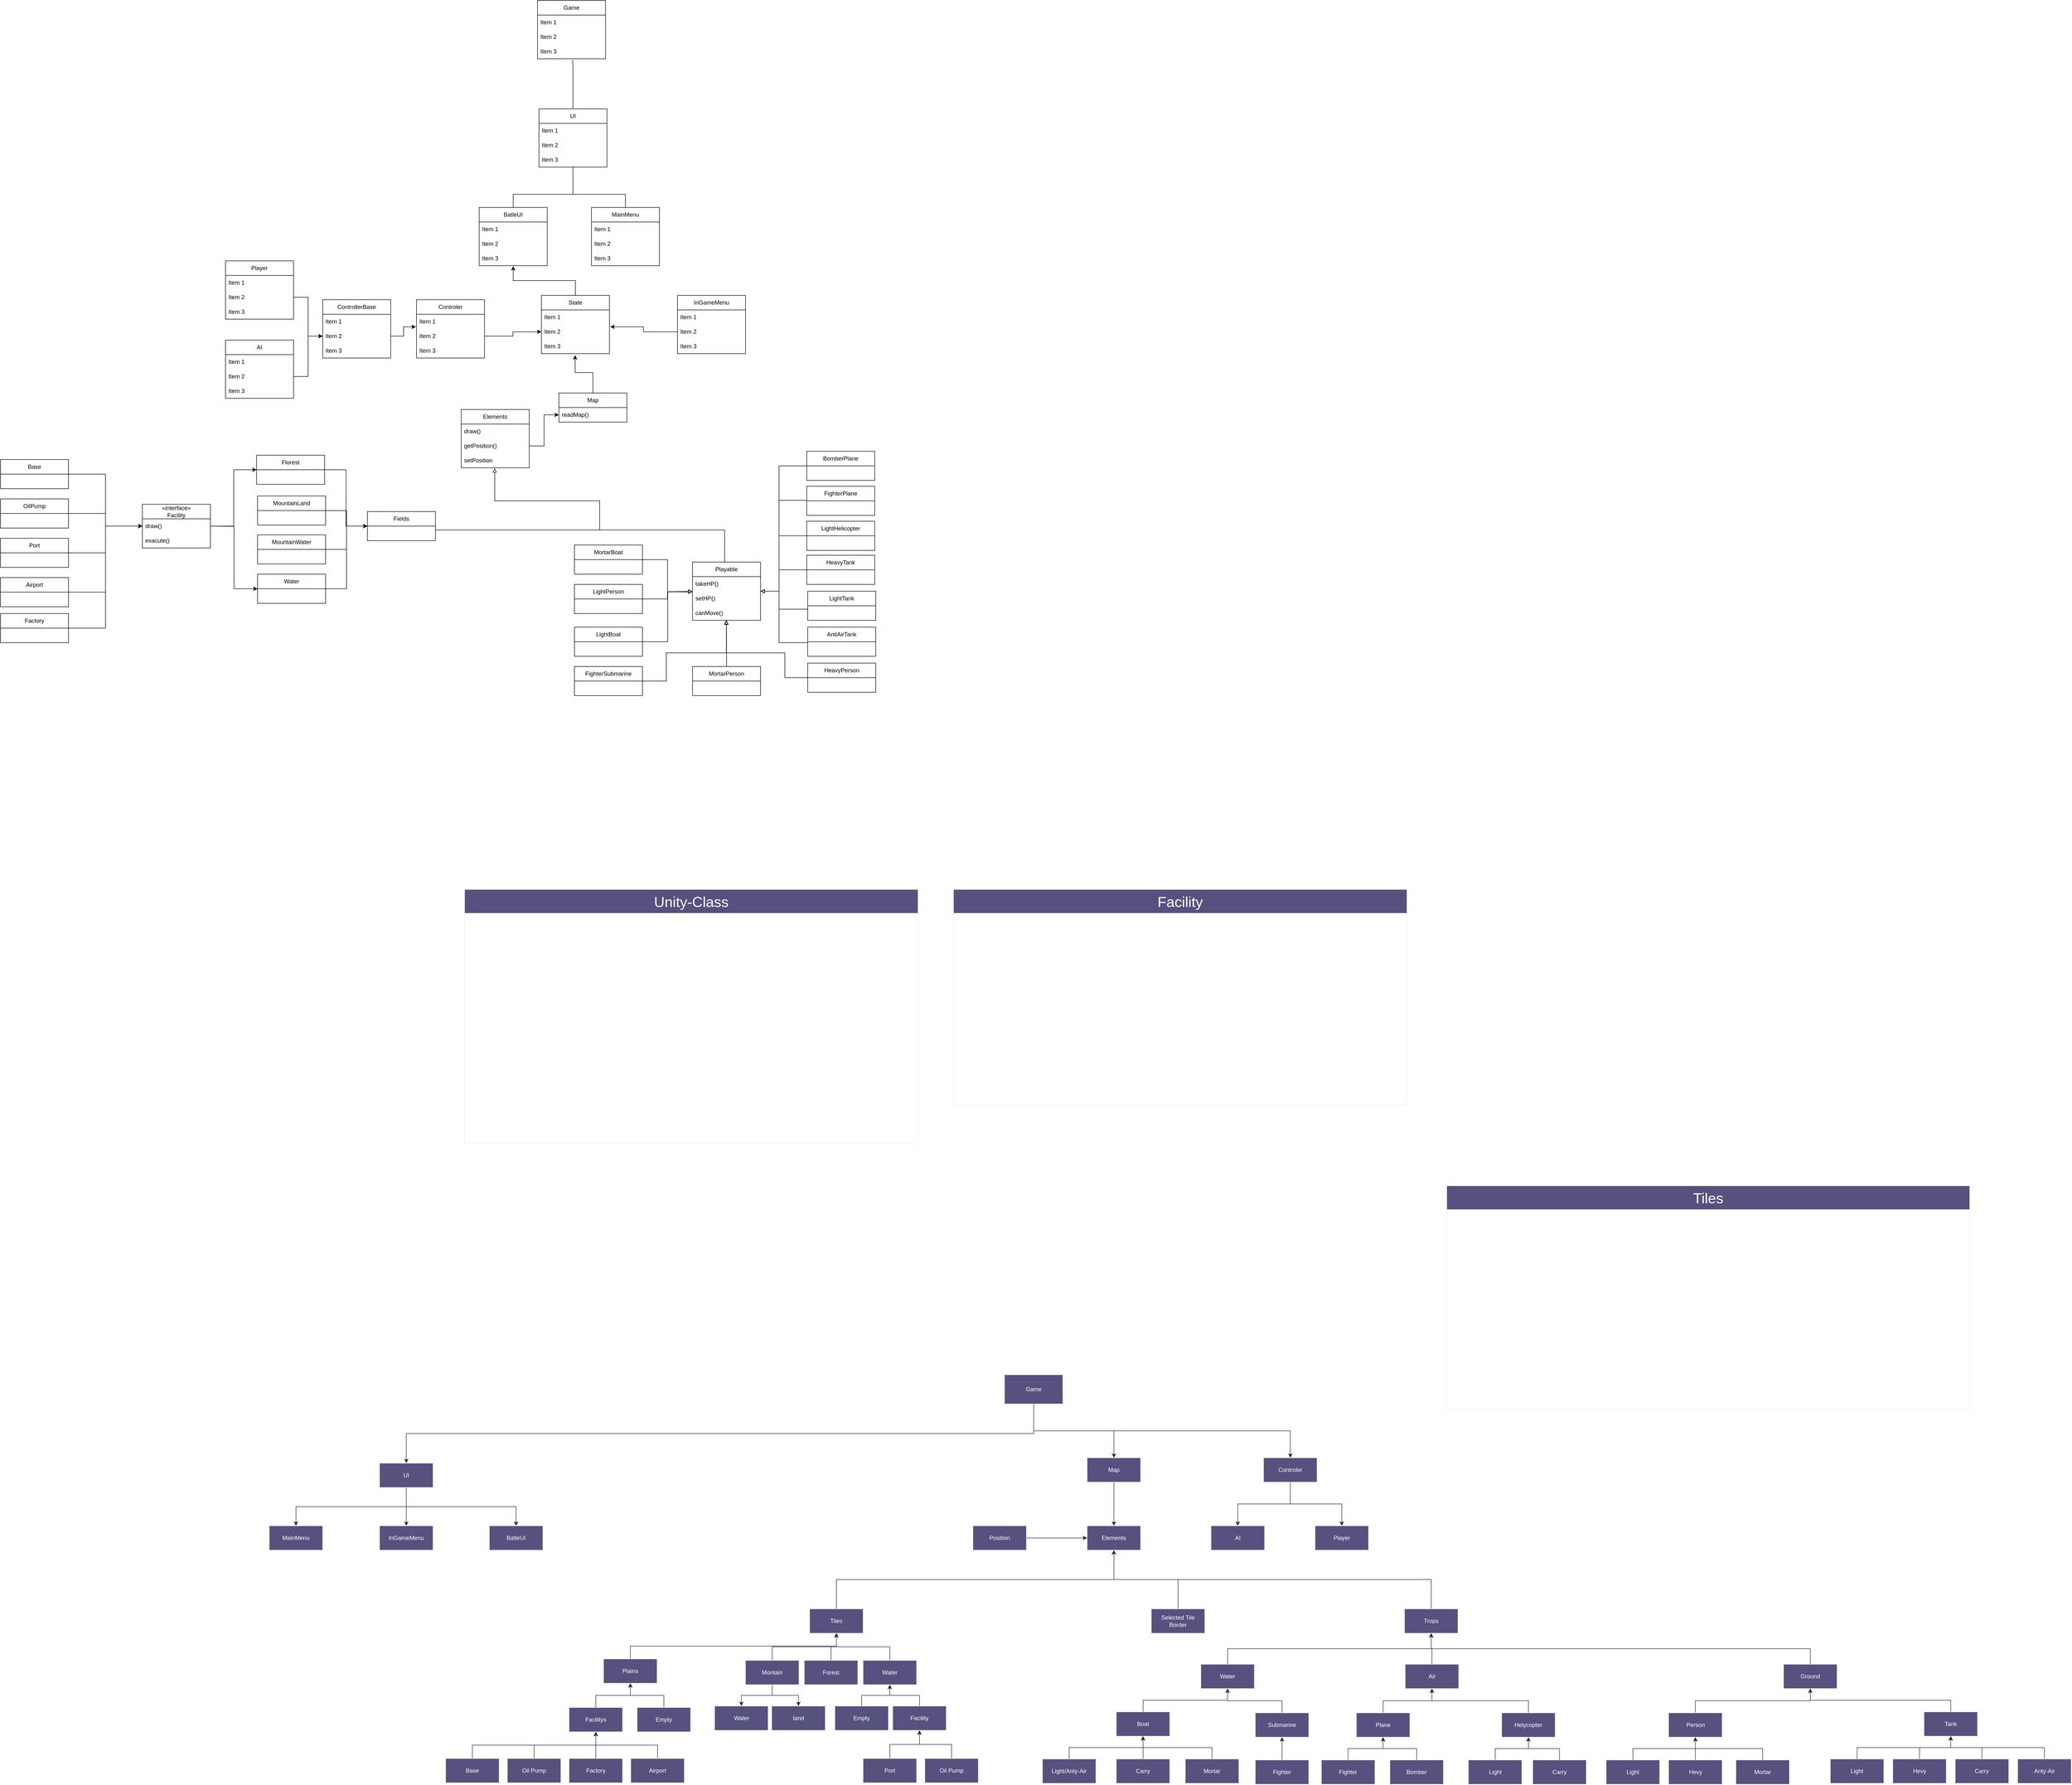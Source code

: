 <mxfile version="22.1.4" type="github" pages="2">
  <diagram id="C5RBs43oDa-KdzZeNtuy" name="Page-1">
    <mxGraphModel dx="4099" dy="4127" grid="0" gridSize="10" guides="1" tooltips="1" connect="1" arrows="1" fold="1" page="0" pageScale="1" pageWidth="827" pageHeight="1169" math="0" shadow="0">
      <root>
        <mxCell id="WIyWlLk6GJQsqaUBKTNV-0" />
        <mxCell id="WIyWlLk6GJQsqaUBKTNV-1" parent="WIyWlLk6GJQsqaUBKTNV-0" />
        <mxCell id="ewMzH5aCmnsNZdWOMFAP-32" style="edgeStyle=orthogonalEdgeStyle;rounded=0;orthogonalLoop=1;jettySize=auto;html=1;exitX=0.5;exitY=1;exitDx=0;exitDy=0;entryX=0.5;entryY=0;entryDx=0;entryDy=0;labelBackgroundColor=none;strokeColor=#182E3E;fontColor=default;endArrow=none;endFill=0;startArrow=classic;startFill=1;" parent="WIyWlLk6GJQsqaUBKTNV-1" source="ewMzH5aCmnsNZdWOMFAP-0" target="ewMzH5aCmnsNZdWOMFAP-1" edge="1">
          <mxGeometry relative="1" as="geometry" />
        </mxCell>
        <mxCell id="ewMzH5aCmnsNZdWOMFAP-50" style="edgeStyle=orthogonalEdgeStyle;rounded=0;orthogonalLoop=1;jettySize=auto;html=1;exitX=0.5;exitY=1;exitDx=0;exitDy=0;labelBackgroundColor=none;strokeColor=#182E3E;fontColor=default;endArrow=none;endFill=0;startArrow=classic;startFill=1;" parent="WIyWlLk6GJQsqaUBKTNV-1" source="ewMzH5aCmnsNZdWOMFAP-0" target="ewMzH5aCmnsNZdWOMFAP-33" edge="1">
          <mxGeometry relative="1" as="geometry" />
        </mxCell>
        <mxCell id="1mslzaDGuqaqsSPEC3AM-32" style="edgeStyle=orthogonalEdgeStyle;rounded=0;orthogonalLoop=1;jettySize=auto;html=1;exitX=0.5;exitY=1;exitDx=0;exitDy=0;labelBackgroundColor=none;strokeColor=#182E3E;fontColor=default;endArrow=none;endFill=0;startArrow=classic;startFill=1;" parent="WIyWlLk6GJQsqaUBKTNV-1" source="ewMzH5aCmnsNZdWOMFAP-0" target="1mslzaDGuqaqsSPEC3AM-28" edge="1">
          <mxGeometry relative="1" as="geometry" />
        </mxCell>
        <mxCell id="ewMzH5aCmnsNZdWOMFAP-0" value="Elements" style="html=1;whiteSpace=wrap;labelBackgroundColor=none;fillColor=#56517E;strokeColor=#EEEEEE;fontColor=#FFFFFF;" parent="WIyWlLk6GJQsqaUBKTNV-1" vertex="1">
          <mxGeometry x="180" y="150" width="110" height="50" as="geometry" />
        </mxCell>
        <mxCell id="ewMzH5aCmnsNZdWOMFAP-7" style="edgeStyle=orthogonalEdgeStyle;rounded=0;orthogonalLoop=1;jettySize=auto;html=1;exitX=0.5;exitY=1;exitDx=0;exitDy=0;entryX=0.5;entryY=0;entryDx=0;entryDy=0;labelBackgroundColor=none;strokeColor=#182E3E;fontColor=default;endArrow=none;endFill=0;startArrow=classic;startFill=1;" parent="WIyWlLk6GJQsqaUBKTNV-1" source="ewMzH5aCmnsNZdWOMFAP-1" target="ewMzH5aCmnsNZdWOMFAP-5" edge="1">
          <mxGeometry relative="1" as="geometry" />
        </mxCell>
        <mxCell id="ewMzH5aCmnsNZdWOMFAP-8" style="edgeStyle=orthogonalEdgeStyle;rounded=0;orthogonalLoop=1;jettySize=auto;html=1;exitX=0.5;exitY=1;exitDx=0;exitDy=0;entryX=0.5;entryY=0;entryDx=0;entryDy=0;labelBackgroundColor=none;strokeColor=#182E3E;fontColor=default;endArrow=none;endFill=0;startArrow=classic;startFill=1;" parent="WIyWlLk6GJQsqaUBKTNV-1" source="ewMzH5aCmnsNZdWOMFAP-1" target="ewMzH5aCmnsNZdWOMFAP-3" edge="1">
          <mxGeometry relative="1" as="geometry" />
        </mxCell>
        <mxCell id="ewMzH5aCmnsNZdWOMFAP-9" style="edgeStyle=orthogonalEdgeStyle;rounded=0;orthogonalLoop=1;jettySize=auto;html=1;exitX=0.5;exitY=1;exitDx=0;exitDy=0;labelBackgroundColor=none;strokeColor=#182E3E;fontColor=default;endArrow=none;endFill=0;startArrow=classic;startFill=1;" parent="WIyWlLk6GJQsqaUBKTNV-1" source="ewMzH5aCmnsNZdWOMFAP-1" target="ewMzH5aCmnsNZdWOMFAP-4" edge="1">
          <mxGeometry relative="1" as="geometry" />
        </mxCell>
        <mxCell id="ewMzH5aCmnsNZdWOMFAP-10" style="edgeStyle=orthogonalEdgeStyle;rounded=0;orthogonalLoop=1;jettySize=auto;html=1;exitX=0.5;exitY=1;exitDx=0;exitDy=0;labelBackgroundColor=none;strokeColor=#182E3E;fontColor=default;endArrow=none;endFill=0;startArrow=classic;startFill=1;" parent="WIyWlLk6GJQsqaUBKTNV-1" source="ewMzH5aCmnsNZdWOMFAP-1" target="ewMzH5aCmnsNZdWOMFAP-2" edge="1">
          <mxGeometry relative="1" as="geometry" />
        </mxCell>
        <mxCell id="ewMzH5aCmnsNZdWOMFAP-1" value="Tiles" style="html=1;whiteSpace=wrap;labelBackgroundColor=none;fillColor=#56517E;strokeColor=#EEEEEE;fontColor=#FFFFFF;" parent="WIyWlLk6GJQsqaUBKTNV-1" vertex="1">
          <mxGeometry x="-391" y="321" width="110" height="50" as="geometry" />
        </mxCell>
        <mxCell id="ewMzH5aCmnsNZdWOMFAP-26" style="edgeStyle=orthogonalEdgeStyle;rounded=0;orthogonalLoop=1;jettySize=auto;html=1;exitX=0.5;exitY=1;exitDx=0;exitDy=0;entryX=0.5;entryY=0;entryDx=0;entryDy=0;labelBackgroundColor=none;strokeColor=#182E3E;fontColor=default;endArrow=none;endFill=0;startArrow=classic;startFill=1;" parent="WIyWlLk6GJQsqaUBKTNV-1" source="ewMzH5aCmnsNZdWOMFAP-2" target="ewMzH5aCmnsNZdWOMFAP-24" edge="1">
          <mxGeometry relative="1" as="geometry" />
        </mxCell>
        <mxCell id="ewMzH5aCmnsNZdWOMFAP-27" style="edgeStyle=orthogonalEdgeStyle;rounded=0;orthogonalLoop=1;jettySize=auto;html=1;exitX=0.5;exitY=1;exitDx=0;exitDy=0;labelBackgroundColor=none;strokeColor=#182E3E;fontColor=default;endArrow=none;endFill=0;startArrow=classic;startFill=1;" parent="WIyWlLk6GJQsqaUBKTNV-1" source="ewMzH5aCmnsNZdWOMFAP-2" target="ewMzH5aCmnsNZdWOMFAP-25" edge="1">
          <mxGeometry relative="1" as="geometry" />
        </mxCell>
        <mxCell id="ewMzH5aCmnsNZdWOMFAP-2" value="Water" style="html=1;whiteSpace=wrap;labelBackgroundColor=none;fillColor=#56517E;strokeColor=#EEEEEE;fontColor=#FFFFFF;" parent="WIyWlLk6GJQsqaUBKTNV-1" vertex="1">
          <mxGeometry x="-281" y="427" width="110" height="50" as="geometry" />
        </mxCell>
        <mxCell id="7FJz8fJp2kznYSRxWYBw-2" style="edgeStyle=orthogonalEdgeStyle;rounded=0;orthogonalLoop=1;jettySize=auto;html=1;exitX=0.5;exitY=1;exitDx=0;exitDy=0;entryX=0.5;entryY=0;entryDx=0;entryDy=0;labelBackgroundColor=none;strokeColor=#182E3E;fontColor=default;" parent="WIyWlLk6GJQsqaUBKTNV-1" source="ewMzH5aCmnsNZdWOMFAP-3" target="7FJz8fJp2kznYSRxWYBw-0" edge="1">
          <mxGeometry relative="1" as="geometry" />
        </mxCell>
        <mxCell id="7FJz8fJp2kznYSRxWYBw-3" style="edgeStyle=orthogonalEdgeStyle;rounded=0;orthogonalLoop=1;jettySize=auto;html=1;exitX=0.5;exitY=1;exitDx=0;exitDy=0;entryX=0.5;entryY=0;entryDx=0;entryDy=0;labelBackgroundColor=none;strokeColor=#182E3E;fontColor=default;" parent="WIyWlLk6GJQsqaUBKTNV-1" source="ewMzH5aCmnsNZdWOMFAP-3" target="7FJz8fJp2kznYSRxWYBw-1" edge="1">
          <mxGeometry relative="1" as="geometry" />
        </mxCell>
        <mxCell id="ewMzH5aCmnsNZdWOMFAP-3" value="Montain" style="html=1;whiteSpace=wrap;labelBackgroundColor=none;fillColor=#56517E;strokeColor=#EEEEEE;fontColor=#FFFFFF;" parent="WIyWlLk6GJQsqaUBKTNV-1" vertex="1">
          <mxGeometry x="-523" y="427" width="110" height="50" as="geometry" />
        </mxCell>
        <mxCell id="ewMzH5aCmnsNZdWOMFAP-14" style="edgeStyle=orthogonalEdgeStyle;rounded=0;orthogonalLoop=1;jettySize=auto;html=1;exitX=0.5;exitY=1;exitDx=0;exitDy=0;labelBackgroundColor=none;strokeColor=#182E3E;fontColor=default;endArrow=none;endFill=0;startArrow=classic;startFill=1;" parent="WIyWlLk6GJQsqaUBKTNV-1" source="ewMzH5aCmnsNZdWOMFAP-4" target="ewMzH5aCmnsNZdWOMFAP-12" edge="1">
          <mxGeometry relative="1" as="geometry" />
        </mxCell>
        <mxCell id="ewMzH5aCmnsNZdWOMFAP-15" style="edgeStyle=orthogonalEdgeStyle;rounded=0;orthogonalLoop=1;jettySize=auto;html=1;exitX=0.5;exitY=1;exitDx=0;exitDy=0;entryX=0.5;entryY=0;entryDx=0;entryDy=0;labelBackgroundColor=none;strokeColor=#182E3E;fontColor=default;endArrow=none;endFill=0;startArrow=classic;startFill=1;" parent="WIyWlLk6GJQsqaUBKTNV-1" source="ewMzH5aCmnsNZdWOMFAP-4" target="ewMzH5aCmnsNZdWOMFAP-13" edge="1">
          <mxGeometry relative="1" as="geometry" />
        </mxCell>
        <mxCell id="ewMzH5aCmnsNZdWOMFAP-4" value="Plains" style="html=1;whiteSpace=wrap;labelBackgroundColor=none;fillColor=#56517E;strokeColor=#EEEEEE;fontColor=#FFFFFF;" parent="WIyWlLk6GJQsqaUBKTNV-1" vertex="1">
          <mxGeometry x="-815" y="424" width="110" height="50" as="geometry" />
        </mxCell>
        <mxCell id="ewMzH5aCmnsNZdWOMFAP-5" value="Forest" style="html=1;whiteSpace=wrap;labelBackgroundColor=none;fillColor=#56517E;strokeColor=#EEEEEE;fontColor=#FFFFFF;" parent="WIyWlLk6GJQsqaUBKTNV-1" vertex="1">
          <mxGeometry x="-402" y="427" width="110" height="50" as="geometry" />
        </mxCell>
        <mxCell id="ewMzH5aCmnsNZdWOMFAP-19" style="edgeStyle=orthogonalEdgeStyle;rounded=0;orthogonalLoop=1;jettySize=auto;html=1;exitX=0.5;exitY=1;exitDx=0;exitDy=0;entryX=0.5;entryY=0;entryDx=0;entryDy=0;labelBackgroundColor=none;strokeColor=#182E3E;fontColor=default;endArrow=none;endFill=0;startArrow=classic;startFill=1;" parent="WIyWlLk6GJQsqaUBKTNV-1" source="ewMzH5aCmnsNZdWOMFAP-12" target="ewMzH5aCmnsNZdWOMFAP-17" edge="1">
          <mxGeometry relative="1" as="geometry" />
        </mxCell>
        <mxCell id="ewMzH5aCmnsNZdWOMFAP-20" style="edgeStyle=orthogonalEdgeStyle;rounded=0;orthogonalLoop=1;jettySize=auto;html=1;exitX=0.5;exitY=1;exitDx=0;exitDy=0;labelBackgroundColor=none;strokeColor=#182E3E;fontColor=default;endArrow=none;endFill=0;startArrow=classic;startFill=1;" parent="WIyWlLk6GJQsqaUBKTNV-1" source="ewMzH5aCmnsNZdWOMFAP-12" target="ewMzH5aCmnsNZdWOMFAP-16" edge="1">
          <mxGeometry relative="1" as="geometry" />
        </mxCell>
        <mxCell id="ewMzH5aCmnsNZdWOMFAP-21" style="edgeStyle=orthogonalEdgeStyle;rounded=0;orthogonalLoop=1;jettySize=auto;html=1;exitX=0.5;exitY=1;exitDx=0;exitDy=0;labelBackgroundColor=none;strokeColor=#182E3E;fontColor=default;endArrow=none;endFill=0;startArrow=classic;startFill=1;" parent="WIyWlLk6GJQsqaUBKTNV-1" source="ewMzH5aCmnsNZdWOMFAP-12" target="ewMzH5aCmnsNZdWOMFAP-18" edge="1">
          <mxGeometry relative="1" as="geometry" />
        </mxCell>
        <mxCell id="ewMzH5aCmnsNZdWOMFAP-23" style="edgeStyle=orthogonalEdgeStyle;rounded=0;orthogonalLoop=1;jettySize=auto;html=1;exitX=0.5;exitY=1;exitDx=0;exitDy=0;labelBackgroundColor=none;strokeColor=#182E3E;fontColor=default;endArrow=none;endFill=0;startArrow=classic;startFill=1;" parent="WIyWlLk6GJQsqaUBKTNV-1" source="ewMzH5aCmnsNZdWOMFAP-12" target="ewMzH5aCmnsNZdWOMFAP-22" edge="1">
          <mxGeometry relative="1" as="geometry" />
        </mxCell>
        <mxCell id="ewMzH5aCmnsNZdWOMFAP-12" value="Facilitys" style="html=1;whiteSpace=wrap;labelBackgroundColor=none;fillColor=#56517E;strokeColor=#EEEEEE;fontColor=#FFFFFF;" parent="WIyWlLk6GJQsqaUBKTNV-1" vertex="1">
          <mxGeometry x="-886" y="524" width="110" height="50" as="geometry" />
        </mxCell>
        <mxCell id="ewMzH5aCmnsNZdWOMFAP-13" value="Empty" style="html=1;whiteSpace=wrap;labelBackgroundColor=none;fillColor=#56517E;strokeColor=#EEEEEE;fontColor=#FFFFFF;" parent="WIyWlLk6GJQsqaUBKTNV-1" vertex="1">
          <mxGeometry x="-746" y="524" width="110" height="50" as="geometry" />
        </mxCell>
        <mxCell id="ewMzH5aCmnsNZdWOMFAP-16" value="Oil Pump" style="html=1;whiteSpace=wrap;labelBackgroundColor=none;fillColor=#56517E;strokeColor=#EEEEEE;fontColor=#FFFFFF;" parent="WIyWlLk6GJQsqaUBKTNV-1" vertex="1">
          <mxGeometry x="-1013" y="629" width="110" height="50" as="geometry" />
        </mxCell>
        <mxCell id="ewMzH5aCmnsNZdWOMFAP-17" value="Factory" style="html=1;whiteSpace=wrap;labelBackgroundColor=none;fillColor=#56517E;strokeColor=#EEEEEE;fontColor=#FFFFFF;" parent="WIyWlLk6GJQsqaUBKTNV-1" vertex="1">
          <mxGeometry x="-886" y="629" width="110" height="50" as="geometry" />
        </mxCell>
        <mxCell id="ewMzH5aCmnsNZdWOMFAP-18" value="Airport" style="html=1;whiteSpace=wrap;labelBackgroundColor=none;fillColor=#56517E;strokeColor=#EEEEEE;fontColor=#FFFFFF;" parent="WIyWlLk6GJQsqaUBKTNV-1" vertex="1">
          <mxGeometry x="-759" y="629" width="110" height="50" as="geometry" />
        </mxCell>
        <mxCell id="ewMzH5aCmnsNZdWOMFAP-22" value="Base&lt;br&gt;" style="html=1;whiteSpace=wrap;labelBackgroundColor=none;fillColor=#56517E;strokeColor=#EEEEEE;fontColor=#FFFFFF;" parent="WIyWlLk6GJQsqaUBKTNV-1" vertex="1">
          <mxGeometry x="-1140" y="629" width="110" height="50" as="geometry" />
        </mxCell>
        <mxCell id="ewMzH5aCmnsNZdWOMFAP-30" style="edgeStyle=orthogonalEdgeStyle;rounded=0;orthogonalLoop=1;jettySize=auto;html=1;exitX=0.5;exitY=1;exitDx=0;exitDy=0;entryX=0.5;entryY=0;entryDx=0;entryDy=0;labelBackgroundColor=none;strokeColor=#182E3E;fontColor=default;endArrow=none;endFill=0;startArrow=classic;startFill=1;" parent="WIyWlLk6GJQsqaUBKTNV-1" source="ewMzH5aCmnsNZdWOMFAP-24" target="ewMzH5aCmnsNZdWOMFAP-28" edge="1">
          <mxGeometry relative="1" as="geometry" />
        </mxCell>
        <mxCell id="ewMzH5aCmnsNZdWOMFAP-31" style="edgeStyle=orthogonalEdgeStyle;rounded=0;orthogonalLoop=1;jettySize=auto;html=1;exitX=0.5;exitY=1;exitDx=0;exitDy=0;labelBackgroundColor=none;strokeColor=#182E3E;fontColor=default;endArrow=none;endFill=0;startArrow=classic;startFill=1;" parent="WIyWlLk6GJQsqaUBKTNV-1" source="ewMzH5aCmnsNZdWOMFAP-24" target="ewMzH5aCmnsNZdWOMFAP-29" edge="1">
          <mxGeometry relative="1" as="geometry" />
        </mxCell>
        <mxCell id="ewMzH5aCmnsNZdWOMFAP-24" value="Facility" style="html=1;whiteSpace=wrap;labelBackgroundColor=none;fillColor=#56517E;strokeColor=#EEEEEE;fontColor=#FFFFFF;" parent="WIyWlLk6GJQsqaUBKTNV-1" vertex="1">
          <mxGeometry x="-220" y="521" width="110" height="50" as="geometry" />
        </mxCell>
        <mxCell id="ewMzH5aCmnsNZdWOMFAP-25" value="Empty" style="html=1;whiteSpace=wrap;labelBackgroundColor=none;fillColor=#56517E;strokeColor=#EEEEEE;fontColor=#FFFFFF;" parent="WIyWlLk6GJQsqaUBKTNV-1" vertex="1">
          <mxGeometry x="-339" y="521" width="110" height="50" as="geometry" />
        </mxCell>
        <mxCell id="ewMzH5aCmnsNZdWOMFAP-28" value="Port" style="html=1;whiteSpace=wrap;labelBackgroundColor=none;fillColor=#56517E;strokeColor=#EEEEEE;fontColor=#FFFFFF;" parent="WIyWlLk6GJQsqaUBKTNV-1" vertex="1">
          <mxGeometry x="-281" y="629" width="110" height="50" as="geometry" />
        </mxCell>
        <mxCell id="ewMzH5aCmnsNZdWOMFAP-29" value="Oil Pump" style="html=1;whiteSpace=wrap;labelBackgroundColor=none;fillColor=#56517E;strokeColor=#EEEEEE;fontColor=#FFFFFF;" parent="WIyWlLk6GJQsqaUBKTNV-1" vertex="1">
          <mxGeometry x="-154" y="629" width="110" height="50" as="geometry" />
        </mxCell>
        <mxCell id="ewMzH5aCmnsNZdWOMFAP-49" style="edgeStyle=orthogonalEdgeStyle;rounded=0;orthogonalLoop=1;jettySize=auto;html=1;exitX=0.5;exitY=1;exitDx=0;exitDy=0;entryX=0.5;entryY=0;entryDx=0;entryDy=0;labelBackgroundColor=none;strokeColor=#182E3E;fontColor=default;endArrow=none;endFill=0;startArrow=classic;startFill=1;" parent="WIyWlLk6GJQsqaUBKTNV-1" source="ewMzH5aCmnsNZdWOMFAP-33" target="ewMzH5aCmnsNZdWOMFAP-36" edge="1">
          <mxGeometry relative="1" as="geometry" />
        </mxCell>
        <mxCell id="ewMzH5aCmnsNZdWOMFAP-51" style="edgeStyle=orthogonalEdgeStyle;rounded=0;orthogonalLoop=1;jettySize=auto;html=1;exitX=0.5;exitY=1;exitDx=0;exitDy=0;entryX=0.5;entryY=0;entryDx=0;entryDy=0;labelBackgroundColor=none;strokeColor=#182E3E;fontColor=default;endArrow=none;endFill=0;startArrow=classic;startFill=1;" parent="WIyWlLk6GJQsqaUBKTNV-1" source="ewMzH5aCmnsNZdWOMFAP-33" target="ewMzH5aCmnsNZdWOMFAP-35" edge="1">
          <mxGeometry relative="1" as="geometry" />
        </mxCell>
        <mxCell id="ewMzH5aCmnsNZdWOMFAP-52" style="edgeStyle=orthogonalEdgeStyle;rounded=0;orthogonalLoop=1;jettySize=auto;html=1;exitX=0.5;exitY=1;exitDx=0;exitDy=0;entryX=0.5;entryY=0;entryDx=0;entryDy=0;labelBackgroundColor=none;strokeColor=#182E3E;fontColor=default;endArrow=none;endFill=0;startArrow=classic;startFill=1;" parent="WIyWlLk6GJQsqaUBKTNV-1" source="ewMzH5aCmnsNZdWOMFAP-33" target="ewMzH5aCmnsNZdWOMFAP-34" edge="1">
          <mxGeometry relative="1" as="geometry" />
        </mxCell>
        <mxCell id="ewMzH5aCmnsNZdWOMFAP-33" value="Trops" style="html=1;whiteSpace=wrap;labelBackgroundColor=none;fillColor=#56517E;strokeColor=#EEEEEE;fontColor=#FFFFFF;" parent="WIyWlLk6GJQsqaUBKTNV-1" vertex="1">
          <mxGeometry x="833" y="321" width="110" height="50" as="geometry" />
        </mxCell>
        <mxCell id="ewMzH5aCmnsNZdWOMFAP-79" style="edgeStyle=orthogonalEdgeStyle;rounded=0;orthogonalLoop=1;jettySize=auto;html=1;exitX=0.5;exitY=1;exitDx=0;exitDy=0;entryX=0.5;entryY=0;entryDx=0;entryDy=0;labelBackgroundColor=none;strokeColor=#182E3E;fontColor=default;endArrow=none;endFill=0;startArrow=classic;startFill=1;" parent="WIyWlLk6GJQsqaUBKTNV-1" source="ewMzH5aCmnsNZdWOMFAP-34" target="ewMzH5aCmnsNZdWOMFAP-69" edge="1">
          <mxGeometry relative="1" as="geometry" />
        </mxCell>
        <mxCell id="ewMzH5aCmnsNZdWOMFAP-84" style="edgeStyle=orthogonalEdgeStyle;rounded=0;orthogonalLoop=1;jettySize=auto;html=1;exitX=0.5;exitY=1;exitDx=0;exitDy=0;entryX=0.5;entryY=0;entryDx=0;entryDy=0;labelBackgroundColor=none;strokeColor=#182E3E;fontColor=default;endArrow=none;endFill=0;startArrow=classic;startFill=1;" parent="WIyWlLk6GJQsqaUBKTNV-1" source="ewMzH5aCmnsNZdWOMFAP-34" target="ewMzH5aCmnsNZdWOMFAP-68" edge="1">
          <mxGeometry relative="1" as="geometry" />
        </mxCell>
        <mxCell id="ewMzH5aCmnsNZdWOMFAP-34" value="Ground" style="html=1;whiteSpace=wrap;labelBackgroundColor=none;fillColor=#56517E;strokeColor=#EEEEEE;fontColor=#FFFFFF;" parent="WIyWlLk6GJQsqaUBKTNV-1" vertex="1">
          <mxGeometry x="1613" y="435" width="110" height="50" as="geometry" />
        </mxCell>
        <mxCell id="ewMzH5aCmnsNZdWOMFAP-53" style="edgeStyle=orthogonalEdgeStyle;rounded=0;orthogonalLoop=1;jettySize=auto;html=1;exitX=0.5;exitY=1;exitDx=0;exitDy=0;labelBackgroundColor=none;strokeColor=#182E3E;fontColor=default;endArrow=none;endFill=0;startArrow=classic;startFill=1;" parent="WIyWlLk6GJQsqaUBKTNV-1" source="ewMzH5aCmnsNZdWOMFAP-35" target="ewMzH5aCmnsNZdWOMFAP-43" edge="1">
          <mxGeometry relative="1" as="geometry" />
        </mxCell>
        <mxCell id="ewMzH5aCmnsNZdWOMFAP-55" style="edgeStyle=orthogonalEdgeStyle;rounded=0;orthogonalLoop=1;jettySize=auto;html=1;exitX=0.5;exitY=1;exitDx=0;exitDy=0;entryX=0.5;entryY=0;entryDx=0;entryDy=0;labelBackgroundColor=none;strokeColor=#182E3E;fontColor=default;endArrow=none;endFill=0;startArrow=classic;startFill=1;" parent="WIyWlLk6GJQsqaUBKTNV-1" source="ewMzH5aCmnsNZdWOMFAP-35" target="ewMzH5aCmnsNZdWOMFAP-45" edge="1">
          <mxGeometry relative="1" as="geometry" />
        </mxCell>
        <mxCell id="ewMzH5aCmnsNZdWOMFAP-35" value="Air" style="html=1;whiteSpace=wrap;labelBackgroundColor=none;fillColor=#56517E;strokeColor=#EEEEEE;fontColor=#FFFFFF;" parent="WIyWlLk6GJQsqaUBKTNV-1" vertex="1">
          <mxGeometry x="834.5" y="435" width="110" height="50" as="geometry" />
        </mxCell>
        <mxCell id="ewMzH5aCmnsNZdWOMFAP-46" style="edgeStyle=orthogonalEdgeStyle;rounded=0;orthogonalLoop=1;jettySize=auto;html=1;exitX=0.5;exitY=1;exitDx=0;exitDy=0;labelBackgroundColor=none;strokeColor=#182E3E;fontColor=default;endArrow=none;endFill=0;startArrow=classic;startFill=1;" parent="WIyWlLk6GJQsqaUBKTNV-1" source="ewMzH5aCmnsNZdWOMFAP-36" target="ewMzH5aCmnsNZdWOMFAP-37" edge="1">
          <mxGeometry relative="1" as="geometry" />
        </mxCell>
        <mxCell id="ewMzH5aCmnsNZdWOMFAP-47" style="edgeStyle=orthogonalEdgeStyle;rounded=0;orthogonalLoop=1;jettySize=auto;html=1;exitX=0.5;exitY=1;exitDx=0;exitDy=0;labelBackgroundColor=none;strokeColor=#182E3E;fontColor=default;endArrow=none;endFill=0;startArrow=classic;startFill=1;" parent="WIyWlLk6GJQsqaUBKTNV-1" source="ewMzH5aCmnsNZdWOMFAP-36" target="ewMzH5aCmnsNZdWOMFAP-39" edge="1">
          <mxGeometry relative="1" as="geometry" />
        </mxCell>
        <mxCell id="ewMzH5aCmnsNZdWOMFAP-36" value="Water" style="html=1;whiteSpace=wrap;labelBackgroundColor=none;fillColor=#56517E;strokeColor=#EEEEEE;fontColor=#FFFFFF;" parent="WIyWlLk6GJQsqaUBKTNV-1" vertex="1">
          <mxGeometry x="414" y="435" width="110" height="50" as="geometry" />
        </mxCell>
        <mxCell id="1mslzaDGuqaqsSPEC3AM-5" style="edgeStyle=orthogonalEdgeStyle;rounded=0;orthogonalLoop=1;jettySize=auto;html=1;exitX=0.5;exitY=1;exitDx=0;exitDy=0;entryX=0.5;entryY=0;entryDx=0;entryDy=0;strokeColor=#182E3E;labelBackgroundColor=none;fontColor=default;endArrow=none;endFill=0;startArrow=classic;startFill=1;" parent="WIyWlLk6GJQsqaUBKTNV-1" source="ewMzH5aCmnsNZdWOMFAP-37" target="ewMzH5aCmnsNZdWOMFAP-38" edge="1">
          <mxGeometry relative="1" as="geometry" />
        </mxCell>
        <mxCell id="1mslzaDGuqaqsSPEC3AM-6" style="edgeStyle=orthogonalEdgeStyle;rounded=0;orthogonalLoop=1;jettySize=auto;html=1;exitX=0.5;exitY=1;exitDx=0;exitDy=0;entryX=0.5;entryY=0;entryDx=0;entryDy=0;strokeColor=#182E3E;labelBackgroundColor=none;fontColor=default;endArrow=none;endFill=0;startArrow=classic;startFill=1;" parent="WIyWlLk6GJQsqaUBKTNV-1" source="ewMzH5aCmnsNZdWOMFAP-37" target="1mslzaDGuqaqsSPEC3AM-4" edge="1">
          <mxGeometry relative="1" as="geometry" />
        </mxCell>
        <mxCell id="1mslzaDGuqaqsSPEC3AM-7" style="edgeStyle=orthogonalEdgeStyle;rounded=0;orthogonalLoop=1;jettySize=auto;html=1;exitX=0.5;exitY=1;exitDx=0;exitDy=0;strokeColor=#182E3E;labelBackgroundColor=none;fontColor=default;endArrow=none;endFill=0;startArrow=classic;startFill=1;" parent="WIyWlLk6GJQsqaUBKTNV-1" source="ewMzH5aCmnsNZdWOMFAP-37" target="1mslzaDGuqaqsSPEC3AM-3" edge="1">
          <mxGeometry relative="1" as="geometry" />
        </mxCell>
        <mxCell id="ewMzH5aCmnsNZdWOMFAP-37" value="Boat" style="html=1;whiteSpace=wrap;labelBackgroundColor=none;fillColor=#56517E;strokeColor=#EEEEEE;fontColor=#FFFFFF;" parent="WIyWlLk6GJQsqaUBKTNV-1" vertex="1">
          <mxGeometry x="240" y="533" width="110" height="50" as="geometry" />
        </mxCell>
        <mxCell id="ewMzH5aCmnsNZdWOMFAP-38" value="Light/Anty-Air" style="html=1;whiteSpace=wrap;labelBackgroundColor=none;fillColor=#56517E;strokeColor=#EEEEEE;fontColor=#FFFFFF;" parent="WIyWlLk6GJQsqaUBKTNV-1" vertex="1">
          <mxGeometry x="88" y="630" width="110" height="50" as="geometry" />
        </mxCell>
        <mxCell id="1mslzaDGuqaqsSPEC3AM-19" style="edgeStyle=orthogonalEdgeStyle;rounded=0;orthogonalLoop=1;jettySize=auto;html=1;exitX=0.5;exitY=1;exitDx=0;exitDy=0;entryX=0.5;entryY=0;entryDx=0;entryDy=0;labelBackgroundColor=none;strokeColor=#182E3E;fontColor=default;endArrow=none;endFill=0;startArrow=classic;startFill=1;" parent="WIyWlLk6GJQsqaUBKTNV-1" source="ewMzH5aCmnsNZdWOMFAP-39" target="1mslzaDGuqaqsSPEC3AM-18" edge="1">
          <mxGeometry relative="1" as="geometry" />
        </mxCell>
        <mxCell id="ewMzH5aCmnsNZdWOMFAP-39" value="Submarine" style="html=1;whiteSpace=wrap;labelBackgroundColor=none;fillColor=#56517E;strokeColor=#EEEEEE;fontColor=#FFFFFF;" parent="WIyWlLk6GJQsqaUBKTNV-1" vertex="1">
          <mxGeometry x="526" y="535" width="110" height="50" as="geometry" />
        </mxCell>
        <mxCell id="1mslzaDGuqaqsSPEC3AM-1" style="edgeStyle=orthogonalEdgeStyle;rounded=0;orthogonalLoop=1;jettySize=auto;html=1;exitX=0.5;exitY=1;exitDx=0;exitDy=0;entryX=0.5;entryY=0;entryDx=0;entryDy=0;strokeColor=#182E3E;labelBackgroundColor=none;fontColor=default;endArrow=none;endFill=0;startArrow=classic;startFill=1;" parent="WIyWlLk6GJQsqaUBKTNV-1" source="ewMzH5aCmnsNZdWOMFAP-43" target="1mslzaDGuqaqsSPEC3AM-0" edge="1">
          <mxGeometry relative="1" as="geometry" />
        </mxCell>
        <mxCell id="1mslzaDGuqaqsSPEC3AM-2" style="edgeStyle=orthogonalEdgeStyle;rounded=0;orthogonalLoop=1;jettySize=auto;html=1;exitX=0.5;exitY=1;exitDx=0;exitDy=0;entryX=0.5;entryY=0;entryDx=0;entryDy=0;strokeColor=#182E3E;labelBackgroundColor=none;fontColor=default;endArrow=none;endFill=0;startArrow=classic;startFill=1;" parent="WIyWlLk6GJQsqaUBKTNV-1" source="ewMzH5aCmnsNZdWOMFAP-43" target="ewMzH5aCmnsNZdWOMFAP-44" edge="1">
          <mxGeometry relative="1" as="geometry" />
        </mxCell>
        <mxCell id="ewMzH5aCmnsNZdWOMFAP-43" value="Plane" style="html=1;whiteSpace=wrap;labelBackgroundColor=none;fillColor=#56517E;strokeColor=#EEEEEE;fontColor=#FFFFFF;" parent="WIyWlLk6GJQsqaUBKTNV-1" vertex="1">
          <mxGeometry x="734" y="535" width="110" height="50" as="geometry" />
        </mxCell>
        <mxCell id="ewMzH5aCmnsNZdWOMFAP-44" value="Bomber" style="html=1;whiteSpace=wrap;labelBackgroundColor=none;fillColor=#56517E;strokeColor=#EEEEEE;fontColor=#FFFFFF;" parent="WIyWlLk6GJQsqaUBKTNV-1" vertex="1">
          <mxGeometry x="803" y="632" width="110" height="50" as="geometry" />
        </mxCell>
        <mxCell id="1mslzaDGuqaqsSPEC3AM-17" style="edgeStyle=orthogonalEdgeStyle;rounded=0;orthogonalLoop=1;jettySize=auto;html=1;exitX=0.5;exitY=1;exitDx=0;exitDy=0;entryX=0.5;entryY=0;entryDx=0;entryDy=0;labelBackgroundColor=none;strokeColor=#182E3E;fontColor=default;endArrow=none;endFill=0;startArrow=classic;startFill=1;" parent="WIyWlLk6GJQsqaUBKTNV-1" source="ewMzH5aCmnsNZdWOMFAP-45" target="1mslzaDGuqaqsSPEC3AM-16" edge="1">
          <mxGeometry relative="1" as="geometry" />
        </mxCell>
        <mxCell id="1mslzaDGuqaqsSPEC3AM-25" style="edgeStyle=orthogonalEdgeStyle;rounded=0;orthogonalLoop=1;jettySize=auto;html=1;exitX=0.5;exitY=1;exitDx=0;exitDy=0;entryX=0.5;entryY=0;entryDx=0;entryDy=0;labelBackgroundColor=none;strokeColor=#182E3E;fontColor=default;endArrow=none;endFill=0;startArrow=classic;startFill=1;" parent="WIyWlLk6GJQsqaUBKTNV-1" source="ewMzH5aCmnsNZdWOMFAP-45" target="1mslzaDGuqaqsSPEC3AM-24" edge="1">
          <mxGeometry relative="1" as="geometry" />
        </mxCell>
        <mxCell id="ewMzH5aCmnsNZdWOMFAP-45" value="Helycopter" style="html=1;whiteSpace=wrap;labelBackgroundColor=none;fillColor=#56517E;strokeColor=#EEEEEE;fontColor=#FFFFFF;" parent="WIyWlLk6GJQsqaUBKTNV-1" vertex="1">
          <mxGeometry x="1033" y="535" width="110" height="50" as="geometry" />
        </mxCell>
        <mxCell id="ewMzH5aCmnsNZdWOMFAP-87" style="edgeStyle=orthogonalEdgeStyle;rounded=0;orthogonalLoop=1;jettySize=auto;html=1;exitX=0.5;exitY=1;exitDx=0;exitDy=0;entryX=0.5;entryY=0;entryDx=0;entryDy=0;labelBackgroundColor=none;strokeColor=#182E3E;fontColor=default;endArrow=none;endFill=0;startArrow=classic;startFill=1;" parent="WIyWlLk6GJQsqaUBKTNV-1" source="ewMzH5aCmnsNZdWOMFAP-68" target="ewMzH5aCmnsNZdWOMFAP-80" edge="1">
          <mxGeometry relative="1" as="geometry" />
        </mxCell>
        <mxCell id="ewMzH5aCmnsNZdWOMFAP-88" style="edgeStyle=orthogonalEdgeStyle;rounded=0;orthogonalLoop=1;jettySize=auto;html=1;exitX=0.5;exitY=1;exitDx=0;exitDy=0;entryX=0.5;entryY=0;entryDx=0;entryDy=0;labelBackgroundColor=none;strokeColor=#182E3E;fontColor=default;endArrow=none;endFill=0;startArrow=classic;startFill=1;" parent="WIyWlLk6GJQsqaUBKTNV-1" source="ewMzH5aCmnsNZdWOMFAP-68" target="ewMzH5aCmnsNZdWOMFAP-81" edge="1">
          <mxGeometry relative="1" as="geometry" />
        </mxCell>
        <mxCell id="ewMzH5aCmnsNZdWOMFAP-89" style="edgeStyle=orthogonalEdgeStyle;rounded=0;orthogonalLoop=1;jettySize=auto;html=1;exitX=0.5;exitY=1;exitDx=0;exitDy=0;entryX=0.5;entryY=0;entryDx=0;entryDy=0;labelBackgroundColor=none;strokeColor=#182E3E;fontColor=default;endArrow=none;endFill=0;startArrow=classic;startFill=1;" parent="WIyWlLk6GJQsqaUBKTNV-1" source="ewMzH5aCmnsNZdWOMFAP-68" target="ewMzH5aCmnsNZdWOMFAP-82" edge="1">
          <mxGeometry relative="1" as="geometry" />
        </mxCell>
        <mxCell id="ewMzH5aCmnsNZdWOMFAP-90" style="edgeStyle=orthogonalEdgeStyle;rounded=0;orthogonalLoop=1;jettySize=auto;html=1;exitX=0.5;exitY=1;exitDx=0;exitDy=0;entryX=0.5;entryY=0;entryDx=0;entryDy=0;labelBackgroundColor=none;strokeColor=#182E3E;fontColor=default;endArrow=none;endFill=0;startArrow=classic;startFill=1;" parent="WIyWlLk6GJQsqaUBKTNV-1" source="ewMzH5aCmnsNZdWOMFAP-68" target="ewMzH5aCmnsNZdWOMFAP-83" edge="1">
          <mxGeometry relative="1" as="geometry" />
        </mxCell>
        <mxCell id="ewMzH5aCmnsNZdWOMFAP-68" value="Tank" style="html=1;whiteSpace=wrap;labelBackgroundColor=none;fillColor=#56517E;strokeColor=#EEEEEE;fontColor=#FFFFFF;" parent="WIyWlLk6GJQsqaUBKTNV-1" vertex="1">
          <mxGeometry x="1902" y="533" width="110" height="50" as="geometry" />
        </mxCell>
        <mxCell id="ewMzH5aCmnsNZdWOMFAP-85" style="edgeStyle=orthogonalEdgeStyle;rounded=0;orthogonalLoop=1;jettySize=auto;html=1;exitX=0.5;exitY=1;exitDx=0;exitDy=0;entryX=0.5;entryY=0;entryDx=0;entryDy=0;labelBackgroundColor=none;strokeColor=#182E3E;fontColor=default;endArrow=none;endFill=0;startArrow=classic;startFill=1;" parent="WIyWlLk6GJQsqaUBKTNV-1" source="ewMzH5aCmnsNZdWOMFAP-69" target="ewMzH5aCmnsNZdWOMFAP-76" edge="1">
          <mxGeometry relative="1" as="geometry" />
        </mxCell>
        <mxCell id="ewMzH5aCmnsNZdWOMFAP-86" style="edgeStyle=orthogonalEdgeStyle;rounded=0;orthogonalLoop=1;jettySize=auto;html=1;exitX=0.5;exitY=1;exitDx=0;exitDy=0;labelBackgroundColor=none;strokeColor=#182E3E;fontColor=default;endArrow=none;endFill=0;startArrow=classic;startFill=1;" parent="WIyWlLk6GJQsqaUBKTNV-1" source="ewMzH5aCmnsNZdWOMFAP-69" target="ewMzH5aCmnsNZdWOMFAP-77" edge="1">
          <mxGeometry relative="1" as="geometry" />
        </mxCell>
        <mxCell id="1mslzaDGuqaqsSPEC3AM-21" style="edgeStyle=orthogonalEdgeStyle;rounded=0;orthogonalLoop=1;jettySize=auto;html=1;exitX=0.5;exitY=1;exitDx=0;exitDy=0;entryX=0.5;entryY=0;entryDx=0;entryDy=0;labelBackgroundColor=none;strokeColor=#182E3E;fontColor=default;endArrow=none;endFill=0;startArrow=classic;startFill=1;" parent="WIyWlLk6GJQsqaUBKTNV-1" source="ewMzH5aCmnsNZdWOMFAP-69" target="1mslzaDGuqaqsSPEC3AM-20" edge="1">
          <mxGeometry relative="1" as="geometry" />
        </mxCell>
        <mxCell id="ewMzH5aCmnsNZdWOMFAP-69" value="Person" style="html=1;whiteSpace=wrap;labelBackgroundColor=none;fillColor=#56517E;strokeColor=#EEEEEE;fontColor=#FFFFFF;" parent="WIyWlLk6GJQsqaUBKTNV-1" vertex="1">
          <mxGeometry x="1376.5" y="535" width="110" height="50" as="geometry" />
        </mxCell>
        <mxCell id="ewMzH5aCmnsNZdWOMFAP-76" value="Light" style="html=1;whiteSpace=wrap;labelBackgroundColor=none;fillColor=#56517E;strokeColor=#EEEEEE;fontColor=#FFFFFF;" parent="WIyWlLk6GJQsqaUBKTNV-1" vertex="1">
          <mxGeometry x="1248" y="632" width="110" height="50" as="geometry" />
        </mxCell>
        <mxCell id="ewMzH5aCmnsNZdWOMFAP-77" value="Hevy" style="html=1;whiteSpace=wrap;labelBackgroundColor=none;fillColor=#56517E;strokeColor=#EEEEEE;fontColor=#FFFFFF;" parent="WIyWlLk6GJQsqaUBKTNV-1" vertex="1">
          <mxGeometry x="1376.5" y="632" width="110" height="50" as="geometry" />
        </mxCell>
        <mxCell id="ewMzH5aCmnsNZdWOMFAP-80" value="Light" style="html=1;whiteSpace=wrap;labelBackgroundColor=none;fillColor=#56517E;strokeColor=#EEEEEE;fontColor=#FFFFFF;" parent="WIyWlLk6GJQsqaUBKTNV-1" vertex="1">
          <mxGeometry x="1709.25" y="630" width="110" height="50" as="geometry" />
        </mxCell>
        <mxCell id="ewMzH5aCmnsNZdWOMFAP-81" value="Hevy" style="html=1;whiteSpace=wrap;labelBackgroundColor=none;fillColor=#56517E;strokeColor=#EEEEEE;fontColor=#FFFFFF;" parent="WIyWlLk6GJQsqaUBKTNV-1" vertex="1">
          <mxGeometry x="1837.75" y="630" width="110" height="50" as="geometry" />
        </mxCell>
        <mxCell id="ewMzH5aCmnsNZdWOMFAP-82" value="Carry" style="html=1;whiteSpace=wrap;labelBackgroundColor=none;fillColor=#56517E;strokeColor=#EEEEEE;fontColor=#FFFFFF;" parent="WIyWlLk6GJQsqaUBKTNV-1" vertex="1">
          <mxGeometry x="1966.25" y="630" width="110" height="50" as="geometry" />
        </mxCell>
        <mxCell id="ewMzH5aCmnsNZdWOMFAP-83" value="Anty-Air" style="html=1;whiteSpace=wrap;labelBackgroundColor=none;fillColor=#56517E;strokeColor=#EEEEEE;fontColor=#FFFFFF;" parent="WIyWlLk6GJQsqaUBKTNV-1" vertex="1">
          <mxGeometry x="2094.75" y="630" width="110" height="50" as="geometry" />
        </mxCell>
        <mxCell id="1mslzaDGuqaqsSPEC3AM-0" value="Fighter" style="html=1;whiteSpace=wrap;labelBackgroundColor=none;fillColor=#56517E;strokeColor=#EEEEEE;fontColor=#FFFFFF;" parent="WIyWlLk6GJQsqaUBKTNV-1" vertex="1">
          <mxGeometry x="662" y="632" width="110" height="50" as="geometry" />
        </mxCell>
        <mxCell id="1mslzaDGuqaqsSPEC3AM-3" value="Mortar" style="html=1;whiteSpace=wrap;labelBackgroundColor=none;fillColor=#56517E;strokeColor=#EEEEEE;fontColor=#FFFFFF;" parent="WIyWlLk6GJQsqaUBKTNV-1" vertex="1">
          <mxGeometry x="382" y="630" width="110" height="50" as="geometry" />
        </mxCell>
        <mxCell id="1mslzaDGuqaqsSPEC3AM-4" value="Carry" style="html=1;whiteSpace=wrap;labelBackgroundColor=none;fillColor=#56517E;strokeColor=#EEEEEE;fontColor=#FFFFFF;" parent="WIyWlLk6GJQsqaUBKTNV-1" vertex="1">
          <mxGeometry x="240" y="630" width="110" height="50" as="geometry" />
        </mxCell>
        <mxCell id="1mslzaDGuqaqsSPEC3AM-9" value="Unity-Class" style="swimlane;fontStyle=0;childLayout=stackLayout;horizontal=1;startSize=49;horizontalStack=0;resizeParent=1;resizeParentMax=0;resizeLast=0;collapsible=1;marginBottom=0;whiteSpace=wrap;html=1;labelBackgroundColor=none;fillColor=#56517E;strokeColor=#EEEEEE;fontColor=#FFFFFF;fontSize=30;" parent="WIyWlLk6GJQsqaUBKTNV-1" vertex="1">
          <mxGeometry x="-1101" y="-1160" width="933" height="523" as="geometry" />
        </mxCell>
        <mxCell id="1mslzaDGuqaqsSPEC3AM-10" value="Light (strong against Persons)" style="text;strokeColor=none;fillColor=none;align=left;verticalAlign=middle;spacingLeft=4;spacingRight=4;overflow=hidden;points=[[0,0.5],[1,0.5]];portConstraint=eastwest;rotatable=0;whiteSpace=wrap;html=1;labelBackgroundColor=none;fontColor=#FFFFFF;fontSize=30;" parent="1mslzaDGuqaqsSPEC3AM-9" vertex="1">
          <mxGeometry y="49" width="933" height="79" as="geometry" />
        </mxCell>
        <mxCell id="1mslzaDGuqaqsSPEC3AM-11" value="Hevy (strong against Tanks/Boats)" style="text;strokeColor=none;fillColor=none;align=left;verticalAlign=middle;spacingLeft=4;spacingRight=4;overflow=hidden;points=[[0,0.5],[1,0.5]];portConstraint=eastwest;rotatable=0;whiteSpace=wrap;html=1;labelBackgroundColor=none;fontColor=#FFFFFF;fontSize=30;" parent="1mslzaDGuqaqsSPEC3AM-9" vertex="1">
          <mxGeometry y="128" width="933" height="79" as="geometry" />
        </mxCell>
        <mxCell id="1mslzaDGuqaqsSPEC3AM-12" value="Carry (transports Ground Units)" style="text;strokeColor=none;fillColor=none;align=left;verticalAlign=middle;spacingLeft=4;spacingRight=4;overflow=hidden;points=[[0,0.5],[1,0.5]];portConstraint=eastwest;rotatable=0;whiteSpace=wrap;html=1;labelBackgroundColor=none;fontColor=#FFFFFF;fontSize=30;" parent="1mslzaDGuqaqsSPEC3AM-9" vertex="1">
          <mxGeometry y="207" width="933" height="79" as="geometry" />
        </mxCell>
        <mxCell id="1mslzaDGuqaqsSPEC3AM-13" value="Fighter(strong against Units from the same mean(Water,Air,Ground))" style="text;strokeColor=none;fillColor=none;align=left;verticalAlign=middle;spacingLeft=4;spacingRight=4;overflow=hidden;points=[[0,0.5],[1,0.5]];portConstraint=eastwest;rotatable=0;whiteSpace=wrap;html=1;labelBackgroundColor=none;fontColor=#FFFFFF;fontSize=30;" parent="1mslzaDGuqaqsSPEC3AM-9" vertex="1">
          <mxGeometry y="286" width="933" height="79" as="geometry" />
        </mxCell>
        <mxCell id="1mslzaDGuqaqsSPEC3AM-14" value="Bomber/Mortar(Very Long range Hevy)" style="text;strokeColor=none;fillColor=none;align=left;verticalAlign=middle;spacingLeft=4;spacingRight=4;overflow=hidden;points=[[0,0.5],[1,0.5]];portConstraint=eastwest;rotatable=0;whiteSpace=wrap;html=1;labelBackgroundColor=none;fontColor=#FFFFFF;fontSize=30;" parent="1mslzaDGuqaqsSPEC3AM-9" vertex="1">
          <mxGeometry y="365" width="933" height="79" as="geometry" />
        </mxCell>
        <mxCell id="1mslzaDGuqaqsSPEC3AM-22" value="Anty-air(strong against Air Units)" style="text;strokeColor=none;fillColor=none;align=left;verticalAlign=middle;spacingLeft=4;spacingRight=4;overflow=hidden;points=[[0,0.5],[1,0.5]];portConstraint=eastwest;rotatable=0;whiteSpace=wrap;html=1;labelBackgroundColor=none;fontColor=#FFFFFF;fontSize=30;" parent="1mslzaDGuqaqsSPEC3AM-9" vertex="1">
          <mxGeometry y="444" width="933" height="79" as="geometry" />
        </mxCell>
        <mxCell id="1mslzaDGuqaqsSPEC3AM-16" value="Light" style="html=1;whiteSpace=wrap;labelBackgroundColor=none;fillColor=#56517E;strokeColor=#EEEEEE;fontColor=#FFFFFF;" parent="WIyWlLk6GJQsqaUBKTNV-1" vertex="1">
          <mxGeometry x="964.5" y="632" width="110" height="50" as="geometry" />
        </mxCell>
        <mxCell id="1mslzaDGuqaqsSPEC3AM-18" value="Fighter" style="html=1;whiteSpace=wrap;labelBackgroundColor=none;fillColor=#56517E;strokeColor=#EEEEEE;fontColor=#FFFFFF;" parent="WIyWlLk6GJQsqaUBKTNV-1" vertex="1">
          <mxGeometry x="526" y="632" width="110" height="50" as="geometry" />
        </mxCell>
        <mxCell id="1mslzaDGuqaqsSPEC3AM-20" value="Mortar" style="html=1;whiteSpace=wrap;labelBackgroundColor=none;fillColor=#56517E;strokeColor=#EEEEEE;fontColor=#FFFFFF;" parent="WIyWlLk6GJQsqaUBKTNV-1" vertex="1">
          <mxGeometry x="1515" y="632" width="110" height="50" as="geometry" />
        </mxCell>
        <mxCell id="1mslzaDGuqaqsSPEC3AM-24" value="Carry" style="html=1;whiteSpace=wrap;labelBackgroundColor=none;fillColor=#56517E;strokeColor=#EEEEEE;fontColor=#FFFFFF;" parent="WIyWlLk6GJQsqaUBKTNV-1" vertex="1">
          <mxGeometry x="1097" y="632" width="110" height="50" as="geometry" />
        </mxCell>
        <mxCell id="Wu0prwVC0RF7OrreMxHM-37" style="edgeStyle=orthogonalEdgeStyle;rounded=0;orthogonalLoop=1;jettySize=auto;html=1;exitX=0.5;exitY=1;exitDx=0;exitDy=0;entryX=0.5;entryY=0;entryDx=0;entryDy=0;strokeColor=#182E3E;labelBackgroundColor=none;fontColor=default;" parent="WIyWlLk6GJQsqaUBKTNV-1" source="1mslzaDGuqaqsSPEC3AM-27" target="Wu0prwVC0RF7OrreMxHM-34" edge="1">
          <mxGeometry relative="1" as="geometry" />
        </mxCell>
        <mxCell id="Wu0prwVC0RF7OrreMxHM-38" style="edgeStyle=orthogonalEdgeStyle;rounded=0;orthogonalLoop=1;jettySize=auto;html=1;exitX=0.5;exitY=1;exitDx=0;exitDy=0;entryX=0.5;entryY=0;entryDx=0;entryDy=0;strokeColor=#182E3E;labelBackgroundColor=none;fontColor=default;" parent="WIyWlLk6GJQsqaUBKTNV-1" source="1mslzaDGuqaqsSPEC3AM-27" target="Wu0prwVC0RF7OrreMxHM-35" edge="1">
          <mxGeometry relative="1" as="geometry" />
        </mxCell>
        <mxCell id="Wu0prwVC0RF7OrreMxHM-39" style="edgeStyle=orthogonalEdgeStyle;rounded=0;orthogonalLoop=1;jettySize=auto;html=1;exitX=0.5;exitY=1;exitDx=0;exitDy=0;strokeColor=#182E3E;labelBackgroundColor=none;fontColor=default;" parent="WIyWlLk6GJQsqaUBKTNV-1" source="1mslzaDGuqaqsSPEC3AM-27" target="Wu0prwVC0RF7OrreMxHM-36" edge="1">
          <mxGeometry relative="1" as="geometry" />
        </mxCell>
        <mxCell id="1mslzaDGuqaqsSPEC3AM-27" value="UI" style="html=1;whiteSpace=wrap;labelBackgroundColor=none;fillColor=#56517E;strokeColor=#EEEEEE;fontColor=#FFFFFF;" parent="WIyWlLk6GJQsqaUBKTNV-1" vertex="1">
          <mxGeometry x="-1276" y="21" width="110" height="50" as="geometry" />
        </mxCell>
        <mxCell id="1mslzaDGuqaqsSPEC3AM-28" value="Selected Tile Border" style="html=1;whiteSpace=wrap;labelBackgroundColor=none;fillColor=#56517E;strokeColor=#EEEEEE;fontColor=#FFFFFF;" parent="WIyWlLk6GJQsqaUBKTNV-1" vertex="1">
          <mxGeometry x="312" y="321" width="110" height="50" as="geometry" />
        </mxCell>
        <mxCell id="1mslzaDGuqaqsSPEC3AM-33" value="Facility" style="swimlane;fontStyle=0;childLayout=stackLayout;horizontal=1;startSize=49;horizontalStack=0;resizeParent=1;resizeParentMax=0;resizeLast=0;collapsible=1;marginBottom=0;whiteSpace=wrap;html=1;labelBackgroundColor=none;fillColor=#56517E;strokeColor=#EEEEEE;fontColor=#FFFFFF;fontSize=30;" parent="WIyWlLk6GJQsqaUBKTNV-1" vertex="1">
          <mxGeometry x="-95" y="-1160" width="933" height="444" as="geometry" />
        </mxCell>
        <mxCell id="1mslzaDGuqaqsSPEC3AM-34" value="Factory (Creates Ground Units)" style="text;strokeColor=none;fillColor=none;align=left;verticalAlign=middle;spacingLeft=4;spacingRight=4;overflow=hidden;points=[[0,0.5],[1,0.5]];portConstraint=eastwest;rotatable=0;whiteSpace=wrap;html=1;labelBackgroundColor=none;fontColor=#FFFFFF;fontSize=30;" parent="1mslzaDGuqaqsSPEC3AM-33" vertex="1">
          <mxGeometry y="49" width="933" height="79" as="geometry" />
        </mxCell>
        <mxCell id="1mslzaDGuqaqsSPEC3AM-35" value="Base (Center of Comand When Captured Wins The Game)" style="text;strokeColor=none;fillColor=none;align=left;verticalAlign=middle;spacingLeft=4;spacingRight=4;overflow=hidden;points=[[0,0.5],[1,0.5]];portConstraint=eastwest;rotatable=0;whiteSpace=wrap;html=1;labelBackgroundColor=none;fontColor=#FFFFFF;fontSize=30;" parent="1mslzaDGuqaqsSPEC3AM-33" vertex="1">
          <mxGeometry y="128" width="933" height="79" as="geometry" />
        </mxCell>
        <mxCell id="1mslzaDGuqaqsSPEC3AM-36" value="Oil Pump (Produces Money each Round)" style="text;strokeColor=none;fillColor=none;align=left;verticalAlign=middle;spacingLeft=4;spacingRight=4;overflow=hidden;points=[[0,0.5],[1,0.5]];portConstraint=eastwest;rotatable=0;whiteSpace=wrap;html=1;labelBackgroundColor=none;fontColor=#FFFFFF;fontSize=30;" parent="1mslzaDGuqaqsSPEC3AM-33" vertex="1">
          <mxGeometry y="207" width="933" height="79" as="geometry" />
        </mxCell>
        <mxCell id="1mslzaDGuqaqsSPEC3AM-37" value="Airport (Creates Air Units)" style="text;strokeColor=none;fillColor=none;align=left;verticalAlign=middle;spacingLeft=4;spacingRight=4;overflow=hidden;points=[[0,0.5],[1,0.5]];portConstraint=eastwest;rotatable=0;whiteSpace=wrap;html=1;labelBackgroundColor=none;fontColor=#FFFFFF;fontSize=30;" parent="1mslzaDGuqaqsSPEC3AM-33" vertex="1">
          <mxGeometry y="286" width="933" height="79" as="geometry" />
        </mxCell>
        <mxCell id="1mslzaDGuqaqsSPEC3AM-38" value="Port (Creates Water Units)" style="text;strokeColor=none;fillColor=none;align=left;verticalAlign=middle;spacingLeft=4;spacingRight=4;overflow=hidden;points=[[0,0.5],[1,0.5]];portConstraint=eastwest;rotatable=0;whiteSpace=wrap;html=1;labelBackgroundColor=none;fontColor=#FFFFFF;fontSize=30;" parent="1mslzaDGuqaqsSPEC3AM-33" vertex="1">
          <mxGeometry y="365" width="933" height="79" as="geometry" />
        </mxCell>
        <mxCell id="1mslzaDGuqaqsSPEC3AM-40" value="Tiles" style="swimlane;fontStyle=0;childLayout=stackLayout;horizontal=1;startSize=49;horizontalStack=0;resizeParent=1;resizeParentMax=0;resizeLast=0;collapsible=1;marginBottom=0;whiteSpace=wrap;html=1;labelBackgroundColor=none;fillColor=#56517E;strokeColor=#EEEEEE;fontColor=#FFFFFF;fontSize=30;" parent="WIyWlLk6GJQsqaUBKTNV-1" vertex="1">
          <mxGeometry x="920" y="-550" width="1076" height="461" as="geometry" />
        </mxCell>
        <mxCell id="1mslzaDGuqaqsSPEC3AM-41" value="Pains (Normal Tile)" style="text;strokeColor=none;fillColor=none;align=left;verticalAlign=middle;spacingLeft=4;spacingRight=4;overflow=hidden;points=[[0,0.5],[1,0.5]];portConstraint=eastwest;rotatable=0;whiteSpace=wrap;html=1;labelBackgroundColor=none;fontColor=#FFFFFF;fontSize=30;" parent="1mslzaDGuqaqsSPEC3AM-40" vertex="1">
          <mxGeometry y="49" width="1076" height="83" as="geometry" />
        </mxCell>
        <mxCell id="1mslzaDGuqaqsSPEC3AM-42" value="Montains (Nothing can go on this Tiles)" style="text;strokeColor=none;fillColor=none;align=left;verticalAlign=middle;spacingLeft=4;spacingRight=4;overflow=hidden;points=[[0,0.5],[1,0.5]];portConstraint=eastwest;rotatable=0;whiteSpace=wrap;html=1;labelBackgroundColor=none;fontColor=#FFFFFF;fontSize=30;" parent="1mslzaDGuqaqsSPEC3AM-40" vertex="1">
          <mxGeometry y="132" width="1076" height="83" as="geometry" />
        </mxCell>
        <mxCell id="1mslzaDGuqaqsSPEC3AM-43" value="Forest (Gives Advantage to the Unity in this Tile)" style="text;strokeColor=none;fillColor=none;align=left;verticalAlign=middle;spacingLeft=4;spacingRight=4;overflow=hidden;points=[[0,0.5],[1,0.5]];portConstraint=eastwest;rotatable=0;whiteSpace=wrap;html=1;labelBackgroundColor=none;fontColor=#FFFFFF;fontSize=30;" parent="1mslzaDGuqaqsSPEC3AM-40" vertex="1">
          <mxGeometry y="215" width="1076" height="83" as="geometry" />
        </mxCell>
        <mxCell id="1mslzaDGuqaqsSPEC3AM-44" value="Water (Only Water ans Air Units can pass)" style="text;strokeColor=none;fillColor=none;align=left;verticalAlign=middle;spacingLeft=4;spacingRight=4;overflow=hidden;points=[[0,0.5],[1,0.5]];portConstraint=eastwest;rotatable=0;whiteSpace=wrap;html=1;labelBackgroundColor=none;fontColor=#FFFFFF;fontSize=30;" parent="1mslzaDGuqaqsSPEC3AM-40" vertex="1">
          <mxGeometry y="298" width="1076" height="80" as="geometry" />
        </mxCell>
        <mxCell id="1mslzaDGuqaqsSPEC3AM-45" value="Bridge (makes a tile were all units can be(Ground/Air on top, Water Under))" style="text;strokeColor=none;fillColor=none;align=left;verticalAlign=middle;spacingLeft=4;spacingRight=4;overflow=hidden;points=[[0,0.5],[1,0.5]];portConstraint=eastwest;rotatable=0;whiteSpace=wrap;html=1;labelBackgroundColor=none;fontColor=#FFFFFF;fontSize=30;" parent="1mslzaDGuqaqsSPEC3AM-40" vertex="1">
          <mxGeometry y="378" width="1076" height="83" as="geometry" />
        </mxCell>
        <mxCell id="Wu0prwVC0RF7OrreMxHM-19" style="edgeStyle=orthogonalEdgeStyle;rounded=0;orthogonalLoop=1;jettySize=auto;html=1;exitX=0.5;exitY=1;exitDx=0;exitDy=0;entryX=0.5;entryY=0;entryDx=0;entryDy=0;strokeColor=#182E3E;labelBackgroundColor=none;fontColor=default;" parent="WIyWlLk6GJQsqaUBKTNV-1" source="Wu0prwVC0RF7OrreMxHM-16" target="1mslzaDGuqaqsSPEC3AM-27" edge="1">
          <mxGeometry relative="1" as="geometry" />
        </mxCell>
        <mxCell id="Wu0prwVC0RF7OrreMxHM-22" style="edgeStyle=orthogonalEdgeStyle;rounded=0;orthogonalLoop=1;jettySize=auto;html=1;exitX=0.5;exitY=1;exitDx=0;exitDy=0;strokeColor=#182E3E;labelBackgroundColor=none;fontColor=default;" parent="WIyWlLk6GJQsqaUBKTNV-1" source="Wu0prwVC0RF7OrreMxHM-16" target="Wu0prwVC0RF7OrreMxHM-20" edge="1">
          <mxGeometry relative="1" as="geometry" />
        </mxCell>
        <mxCell id="Wu0prwVC0RF7OrreMxHM-30" style="edgeStyle=orthogonalEdgeStyle;rounded=0;orthogonalLoop=1;jettySize=auto;html=1;exitX=0.5;exitY=1;exitDx=0;exitDy=0;strokeColor=#182E3E;labelBackgroundColor=none;fontColor=default;" parent="WIyWlLk6GJQsqaUBKTNV-1" source="Wu0prwVC0RF7OrreMxHM-16" target="Wu0prwVC0RF7OrreMxHM-25" edge="1">
          <mxGeometry relative="1" as="geometry" />
        </mxCell>
        <mxCell id="Wu0prwVC0RF7OrreMxHM-16" value="Game" style="rounded=0;whiteSpace=wrap;html=1;strokeColor=#EEEEEE;fontColor=#FFFFFF;fillColor=#56517E;labelBackgroundColor=none;" parent="WIyWlLk6GJQsqaUBKTNV-1" vertex="1">
          <mxGeometry x="10" y="-161" width="120" height="60" as="geometry" />
        </mxCell>
        <mxCell id="Wu0prwVC0RF7OrreMxHM-23" style="edgeStyle=orthogonalEdgeStyle;rounded=0;orthogonalLoop=1;jettySize=auto;html=1;exitX=0.5;exitY=1;exitDx=0;exitDy=0;strokeColor=#182E3E;labelBackgroundColor=none;fontColor=default;" parent="WIyWlLk6GJQsqaUBKTNV-1" source="Wu0prwVC0RF7OrreMxHM-20" target="ewMzH5aCmnsNZdWOMFAP-0" edge="1">
          <mxGeometry relative="1" as="geometry" />
        </mxCell>
        <mxCell id="Wu0prwVC0RF7OrreMxHM-20" value="Map" style="html=1;whiteSpace=wrap;labelBackgroundColor=none;fillColor=#56517E;strokeColor=#EEEEEE;fontColor=#FFFFFF;" parent="WIyWlLk6GJQsqaUBKTNV-1" vertex="1">
          <mxGeometry x="180" y="10" width="110" height="50" as="geometry" />
        </mxCell>
        <mxCell id="Wu0prwVC0RF7OrreMxHM-28" style="edgeStyle=orthogonalEdgeStyle;rounded=0;orthogonalLoop=1;jettySize=auto;html=1;exitX=0.5;exitY=1;exitDx=0;exitDy=0;entryX=0.5;entryY=0;entryDx=0;entryDy=0;strokeColor=#182E3E;labelBackgroundColor=none;fontColor=default;" parent="WIyWlLk6GJQsqaUBKTNV-1" source="Wu0prwVC0RF7OrreMxHM-25" target="Wu0prwVC0RF7OrreMxHM-26" edge="1">
          <mxGeometry relative="1" as="geometry" />
        </mxCell>
        <mxCell id="Wu0prwVC0RF7OrreMxHM-29" style="edgeStyle=orthogonalEdgeStyle;rounded=0;orthogonalLoop=1;jettySize=auto;html=1;exitX=0.5;exitY=1;exitDx=0;exitDy=0;entryX=0.5;entryY=0;entryDx=0;entryDy=0;strokeColor=#182E3E;labelBackgroundColor=none;fontColor=default;" parent="WIyWlLk6GJQsqaUBKTNV-1" source="Wu0prwVC0RF7OrreMxHM-25" target="Wu0prwVC0RF7OrreMxHM-27" edge="1">
          <mxGeometry relative="1" as="geometry" />
        </mxCell>
        <mxCell id="Wu0prwVC0RF7OrreMxHM-25" value="Controler" style="html=1;whiteSpace=wrap;labelBackgroundColor=none;fillColor=#56517E;strokeColor=#EEEEEE;fontColor=#FFFFFF;" parent="WIyWlLk6GJQsqaUBKTNV-1" vertex="1">
          <mxGeometry x="543" y="10" width="110" height="50" as="geometry" />
        </mxCell>
        <mxCell id="Wu0prwVC0RF7OrreMxHM-26" value="AI" style="html=1;whiteSpace=wrap;labelBackgroundColor=none;fillColor=#56517E;strokeColor=#EEEEEE;fontColor=#FFFFFF;" parent="WIyWlLk6GJQsqaUBKTNV-1" vertex="1">
          <mxGeometry x="435" y="150" width="110" height="50" as="geometry" />
        </mxCell>
        <mxCell id="Wu0prwVC0RF7OrreMxHM-27" value="Player" style="html=1;whiteSpace=wrap;labelBackgroundColor=none;fillColor=#56517E;strokeColor=#EEEEEE;fontColor=#FFFFFF;" parent="WIyWlLk6GJQsqaUBKTNV-1" vertex="1">
          <mxGeometry x="649" y="150" width="110" height="50" as="geometry" />
        </mxCell>
        <mxCell id="Wu0prwVC0RF7OrreMxHM-33" style="edgeStyle=orthogonalEdgeStyle;rounded=0;orthogonalLoop=1;jettySize=auto;html=1;exitX=1;exitY=0.5;exitDx=0;exitDy=0;entryX=0;entryY=0.5;entryDx=0;entryDy=0;strokeColor=#182E3E;labelBackgroundColor=none;fontColor=default;" parent="WIyWlLk6GJQsqaUBKTNV-1" source="Wu0prwVC0RF7OrreMxHM-31" target="ewMzH5aCmnsNZdWOMFAP-0" edge="1">
          <mxGeometry relative="1" as="geometry" />
        </mxCell>
        <mxCell id="Wu0prwVC0RF7OrreMxHM-31" value="Position" style="html=1;whiteSpace=wrap;labelBackgroundColor=none;fillColor=#56517E;strokeColor=#EEEEEE;fontColor=#FFFFFF;" parent="WIyWlLk6GJQsqaUBKTNV-1" vertex="1">
          <mxGeometry x="-55" y="150" width="110" height="50" as="geometry" />
        </mxCell>
        <mxCell id="Wu0prwVC0RF7OrreMxHM-34" value="MainMenu" style="html=1;whiteSpace=wrap;labelBackgroundColor=none;fillColor=#56517E;strokeColor=#EEEEEE;fontColor=#FFFFFF;" parent="WIyWlLk6GJQsqaUBKTNV-1" vertex="1">
          <mxGeometry x="-1503" y="150" width="110" height="50" as="geometry" />
        </mxCell>
        <mxCell id="Wu0prwVC0RF7OrreMxHM-35" value="InGameMenu" style="html=1;whiteSpace=wrap;labelBackgroundColor=none;fillColor=#56517E;strokeColor=#EEEEEE;fontColor=#FFFFFF;" parent="WIyWlLk6GJQsqaUBKTNV-1" vertex="1">
          <mxGeometry x="-1276" y="150" width="110" height="50" as="geometry" />
        </mxCell>
        <mxCell id="Wu0prwVC0RF7OrreMxHM-36" value="BatleUI" style="html=1;whiteSpace=wrap;labelBackgroundColor=none;fillColor=#56517E;strokeColor=#EEEEEE;fontColor=#FFFFFF;" parent="WIyWlLk6GJQsqaUBKTNV-1" vertex="1">
          <mxGeometry x="-1050" y="150" width="110" height="50" as="geometry" />
        </mxCell>
        <mxCell id="7FJz8fJp2kznYSRxWYBw-0" value="Water" style="html=1;whiteSpace=wrap;labelBackgroundColor=none;fillColor=#56517E;strokeColor=#EEEEEE;fontColor=#FFFFFF;" parent="WIyWlLk6GJQsqaUBKTNV-1" vertex="1">
          <mxGeometry x="-586.5" y="521" width="110" height="50" as="geometry" />
        </mxCell>
        <mxCell id="7FJz8fJp2kznYSRxWYBw-1" value="land" style="html=1;whiteSpace=wrap;labelBackgroundColor=none;fillColor=#56517E;strokeColor=#EEEEEE;fontColor=#FFFFFF;" parent="WIyWlLk6GJQsqaUBKTNV-1" vertex="1">
          <mxGeometry x="-469" y="521" width="110" height="50" as="geometry" />
        </mxCell>
        <mxCell id="JgC7DgPKPlj1VEJlI_l4-50" style="edgeStyle=orthogonalEdgeStyle;rounded=0;orthogonalLoop=1;jettySize=auto;html=1;exitX=0.5;exitY=0;exitDx=0;exitDy=0;endArrow=none;endFill=0;" parent="WIyWlLk6GJQsqaUBKTNV-1" edge="1">
          <mxGeometry relative="1" as="geometry" />
        </mxCell>
        <mxCell id="JgC7DgPKPlj1VEJlI_l4-49" style="edgeStyle=orthogonalEdgeStyle;rounded=0;orthogonalLoop=1;jettySize=auto;html=1;exitX=0.5;exitY=0;exitDx=0;exitDy=0;endArrow=block;endFill=0;" parent="WIyWlLk6GJQsqaUBKTNV-1" source="JgC7DgPKPlj1VEJlI_l4-13" edge="1">
          <mxGeometry relative="1" as="geometry" />
        </mxCell>
        <mxCell id="JgC7DgPKPlj1VEJlI_l4-90" style="edgeStyle=orthogonalEdgeStyle;rounded=0;orthogonalLoop=1;jettySize=auto;html=1;exitX=0.5;exitY=0;exitDx=0;exitDy=0;endArrow=block;endFill=0;entryX=0.493;entryY=1.033;entryDx=0;entryDy=0;entryPerimeter=0;" parent="WIyWlLk6GJQsqaUBKTNV-1" source="JgC7DgPKPlj1VEJlI_l4-13" target="JgC7DgPKPlj1VEJlI_l4-84" edge="1">
          <mxGeometry relative="1" as="geometry">
            <Array as="points">
              <mxPoint x="-566" y="-1834" />
              <mxPoint x="-566" y="-1900" />
              <mxPoint x="-823" y="-1900" />
              <mxPoint x="-823" y="-1960" />
              <mxPoint x="-1039" y="-1960" />
            </Array>
          </mxGeometry>
        </mxCell>
        <mxCell id="JgC7DgPKPlj1VEJlI_l4-13" value="Playable" style="swimlane;fontStyle=0;childLayout=stackLayout;horizontal=1;startSize=30;horizontalStack=0;resizeParent=1;resizeParentMax=0;resizeLast=0;collapsible=1;marginBottom=0;whiteSpace=wrap;html=1;" parent="WIyWlLk6GJQsqaUBKTNV-1" vertex="1">
          <mxGeometry x="-632" y="-1834" width="140" height="120" as="geometry" />
        </mxCell>
        <mxCell id="JgC7DgPKPlj1VEJlI_l4-14" value="takeHP()" style="text;strokeColor=none;fillColor=none;align=left;verticalAlign=middle;spacingLeft=4;spacingRight=4;overflow=hidden;points=[[0,0.5],[1,0.5]];portConstraint=eastwest;rotatable=0;whiteSpace=wrap;html=1;" parent="JgC7DgPKPlj1VEJlI_l4-13" vertex="1">
          <mxGeometry y="30" width="140" height="30" as="geometry" />
        </mxCell>
        <mxCell id="JgC7DgPKPlj1VEJlI_l4-15" value="setHP()" style="text;strokeColor=none;fillColor=none;align=left;verticalAlign=middle;spacingLeft=4;spacingRight=4;overflow=hidden;points=[[0,0.5],[1,0.5]];portConstraint=eastwest;rotatable=0;whiteSpace=wrap;html=1;" parent="JgC7DgPKPlj1VEJlI_l4-13" vertex="1">
          <mxGeometry y="60" width="140" height="30" as="geometry" />
        </mxCell>
        <mxCell id="JgC7DgPKPlj1VEJlI_l4-16" value="canMove()" style="text;strokeColor=none;fillColor=none;align=left;verticalAlign=middle;spacingLeft=4;spacingRight=4;overflow=hidden;points=[[0,0.5],[1,0.5]];portConstraint=eastwest;rotatable=0;whiteSpace=wrap;html=1;" parent="JgC7DgPKPlj1VEJlI_l4-13" vertex="1">
          <mxGeometry y="90" width="140" height="30" as="geometry" />
        </mxCell>
        <mxCell id="JgC7DgPKPlj1VEJlI_l4-48" style="edgeStyle=orthogonalEdgeStyle;rounded=0;orthogonalLoop=1;jettySize=auto;html=1;exitX=0.5;exitY=0;exitDx=0;exitDy=0;endArrow=block;endFill=0;" parent="WIyWlLk6GJQsqaUBKTNV-1" source="JgC7DgPKPlj1VEJlI_l4-17" edge="1">
          <mxGeometry relative="1" as="geometry" />
        </mxCell>
        <mxCell id="-g6lPEVEAGvreUlONk1c-33" style="edgeStyle=orthogonalEdgeStyle;rounded=0;orthogonalLoop=1;jettySize=auto;html=1;entryX=0;entryY=0.5;entryDx=0;entryDy=0;" edge="1" parent="WIyWlLk6GJQsqaUBKTNV-1" source="JgC7DgPKPlj1VEJlI_l4-17" target="JgC7DgPKPlj1VEJlI_l4-22">
          <mxGeometry relative="1" as="geometry" />
        </mxCell>
        <mxCell id="JgC7DgPKPlj1VEJlI_l4-17" value="Water" style="swimlane;fontStyle=0;childLayout=stackLayout;horizontal=1;startSize=30;horizontalStack=0;resizeParent=1;resizeParentMax=0;resizeLast=0;collapsible=1;marginBottom=0;whiteSpace=wrap;html=1;" parent="WIyWlLk6GJQsqaUBKTNV-1" vertex="1">
          <mxGeometry x="-1527" y="-1809" width="140" height="60" as="geometry" />
        </mxCell>
        <mxCell id="JgC7DgPKPlj1VEJlI_l4-47" style="edgeStyle=orthogonalEdgeStyle;rounded=0;orthogonalLoop=1;jettySize=auto;html=1;exitX=0.5;exitY=0;exitDx=0;exitDy=0;endArrow=block;endFill=0;" parent="WIyWlLk6GJQsqaUBKTNV-1" source="JgC7DgPKPlj1VEJlI_l4-21" edge="1">
          <mxGeometry relative="1" as="geometry" />
        </mxCell>
        <mxCell id="-g6lPEVEAGvreUlONk1c-32" style="edgeStyle=orthogonalEdgeStyle;rounded=0;orthogonalLoop=1;jettySize=auto;html=1;exitX=1;exitY=0.5;exitDx=0;exitDy=0;entryX=0;entryY=0.5;entryDx=0;entryDy=0;" edge="1" parent="WIyWlLk6GJQsqaUBKTNV-1" source="JgC7DgPKPlj1VEJlI_l4-21" target="JgC7DgPKPlj1VEJlI_l4-22">
          <mxGeometry relative="1" as="geometry">
            <Array as="points">
              <mxPoint x="-1344" y="-1860" />
              <mxPoint x="-1344" y="-1908" />
            </Array>
          </mxGeometry>
        </mxCell>
        <mxCell id="JgC7DgPKPlj1VEJlI_l4-21" value="MountainWater" style="swimlane;fontStyle=0;childLayout=stackLayout;horizontal=1;startSize=30;horizontalStack=0;resizeParent=1;resizeParentMax=0;resizeLast=0;collapsible=1;marginBottom=0;whiteSpace=wrap;html=1;" parent="WIyWlLk6GJQsqaUBKTNV-1" vertex="1">
          <mxGeometry x="-1527" y="-1890" width="140" height="60" as="geometry" />
        </mxCell>
        <mxCell id="JgC7DgPKPlj1VEJlI_l4-44" style="edgeStyle=orthogonalEdgeStyle;rounded=0;orthogonalLoop=1;jettySize=auto;html=1;exitX=0.5;exitY=0;exitDx=0;exitDy=0;endArrow=block;endFill=0;" parent="WIyWlLk6GJQsqaUBKTNV-1" source="JgC7DgPKPlj1VEJlI_l4-22" edge="1">
          <mxGeometry relative="1" as="geometry" />
        </mxCell>
        <mxCell id="JgC7DgPKPlj1VEJlI_l4-22" value="Fields" style="swimlane;fontStyle=0;childLayout=stackLayout;horizontal=1;startSize=30;horizontalStack=0;resizeParent=1;resizeParentMax=0;resizeLast=0;collapsible=1;marginBottom=0;whiteSpace=wrap;html=1;" parent="WIyWlLk6GJQsqaUBKTNV-1" vertex="1">
          <mxGeometry x="-1301" y="-1938" width="140" height="60" as="geometry" />
        </mxCell>
        <mxCell id="JgC7DgPKPlj1VEJlI_l4-45" style="edgeStyle=orthogonalEdgeStyle;rounded=0;orthogonalLoop=1;jettySize=auto;html=1;exitX=0.5;exitY=0;exitDx=0;exitDy=0;endArrow=block;endFill=0;" parent="WIyWlLk6GJQsqaUBKTNV-1" source="JgC7DgPKPlj1VEJlI_l4-23" edge="1">
          <mxGeometry relative="1" as="geometry" />
        </mxCell>
        <mxCell id="-g6lPEVEAGvreUlONk1c-30" style="edgeStyle=orthogonalEdgeStyle;rounded=0;orthogonalLoop=1;jettySize=auto;html=1;exitX=1;exitY=0.5;exitDx=0;exitDy=0;entryX=0;entryY=0.5;entryDx=0;entryDy=0;" edge="1" parent="WIyWlLk6GJQsqaUBKTNV-1" source="JgC7DgPKPlj1VEJlI_l4-23" target="JgC7DgPKPlj1VEJlI_l4-22">
          <mxGeometry relative="1" as="geometry" />
        </mxCell>
        <mxCell id="JgC7DgPKPlj1VEJlI_l4-23" value="Florest" style="swimlane;fontStyle=0;childLayout=stackLayout;horizontal=1;startSize=30;horizontalStack=0;resizeParent=1;resizeParentMax=0;resizeLast=0;collapsible=1;marginBottom=0;whiteSpace=wrap;html=1;" parent="WIyWlLk6GJQsqaUBKTNV-1" vertex="1">
          <mxGeometry x="-1529" y="-2054" width="140" height="60" as="geometry" />
        </mxCell>
        <mxCell id="JgC7DgPKPlj1VEJlI_l4-46" style="edgeStyle=orthogonalEdgeStyle;rounded=0;orthogonalLoop=1;jettySize=auto;html=1;exitX=0.5;exitY=0;exitDx=0;exitDy=0;endArrow=block;endFill=0;" parent="WIyWlLk6GJQsqaUBKTNV-1" source="JgC7DgPKPlj1VEJlI_l4-24" edge="1">
          <mxGeometry relative="1" as="geometry" />
        </mxCell>
        <mxCell id="-g6lPEVEAGvreUlONk1c-31" style="edgeStyle=orthogonalEdgeStyle;rounded=0;orthogonalLoop=1;jettySize=auto;html=1;entryX=0;entryY=0.5;entryDx=0;entryDy=0;" edge="1" parent="WIyWlLk6GJQsqaUBKTNV-1" source="JgC7DgPKPlj1VEJlI_l4-24" target="JgC7DgPKPlj1VEJlI_l4-22">
          <mxGeometry relative="1" as="geometry" />
        </mxCell>
        <mxCell id="JgC7DgPKPlj1VEJlI_l4-24" value="MountainLand" style="swimlane;fontStyle=0;childLayout=stackLayout;horizontal=1;startSize=30;horizontalStack=0;resizeParent=1;resizeParentMax=0;resizeLast=0;collapsible=1;marginBottom=0;whiteSpace=wrap;html=1;" parent="WIyWlLk6GJQsqaUBKTNV-1" vertex="1">
          <mxGeometry x="-1527" y="-1970" width="140" height="60" as="geometry" />
        </mxCell>
        <mxCell id="JgC7DgPKPlj1VEJlI_l4-25" value="«interface»&lt;br&gt;Facility" style="swimlane;fontStyle=0;childLayout=stackLayout;horizontal=1;startSize=30;horizontalStack=0;resizeParent=1;resizeParentMax=0;resizeLast=0;collapsible=1;marginBottom=0;whiteSpace=wrap;html=1;" parent="WIyWlLk6GJQsqaUBKTNV-1" vertex="1">
          <mxGeometry x="-1764" y="-1953" width="140" height="90" as="geometry" />
        </mxCell>
        <mxCell id="JgC7DgPKPlj1VEJlI_l4-26" value="draw()" style="text;strokeColor=none;fillColor=none;align=left;verticalAlign=middle;spacingLeft=4;spacingRight=4;overflow=hidden;points=[[0,0.5],[1,0.5]];portConstraint=eastwest;rotatable=0;whiteSpace=wrap;html=1;" parent="JgC7DgPKPlj1VEJlI_l4-25" vertex="1">
          <mxGeometry y="30" width="140" height="30" as="geometry" />
        </mxCell>
        <mxCell id="JgC7DgPKPlj1VEJlI_l4-27" value="exacute()" style="text;strokeColor=none;fillColor=none;align=left;verticalAlign=middle;spacingLeft=4;spacingRight=4;overflow=hidden;points=[[0,0.5],[1,0.5]];portConstraint=eastwest;rotatable=0;whiteSpace=wrap;html=1;" parent="JgC7DgPKPlj1VEJlI_l4-25" vertex="1">
          <mxGeometry y="60" width="140" height="30" as="geometry" />
        </mxCell>
        <mxCell id="-g6lPEVEAGvreUlONk1c-36" style="edgeStyle=orthogonalEdgeStyle;rounded=0;orthogonalLoop=1;jettySize=auto;html=1;exitX=1;exitY=0.5;exitDx=0;exitDy=0;" edge="1" parent="WIyWlLk6GJQsqaUBKTNV-1" source="JgC7DgPKPlj1VEJlI_l4-29" target="JgC7DgPKPlj1VEJlI_l4-26">
          <mxGeometry relative="1" as="geometry" />
        </mxCell>
        <mxCell id="JgC7DgPKPlj1VEJlI_l4-29" value="Base" style="swimlane;fontStyle=0;childLayout=stackLayout;horizontal=1;startSize=30;horizontalStack=0;resizeParent=1;resizeParentMax=0;resizeLast=0;collapsible=1;marginBottom=0;whiteSpace=wrap;html=1;" parent="WIyWlLk6GJQsqaUBKTNV-1" vertex="1">
          <mxGeometry x="-2056" y="-2045" width="140" height="60" as="geometry" />
        </mxCell>
        <mxCell id="-g6lPEVEAGvreUlONk1c-41" style="edgeStyle=orthogonalEdgeStyle;rounded=0;orthogonalLoop=1;jettySize=auto;html=1;entryX=0;entryY=0.5;entryDx=0;entryDy=0;exitX=1;exitY=0.5;exitDx=0;exitDy=0;" edge="1" parent="WIyWlLk6GJQsqaUBKTNV-1" source="JgC7DgPKPlj1VEJlI_l4-30" target="JgC7DgPKPlj1VEJlI_l4-26">
          <mxGeometry relative="1" as="geometry" />
        </mxCell>
        <mxCell id="JgC7DgPKPlj1VEJlI_l4-30" value="Factory" style="swimlane;fontStyle=0;childLayout=stackLayout;horizontal=1;startSize=30;horizontalStack=0;resizeParent=1;resizeParentMax=0;resizeLast=0;collapsible=1;marginBottom=0;whiteSpace=wrap;html=1;" parent="WIyWlLk6GJQsqaUBKTNV-1" vertex="1">
          <mxGeometry x="-2056" y="-1728" width="140" height="60" as="geometry" />
        </mxCell>
        <mxCell id="-g6lPEVEAGvreUlONk1c-40" style="edgeStyle=orthogonalEdgeStyle;rounded=0;orthogonalLoop=1;jettySize=auto;html=1;entryX=0;entryY=0.5;entryDx=0;entryDy=0;exitX=1;exitY=0.5;exitDx=0;exitDy=0;" edge="1" parent="WIyWlLk6GJQsqaUBKTNV-1" source="JgC7DgPKPlj1VEJlI_l4-31" target="JgC7DgPKPlj1VEJlI_l4-26">
          <mxGeometry relative="1" as="geometry" />
        </mxCell>
        <mxCell id="JgC7DgPKPlj1VEJlI_l4-31" value="Airport" style="swimlane;fontStyle=0;childLayout=stackLayout;horizontal=1;startSize=30;horizontalStack=0;resizeParent=1;resizeParentMax=0;resizeLast=0;collapsible=1;marginBottom=0;whiteSpace=wrap;html=1;" parent="WIyWlLk6GJQsqaUBKTNV-1" vertex="1">
          <mxGeometry x="-2056" y="-1802" width="140" height="60" as="geometry" />
        </mxCell>
        <mxCell id="-g6lPEVEAGvreUlONk1c-38" style="edgeStyle=orthogonalEdgeStyle;rounded=0;orthogonalLoop=1;jettySize=auto;html=1;exitX=1;exitY=0.5;exitDx=0;exitDy=0;entryX=0;entryY=0.5;entryDx=0;entryDy=0;" edge="1" parent="WIyWlLk6GJQsqaUBKTNV-1" source="JgC7DgPKPlj1VEJlI_l4-32" target="JgC7DgPKPlj1VEJlI_l4-26">
          <mxGeometry relative="1" as="geometry" />
        </mxCell>
        <mxCell id="JgC7DgPKPlj1VEJlI_l4-32" value="Port" style="swimlane;fontStyle=0;childLayout=stackLayout;horizontal=1;startSize=30;horizontalStack=0;resizeParent=1;resizeParentMax=0;resizeLast=0;collapsible=1;marginBottom=0;whiteSpace=wrap;html=1;" parent="WIyWlLk6GJQsqaUBKTNV-1" vertex="1">
          <mxGeometry x="-2056" y="-1883" width="140" height="60" as="geometry" />
        </mxCell>
        <mxCell id="-g6lPEVEAGvreUlONk1c-39" style="edgeStyle=orthogonalEdgeStyle;rounded=0;orthogonalLoop=1;jettySize=auto;html=1;entryX=0;entryY=0.5;entryDx=0;entryDy=0;" edge="1" parent="WIyWlLk6GJQsqaUBKTNV-1" source="JgC7DgPKPlj1VEJlI_l4-33" target="JgC7DgPKPlj1VEJlI_l4-26">
          <mxGeometry relative="1" as="geometry" />
        </mxCell>
        <mxCell id="JgC7DgPKPlj1VEJlI_l4-33" value="OilPump" style="swimlane;fontStyle=0;childLayout=stackLayout;horizontal=1;startSize=30;horizontalStack=0;resizeParent=1;resizeParentMax=0;resizeLast=0;collapsible=1;marginBottom=0;whiteSpace=wrap;html=1;" parent="WIyWlLk6GJQsqaUBKTNV-1" vertex="1">
          <mxGeometry x="-2056" y="-1964" width="140" height="60" as="geometry" />
        </mxCell>
        <mxCell id="JgC7DgPKPlj1VEJlI_l4-53" value="FighterPlane" style="swimlane;fontStyle=0;childLayout=stackLayout;horizontal=1;startSize=30;horizontalStack=0;resizeParent=1;resizeParentMax=0;resizeLast=0;collapsible=1;marginBottom=0;whiteSpace=wrap;html=1;flipV=0;" parent="WIyWlLk6GJQsqaUBKTNV-1" vertex="1">
          <mxGeometry x="-397" y="-1990" width="140" height="60" as="geometry" />
        </mxCell>
        <mxCell id="JgC7DgPKPlj1VEJlI_l4-69" style="edgeStyle=orthogonalEdgeStyle;rounded=0;orthogonalLoop=1;jettySize=auto;html=1;exitX=0;exitY=0.5;exitDx=0;exitDy=0;endArrow=block;endFill=0;entryX=1;entryY=0.5;entryDx=0;entryDy=0;" parent="WIyWlLk6GJQsqaUBKTNV-1" source="JgC7DgPKPlj1VEJlI_l4-54" target="JgC7DgPKPlj1VEJlI_l4-13" edge="1">
          <mxGeometry relative="1" as="geometry">
            <mxPoint x="-488" y="-1889" as="targetPoint" />
            <Array as="points">
              <mxPoint x="-454" y="-2032" />
              <mxPoint x="-454" y="-1774" />
            </Array>
          </mxGeometry>
        </mxCell>
        <mxCell id="JgC7DgPKPlj1VEJlI_l4-54" value="BomberPlane" style="swimlane;fontStyle=0;childLayout=stackLayout;horizontal=1;startSize=30;horizontalStack=0;resizeParent=1;resizeParentMax=0;resizeLast=0;collapsible=1;marginBottom=0;whiteSpace=wrap;html=1;flipV=0;" parent="WIyWlLk6GJQsqaUBKTNV-1" vertex="1">
          <mxGeometry x="-397" y="-2062" width="140" height="60" as="geometry" />
        </mxCell>
        <mxCell id="JgC7DgPKPlj1VEJlI_l4-55" value="HeavyPerson" style="swimlane;fontStyle=0;childLayout=stackLayout;horizontal=1;startSize=30;horizontalStack=0;resizeParent=1;resizeParentMax=0;resizeLast=0;collapsible=1;marginBottom=0;whiteSpace=wrap;html=1;flipV=0;" parent="WIyWlLk6GJQsqaUBKTNV-1" vertex="1">
          <mxGeometry x="-395" y="-1626" width="140" height="60" as="geometry" />
        </mxCell>
        <mxCell id="JgC7DgPKPlj1VEJlI_l4-56" value="AntiAirTank" style="swimlane;fontStyle=0;childLayout=stackLayout;horizontal=1;startSize=30;horizontalStack=0;resizeParent=1;resizeParentMax=0;resizeLast=0;collapsible=1;marginBottom=0;whiteSpace=wrap;html=1;flipV=0;" parent="WIyWlLk6GJQsqaUBKTNV-1" vertex="1">
          <mxGeometry x="-395" y="-1700" width="140" height="60" as="geometry" />
        </mxCell>
        <mxCell id="JgC7DgPKPlj1VEJlI_l4-57" value="LightHelicopter" style="swimlane;fontStyle=0;childLayout=stackLayout;horizontal=1;startSize=30;horizontalStack=0;resizeParent=1;resizeParentMax=0;resizeLast=0;collapsible=1;marginBottom=0;whiteSpace=wrap;html=1;flipV=0;" parent="WIyWlLk6GJQsqaUBKTNV-1" vertex="1">
          <mxGeometry x="-397" y="-1918" width="140" height="60" as="geometry" />
        </mxCell>
        <mxCell id="JgC7DgPKPlj1VEJlI_l4-58" value="HeavyTank" style="swimlane;fontStyle=0;childLayout=stackLayout;horizontal=1;startSize=30;horizontalStack=0;resizeParent=1;resizeParentMax=0;resizeLast=0;collapsible=1;marginBottom=0;whiteSpace=wrap;html=1;" parent="WIyWlLk6GJQsqaUBKTNV-1" vertex="1">
          <mxGeometry x="-397" y="-1848" width="140" height="60" as="geometry" />
        </mxCell>
        <mxCell id="-g6lPEVEAGvreUlONk1c-56" style="edgeStyle=orthogonalEdgeStyle;rounded=0;orthogonalLoop=1;jettySize=auto;html=1;endArrow=block;endFill=0;" edge="1" parent="WIyWlLk6GJQsqaUBKTNV-1" source="JgC7DgPKPlj1VEJlI_l4-59">
          <mxGeometry relative="1" as="geometry">
            <mxPoint x="-632.308" y="-1773.462" as="targetPoint" />
          </mxGeometry>
        </mxCell>
        <mxCell id="JgC7DgPKPlj1VEJlI_l4-59" value="LightPerson" style="swimlane;fontStyle=0;childLayout=stackLayout;horizontal=1;startSize=30;horizontalStack=0;resizeParent=1;resizeParentMax=0;resizeLast=0;collapsible=1;marginBottom=0;whiteSpace=wrap;html=1;flipV=0;" parent="WIyWlLk6GJQsqaUBKTNV-1" vertex="1">
          <mxGeometry x="-875" y="-1788" width="140" height="60" as="geometry" />
        </mxCell>
        <mxCell id="JgC7DgPKPlj1VEJlI_l4-60" value="MortarBoat" style="swimlane;fontStyle=0;childLayout=stackLayout;horizontal=1;startSize=30;horizontalStack=0;resizeParent=1;resizeParentMax=0;resizeLast=0;collapsible=1;marginBottom=0;whiteSpace=wrap;html=1;" parent="WIyWlLk6GJQsqaUBKTNV-1" vertex="1">
          <mxGeometry x="-875" y="-1869" width="140" height="60" as="geometry" />
        </mxCell>
        <mxCell id="-g6lPEVEAGvreUlONk1c-55" style="edgeStyle=orthogonalEdgeStyle;rounded=0;orthogonalLoop=1;jettySize=auto;html=1;entryX=0.001;entryY=0.023;entryDx=0;entryDy=0;exitX=1;exitY=0.5;exitDx=0;exitDy=0;endArrow=block;endFill=0;entryPerimeter=0;" edge="1" parent="WIyWlLk6GJQsqaUBKTNV-1" source="JgC7DgPKPlj1VEJlI_l4-61" target="JgC7DgPKPlj1VEJlI_l4-15">
          <mxGeometry relative="1" as="geometry">
            <Array as="points">
              <mxPoint x="-683" y="-1670" />
              <mxPoint x="-683" y="-1773" />
              <mxPoint x="-632" y="-1773" />
            </Array>
          </mxGeometry>
        </mxCell>
        <mxCell id="JgC7DgPKPlj1VEJlI_l4-61" value="LightBoat" style="swimlane;fontStyle=0;childLayout=stackLayout;horizontal=1;startSize=30;horizontalStack=0;resizeParent=1;resizeParentMax=0;resizeLast=0;collapsible=1;marginBottom=0;whiteSpace=wrap;html=1;" parent="WIyWlLk6GJQsqaUBKTNV-1" vertex="1">
          <mxGeometry x="-875" y="-1700" width="140" height="60" as="geometry" />
        </mxCell>
        <mxCell id="-g6lPEVEAGvreUlONk1c-54" style="edgeStyle=orthogonalEdgeStyle;rounded=0;orthogonalLoop=1;jettySize=auto;html=1;exitX=1;exitY=0.5;exitDx=0;exitDy=0;endArrow=block;endFill=0;" edge="1" parent="WIyWlLk6GJQsqaUBKTNV-1" source="JgC7DgPKPlj1VEJlI_l4-62">
          <mxGeometry relative="1" as="geometry">
            <mxPoint x="-562.308" y="-1714.231" as="targetPoint" />
            <Array as="points">
              <mxPoint x="-686" y="-1589" />
              <mxPoint x="-686" y="-1647" />
              <mxPoint x="-562" y="-1647" />
            </Array>
          </mxGeometry>
        </mxCell>
        <mxCell id="JgC7DgPKPlj1VEJlI_l4-62" value="FighterSubmarine" style="swimlane;fontStyle=0;childLayout=stackLayout;horizontal=1;startSize=30;horizontalStack=0;resizeParent=1;resizeParentMax=0;resizeLast=0;collapsible=1;marginBottom=0;whiteSpace=wrap;html=1;" parent="WIyWlLk6GJQsqaUBKTNV-1" vertex="1">
          <mxGeometry x="-875" y="-1619" width="140" height="60" as="geometry" />
        </mxCell>
        <mxCell id="JgC7DgPKPlj1VEJlI_l4-63" value="MortarPerson" style="swimlane;fontStyle=0;childLayout=stackLayout;horizontal=1;startSize=30;horizontalStack=0;resizeParent=1;resizeParentMax=0;resizeLast=0;collapsible=1;marginBottom=0;whiteSpace=wrap;html=1;" parent="WIyWlLk6GJQsqaUBKTNV-1" vertex="1">
          <mxGeometry x="-632" y="-1619" width="140" height="60" as="geometry" />
        </mxCell>
        <mxCell id="JgC7DgPKPlj1VEJlI_l4-64" value="LightTank" style="swimlane;fontStyle=0;childLayout=stackLayout;horizontal=1;startSize=30;horizontalStack=0;resizeParent=1;resizeParentMax=0;resizeLast=0;collapsible=1;marginBottom=0;whiteSpace=wrap;html=1;" parent="WIyWlLk6GJQsqaUBKTNV-1" vertex="1">
          <mxGeometry x="-395" y="-1774" width="140" height="60" as="geometry" />
        </mxCell>
        <mxCell id="JgC7DgPKPlj1VEJlI_l4-80" value="Elements" style="swimlane;fontStyle=0;childLayout=stackLayout;horizontal=1;startSize=30;horizontalStack=0;resizeParent=1;resizeParentMax=0;resizeLast=0;collapsible=1;marginBottom=0;whiteSpace=wrap;html=1;" parent="WIyWlLk6GJQsqaUBKTNV-1" vertex="1">
          <mxGeometry x="-1108" y="-2148" width="140" height="120" as="geometry" />
        </mxCell>
        <mxCell id="JgC7DgPKPlj1VEJlI_l4-81" value="draw()" style="text;strokeColor=none;fillColor=none;align=left;verticalAlign=middle;spacingLeft=4;spacingRight=4;overflow=hidden;points=[[0,0.5],[1,0.5]];portConstraint=eastwest;rotatable=0;whiteSpace=wrap;html=1;" parent="JgC7DgPKPlj1VEJlI_l4-80" vertex="1">
          <mxGeometry y="30" width="140" height="30" as="geometry" />
        </mxCell>
        <mxCell id="JgC7DgPKPlj1VEJlI_l4-82" value="getPosition()" style="text;strokeColor=none;fillColor=none;align=left;verticalAlign=middle;spacingLeft=4;spacingRight=4;overflow=hidden;points=[[0,0.5],[1,0.5]];portConstraint=eastwest;rotatable=0;whiteSpace=wrap;html=1;" parent="JgC7DgPKPlj1VEJlI_l4-80" vertex="1">
          <mxGeometry y="60" width="140" height="30" as="geometry" />
        </mxCell>
        <mxCell id="JgC7DgPKPlj1VEJlI_l4-84" value="setPosition" style="text;strokeColor=none;fillColor=none;align=left;verticalAlign=middle;spacingLeft=4;spacingRight=4;overflow=hidden;points=[[0,0.5],[1,0.5]];portConstraint=eastwest;rotatable=0;whiteSpace=wrap;html=1;" parent="JgC7DgPKPlj1VEJlI_l4-80" vertex="1">
          <mxGeometry y="90" width="140" height="30" as="geometry" />
        </mxCell>
        <mxCell id="JgC7DgPKPlj1VEJlI_l4-91" value="Map" style="swimlane;fontStyle=0;childLayout=stackLayout;horizontal=1;startSize=30;horizontalStack=0;resizeParent=1;resizeParentMax=0;resizeLast=0;collapsible=1;marginBottom=0;whiteSpace=wrap;html=1;" parent="WIyWlLk6GJQsqaUBKTNV-1" vertex="1">
          <mxGeometry x="-907" y="-2182" width="140" height="60" as="geometry" />
        </mxCell>
        <mxCell id="JgC7DgPKPlj1VEJlI_l4-92" value="readMap()" style="text;strokeColor=none;fillColor=none;align=left;verticalAlign=middle;spacingLeft=4;spacingRight=4;overflow=hidden;points=[[0,0.5],[1,0.5]];portConstraint=eastwest;rotatable=0;whiteSpace=wrap;html=1;" parent="JgC7DgPKPlj1VEJlI_l4-91" vertex="1">
          <mxGeometry y="30" width="140" height="30" as="geometry" />
        </mxCell>
        <mxCell id="JgC7DgPKPlj1VEJlI_l4-98" value="Game" style="swimlane;fontStyle=0;childLayout=stackLayout;horizontal=1;startSize=30;horizontalStack=0;resizeParent=1;resizeParentMax=0;resizeLast=0;collapsible=1;marginBottom=0;whiteSpace=wrap;html=1;" parent="WIyWlLk6GJQsqaUBKTNV-1" vertex="1">
          <mxGeometry x="-951" y="-2990" width="140" height="120" as="geometry" />
        </mxCell>
        <mxCell id="JgC7DgPKPlj1VEJlI_l4-99" value="Item 1" style="text;strokeColor=none;fillColor=none;align=left;verticalAlign=middle;spacingLeft=4;spacingRight=4;overflow=hidden;points=[[0,0.5],[1,0.5]];portConstraint=eastwest;rotatable=0;whiteSpace=wrap;html=1;" parent="JgC7DgPKPlj1VEJlI_l4-98" vertex="1">
          <mxGeometry y="30" width="140" height="30" as="geometry" />
        </mxCell>
        <mxCell id="JgC7DgPKPlj1VEJlI_l4-100" value="Item 2" style="text;strokeColor=none;fillColor=none;align=left;verticalAlign=middle;spacingLeft=4;spacingRight=4;overflow=hidden;points=[[0,0.5],[1,0.5]];portConstraint=eastwest;rotatable=0;whiteSpace=wrap;html=1;" parent="JgC7DgPKPlj1VEJlI_l4-98" vertex="1">
          <mxGeometry y="60" width="140" height="30" as="geometry" />
        </mxCell>
        <mxCell id="JgC7DgPKPlj1VEJlI_l4-101" value="Item 3" style="text;strokeColor=none;fillColor=none;align=left;verticalAlign=middle;spacingLeft=4;spacingRight=4;overflow=hidden;points=[[0,0.5],[1,0.5]];portConstraint=eastwest;rotatable=0;whiteSpace=wrap;html=1;" parent="JgC7DgPKPlj1VEJlI_l4-98" vertex="1">
          <mxGeometry y="90" width="140" height="30" as="geometry" />
        </mxCell>
        <mxCell id="JgC7DgPKPlj1VEJlI_l4-110" value="Controler" style="swimlane;fontStyle=0;childLayout=stackLayout;horizontal=1;startSize=30;horizontalStack=0;resizeParent=1;resizeParentMax=0;resizeLast=0;collapsible=1;marginBottom=0;whiteSpace=wrap;html=1;" parent="WIyWlLk6GJQsqaUBKTNV-1" vertex="1">
          <mxGeometry x="-1200" y="-2374" width="140" height="120" as="geometry" />
        </mxCell>
        <mxCell id="JgC7DgPKPlj1VEJlI_l4-111" value="Item 1" style="text;strokeColor=none;fillColor=none;align=left;verticalAlign=middle;spacingLeft=4;spacingRight=4;overflow=hidden;points=[[0,0.5],[1,0.5]];portConstraint=eastwest;rotatable=0;whiteSpace=wrap;html=1;" parent="JgC7DgPKPlj1VEJlI_l4-110" vertex="1">
          <mxGeometry y="30" width="140" height="30" as="geometry" />
        </mxCell>
        <mxCell id="JgC7DgPKPlj1VEJlI_l4-112" value="Item 2" style="text;strokeColor=none;fillColor=none;align=left;verticalAlign=middle;spacingLeft=4;spacingRight=4;overflow=hidden;points=[[0,0.5],[1,0.5]];portConstraint=eastwest;rotatable=0;whiteSpace=wrap;html=1;" parent="JgC7DgPKPlj1VEJlI_l4-110" vertex="1">
          <mxGeometry y="60" width="140" height="30" as="geometry" />
        </mxCell>
        <mxCell id="JgC7DgPKPlj1VEJlI_l4-113" value="Item 3" style="text;strokeColor=none;fillColor=none;align=left;verticalAlign=middle;spacingLeft=4;spacingRight=4;overflow=hidden;points=[[0,0.5],[1,0.5]];portConstraint=eastwest;rotatable=0;whiteSpace=wrap;html=1;" parent="JgC7DgPKPlj1VEJlI_l4-110" vertex="1">
          <mxGeometry y="90" width="140" height="30" as="geometry" />
        </mxCell>
        <mxCell id="JgC7DgPKPlj1VEJlI_l4-114" value="Player" style="swimlane;fontStyle=0;childLayout=stackLayout;horizontal=1;startSize=30;horizontalStack=0;resizeParent=1;resizeParentMax=0;resizeLast=0;collapsible=1;marginBottom=0;whiteSpace=wrap;html=1;" parent="WIyWlLk6GJQsqaUBKTNV-1" vertex="1">
          <mxGeometry x="-1593" y="-2454" width="140" height="120" as="geometry" />
        </mxCell>
        <mxCell id="JgC7DgPKPlj1VEJlI_l4-115" value="Item 1" style="text;strokeColor=none;fillColor=none;align=left;verticalAlign=middle;spacingLeft=4;spacingRight=4;overflow=hidden;points=[[0,0.5],[1,0.5]];portConstraint=eastwest;rotatable=0;whiteSpace=wrap;html=1;" parent="JgC7DgPKPlj1VEJlI_l4-114" vertex="1">
          <mxGeometry y="30" width="140" height="30" as="geometry" />
        </mxCell>
        <mxCell id="JgC7DgPKPlj1VEJlI_l4-116" value="Item 2" style="text;strokeColor=none;fillColor=none;align=left;verticalAlign=middle;spacingLeft=4;spacingRight=4;overflow=hidden;points=[[0,0.5],[1,0.5]];portConstraint=eastwest;rotatable=0;whiteSpace=wrap;html=1;" parent="JgC7DgPKPlj1VEJlI_l4-114" vertex="1">
          <mxGeometry y="60" width="140" height="30" as="geometry" />
        </mxCell>
        <mxCell id="JgC7DgPKPlj1VEJlI_l4-117" value="Item 3" style="text;strokeColor=none;fillColor=none;align=left;verticalAlign=middle;spacingLeft=4;spacingRight=4;overflow=hidden;points=[[0,0.5],[1,0.5]];portConstraint=eastwest;rotatable=0;whiteSpace=wrap;html=1;" parent="JgC7DgPKPlj1VEJlI_l4-114" vertex="1">
          <mxGeometry y="90" width="140" height="30" as="geometry" />
        </mxCell>
        <mxCell id="JgC7DgPKPlj1VEJlI_l4-118" value="AI" style="swimlane;fontStyle=0;childLayout=stackLayout;horizontal=1;startSize=30;horizontalStack=0;resizeParent=1;resizeParentMax=0;resizeLast=0;collapsible=1;marginBottom=0;whiteSpace=wrap;html=1;" parent="WIyWlLk6GJQsqaUBKTNV-1" vertex="1">
          <mxGeometry x="-1593" y="-2291" width="140" height="120" as="geometry" />
        </mxCell>
        <mxCell id="JgC7DgPKPlj1VEJlI_l4-119" value="Item 1" style="text;strokeColor=none;fillColor=none;align=left;verticalAlign=middle;spacingLeft=4;spacingRight=4;overflow=hidden;points=[[0,0.5],[1,0.5]];portConstraint=eastwest;rotatable=0;whiteSpace=wrap;html=1;" parent="JgC7DgPKPlj1VEJlI_l4-118" vertex="1">
          <mxGeometry y="30" width="140" height="30" as="geometry" />
        </mxCell>
        <mxCell id="JgC7DgPKPlj1VEJlI_l4-120" value="Item 2" style="text;strokeColor=none;fillColor=none;align=left;verticalAlign=middle;spacingLeft=4;spacingRight=4;overflow=hidden;points=[[0,0.5],[1,0.5]];portConstraint=eastwest;rotatable=0;whiteSpace=wrap;html=1;" parent="JgC7DgPKPlj1VEJlI_l4-118" vertex="1">
          <mxGeometry y="60" width="140" height="30" as="geometry" />
        </mxCell>
        <mxCell id="JgC7DgPKPlj1VEJlI_l4-121" value="Item 3" style="text;strokeColor=none;fillColor=none;align=left;verticalAlign=middle;spacingLeft=4;spacingRight=4;overflow=hidden;points=[[0,0.5],[1,0.5]];portConstraint=eastwest;rotatable=0;whiteSpace=wrap;html=1;" parent="JgC7DgPKPlj1VEJlI_l4-118" vertex="1">
          <mxGeometry y="90" width="140" height="30" as="geometry" />
        </mxCell>
        <mxCell id="JgC7DgPKPlj1VEJlI_l4-153" style="edgeStyle=orthogonalEdgeStyle;rounded=0;orthogonalLoop=1;jettySize=auto;html=1;exitX=0.5;exitY=0;exitDx=0;exitDy=0;entryX=0.517;entryY=1.086;entryDx=0;entryDy=0;endArrow=none;endFill=0;entryPerimeter=0;" parent="WIyWlLk6GJQsqaUBKTNV-1" source="JgC7DgPKPlj1VEJlI_l4-130" target="JgC7DgPKPlj1VEJlI_l4-101" edge="1">
          <mxGeometry relative="1" as="geometry">
            <Array as="points">
              <mxPoint x="-878" y="-2848" />
              <mxPoint x="-879" y="-2814" />
            </Array>
          </mxGeometry>
        </mxCell>
        <mxCell id="JgC7DgPKPlj1VEJlI_l4-130" value="UI" style="swimlane;fontStyle=0;childLayout=stackLayout;horizontal=1;startSize=30;horizontalStack=0;resizeParent=1;resizeParentMax=0;resizeLast=0;collapsible=1;marginBottom=0;whiteSpace=wrap;html=1;" parent="WIyWlLk6GJQsqaUBKTNV-1" vertex="1">
          <mxGeometry x="-948" y="-2767" width="140" height="120" as="geometry" />
        </mxCell>
        <mxCell id="JgC7DgPKPlj1VEJlI_l4-131" value="Item 1" style="text;strokeColor=none;fillColor=none;align=left;verticalAlign=middle;spacingLeft=4;spacingRight=4;overflow=hidden;points=[[0,0.5],[1,0.5]];portConstraint=eastwest;rotatable=0;whiteSpace=wrap;html=1;" parent="JgC7DgPKPlj1VEJlI_l4-130" vertex="1">
          <mxGeometry y="30" width="140" height="30" as="geometry" />
        </mxCell>
        <mxCell id="JgC7DgPKPlj1VEJlI_l4-132" value="Item 2" style="text;strokeColor=none;fillColor=none;align=left;verticalAlign=middle;spacingLeft=4;spacingRight=4;overflow=hidden;points=[[0,0.5],[1,0.5]];portConstraint=eastwest;rotatable=0;whiteSpace=wrap;html=1;" parent="JgC7DgPKPlj1VEJlI_l4-130" vertex="1">
          <mxGeometry y="60" width="140" height="30" as="geometry" />
        </mxCell>
        <mxCell id="JgC7DgPKPlj1VEJlI_l4-133" value="Item 3" style="text;strokeColor=none;fillColor=none;align=left;verticalAlign=middle;spacingLeft=4;spacingRight=4;overflow=hidden;points=[[0,0.5],[1,0.5]];portConstraint=eastwest;rotatable=0;whiteSpace=wrap;html=1;" parent="JgC7DgPKPlj1VEJlI_l4-130" vertex="1">
          <mxGeometry y="90" width="140" height="30" as="geometry" />
        </mxCell>
        <mxCell id="JgC7DgPKPlj1VEJlI_l4-149" style="edgeStyle=orthogonalEdgeStyle;rounded=0;orthogonalLoop=1;jettySize=auto;html=1;exitX=0.5;exitY=0;exitDx=0;exitDy=0;endArrow=none;endFill=0;" parent="WIyWlLk6GJQsqaUBKTNV-1" source="JgC7DgPKPlj1VEJlI_l4-134" target="JgC7DgPKPlj1VEJlI_l4-130" edge="1">
          <mxGeometry relative="1" as="geometry">
            <Array as="points">
              <mxPoint x="-1001" y="-2591" />
              <mxPoint x="-878" y="-2591" />
            </Array>
          </mxGeometry>
        </mxCell>
        <mxCell id="JgC7DgPKPlj1VEJlI_l4-134" value="BatleUI" style="swimlane;fontStyle=0;childLayout=stackLayout;horizontal=1;startSize=30;horizontalStack=0;resizeParent=1;resizeParentMax=0;resizeLast=0;collapsible=1;marginBottom=0;whiteSpace=wrap;html=1;" parent="WIyWlLk6GJQsqaUBKTNV-1" vertex="1">
          <mxGeometry x="-1071" y="-2564" width="140" height="120" as="geometry" />
        </mxCell>
        <mxCell id="JgC7DgPKPlj1VEJlI_l4-135" value="Item 1" style="text;strokeColor=none;fillColor=none;align=left;verticalAlign=middle;spacingLeft=4;spacingRight=4;overflow=hidden;points=[[0,0.5],[1,0.5]];portConstraint=eastwest;rotatable=0;whiteSpace=wrap;html=1;" parent="JgC7DgPKPlj1VEJlI_l4-134" vertex="1">
          <mxGeometry y="30" width="140" height="30" as="geometry" />
        </mxCell>
        <mxCell id="JgC7DgPKPlj1VEJlI_l4-136" value="Item 2" style="text;strokeColor=none;fillColor=none;align=left;verticalAlign=middle;spacingLeft=4;spacingRight=4;overflow=hidden;points=[[0,0.5],[1,0.5]];portConstraint=eastwest;rotatable=0;whiteSpace=wrap;html=1;" parent="JgC7DgPKPlj1VEJlI_l4-134" vertex="1">
          <mxGeometry y="60" width="140" height="30" as="geometry" />
        </mxCell>
        <mxCell id="JgC7DgPKPlj1VEJlI_l4-137" value="Item 3" style="text;strokeColor=none;fillColor=none;align=left;verticalAlign=middle;spacingLeft=4;spacingRight=4;overflow=hidden;points=[[0,0.5],[1,0.5]];portConstraint=eastwest;rotatable=0;whiteSpace=wrap;html=1;" parent="JgC7DgPKPlj1VEJlI_l4-134" vertex="1">
          <mxGeometry y="90" width="140" height="30" as="geometry" />
        </mxCell>
        <mxCell id="JgC7DgPKPlj1VEJlI_l4-138" value="InGameMenu" style="swimlane;fontStyle=0;childLayout=stackLayout;horizontal=1;startSize=30;horizontalStack=0;resizeParent=1;resizeParentMax=0;resizeLast=0;collapsible=1;marginBottom=0;whiteSpace=wrap;html=1;" parent="WIyWlLk6GJQsqaUBKTNV-1" vertex="1">
          <mxGeometry x="-663" y="-2383" width="140" height="120" as="geometry" />
        </mxCell>
        <mxCell id="JgC7DgPKPlj1VEJlI_l4-139" value="Item 1" style="text;strokeColor=none;fillColor=none;align=left;verticalAlign=middle;spacingLeft=4;spacingRight=4;overflow=hidden;points=[[0,0.5],[1,0.5]];portConstraint=eastwest;rotatable=0;whiteSpace=wrap;html=1;" parent="JgC7DgPKPlj1VEJlI_l4-138" vertex="1">
          <mxGeometry y="30" width="140" height="30" as="geometry" />
        </mxCell>
        <mxCell id="JgC7DgPKPlj1VEJlI_l4-140" value="Item 2" style="text;strokeColor=none;fillColor=none;align=left;verticalAlign=middle;spacingLeft=4;spacingRight=4;overflow=hidden;points=[[0,0.5],[1,0.5]];portConstraint=eastwest;rotatable=0;whiteSpace=wrap;html=1;" parent="JgC7DgPKPlj1VEJlI_l4-138" vertex="1">
          <mxGeometry y="60" width="140" height="30" as="geometry" />
        </mxCell>
        <mxCell id="JgC7DgPKPlj1VEJlI_l4-141" value="Item 3" style="text;strokeColor=none;fillColor=none;align=left;verticalAlign=middle;spacingLeft=4;spacingRight=4;overflow=hidden;points=[[0,0.5],[1,0.5]];portConstraint=eastwest;rotatable=0;whiteSpace=wrap;html=1;" parent="JgC7DgPKPlj1VEJlI_l4-138" vertex="1">
          <mxGeometry y="90" width="140" height="30" as="geometry" />
        </mxCell>
        <mxCell id="JgC7DgPKPlj1VEJlI_l4-151" style="edgeStyle=orthogonalEdgeStyle;rounded=0;orthogonalLoop=1;jettySize=auto;html=1;exitX=0.5;exitY=0;exitDx=0;exitDy=0;endArrow=none;endFill=0;" parent="WIyWlLk6GJQsqaUBKTNV-1" source="JgC7DgPKPlj1VEJlI_l4-142" target="JgC7DgPKPlj1VEJlI_l4-130" edge="1">
          <mxGeometry relative="1" as="geometry">
            <Array as="points">
              <mxPoint x="-770" y="-2591" />
              <mxPoint x="-878" y="-2591" />
            </Array>
          </mxGeometry>
        </mxCell>
        <mxCell id="JgC7DgPKPlj1VEJlI_l4-142" value="MainMenu" style="swimlane;fontStyle=0;childLayout=stackLayout;horizontal=1;startSize=30;horizontalStack=0;resizeParent=1;resizeParentMax=0;resizeLast=0;collapsible=1;marginBottom=0;whiteSpace=wrap;html=1;" parent="WIyWlLk6GJQsqaUBKTNV-1" vertex="1">
          <mxGeometry x="-840" y="-2564" width="140" height="120" as="geometry" />
        </mxCell>
        <mxCell id="JgC7DgPKPlj1VEJlI_l4-143" value="Item 1" style="text;strokeColor=none;fillColor=none;align=left;verticalAlign=middle;spacingLeft=4;spacingRight=4;overflow=hidden;points=[[0,0.5],[1,0.5]];portConstraint=eastwest;rotatable=0;whiteSpace=wrap;html=1;" parent="JgC7DgPKPlj1VEJlI_l4-142" vertex="1">
          <mxGeometry y="30" width="140" height="30" as="geometry" />
        </mxCell>
        <mxCell id="JgC7DgPKPlj1VEJlI_l4-144" value="Item 2" style="text;strokeColor=none;fillColor=none;align=left;verticalAlign=middle;spacingLeft=4;spacingRight=4;overflow=hidden;points=[[0,0.5],[1,0.5]];portConstraint=eastwest;rotatable=0;whiteSpace=wrap;html=1;" parent="JgC7DgPKPlj1VEJlI_l4-142" vertex="1">
          <mxGeometry y="60" width="140" height="30" as="geometry" />
        </mxCell>
        <mxCell id="JgC7DgPKPlj1VEJlI_l4-145" value="Item 3" style="text;strokeColor=none;fillColor=none;align=left;verticalAlign=middle;spacingLeft=4;spacingRight=4;overflow=hidden;points=[[0,0.5],[1,0.5]];portConstraint=eastwest;rotatable=0;whiteSpace=wrap;html=1;" parent="JgC7DgPKPlj1VEJlI_l4-142" vertex="1">
          <mxGeometry y="90" width="140" height="30" as="geometry" />
        </mxCell>
        <mxCell id="-g6lPEVEAGvreUlONk1c-0" value="&lt;div&gt;State&lt;/div&gt;" style="swimlane;fontStyle=0;childLayout=stackLayout;horizontal=1;startSize=30;horizontalStack=0;resizeParent=1;resizeParentMax=0;resizeLast=0;collapsible=1;marginBottom=0;whiteSpace=wrap;html=1;" vertex="1" parent="WIyWlLk6GJQsqaUBKTNV-1">
          <mxGeometry x="-943" y="-2383" width="140" height="120" as="geometry" />
        </mxCell>
        <mxCell id="-g6lPEVEAGvreUlONk1c-1" value="Item 1" style="text;strokeColor=none;fillColor=none;align=left;verticalAlign=middle;spacingLeft=4;spacingRight=4;overflow=hidden;points=[[0,0.5],[1,0.5]];portConstraint=eastwest;rotatable=0;whiteSpace=wrap;html=1;" vertex="1" parent="-g6lPEVEAGvreUlONk1c-0">
          <mxGeometry y="30" width="140" height="30" as="geometry" />
        </mxCell>
        <mxCell id="-g6lPEVEAGvreUlONk1c-2" value="Item 2" style="text;strokeColor=none;fillColor=none;align=left;verticalAlign=middle;spacingLeft=4;spacingRight=4;overflow=hidden;points=[[0,0.5],[1,0.5]];portConstraint=eastwest;rotatable=0;whiteSpace=wrap;html=1;" vertex="1" parent="-g6lPEVEAGvreUlONk1c-0">
          <mxGeometry y="60" width="140" height="30" as="geometry" />
        </mxCell>
        <mxCell id="-g6lPEVEAGvreUlONk1c-3" value="Item 3" style="text;strokeColor=none;fillColor=none;align=left;verticalAlign=middle;spacingLeft=4;spacingRight=4;overflow=hidden;points=[[0,0.5],[1,0.5]];portConstraint=eastwest;rotatable=0;whiteSpace=wrap;html=1;" vertex="1" parent="-g6lPEVEAGvreUlONk1c-0">
          <mxGeometry y="90" width="140" height="30" as="geometry" />
        </mxCell>
        <mxCell id="-g6lPEVEAGvreUlONk1c-4" style="edgeStyle=orthogonalEdgeStyle;rounded=0;orthogonalLoop=1;jettySize=auto;html=1;entryX=0.5;entryY=1.033;entryDx=0;entryDy=0;entryPerimeter=0;" edge="1" parent="WIyWlLk6GJQsqaUBKTNV-1" source="-g6lPEVEAGvreUlONk1c-0" target="JgC7DgPKPlj1VEJlI_l4-137">
          <mxGeometry relative="1" as="geometry" />
        </mxCell>
        <mxCell id="-g6lPEVEAGvreUlONk1c-9" value="&lt;div&gt;ControllerBase&lt;/div&gt;" style="swimlane;fontStyle=0;childLayout=stackLayout;horizontal=1;startSize=30;horizontalStack=0;resizeParent=1;resizeParentMax=0;resizeLast=0;collapsible=1;marginBottom=0;whiteSpace=wrap;html=1;" vertex="1" parent="WIyWlLk6GJQsqaUBKTNV-1">
          <mxGeometry x="-1393" y="-2374" width="140" height="120" as="geometry" />
        </mxCell>
        <mxCell id="-g6lPEVEAGvreUlONk1c-10" value="Item 1" style="text;strokeColor=none;fillColor=none;align=left;verticalAlign=middle;spacingLeft=4;spacingRight=4;overflow=hidden;points=[[0,0.5],[1,0.5]];portConstraint=eastwest;rotatable=0;whiteSpace=wrap;html=1;" vertex="1" parent="-g6lPEVEAGvreUlONk1c-9">
          <mxGeometry y="30" width="140" height="30" as="geometry" />
        </mxCell>
        <mxCell id="-g6lPEVEAGvreUlONk1c-11" value="Item 2" style="text;strokeColor=none;fillColor=none;align=left;verticalAlign=middle;spacingLeft=4;spacingRight=4;overflow=hidden;points=[[0,0.5],[1,0.5]];portConstraint=eastwest;rotatable=0;whiteSpace=wrap;html=1;" vertex="1" parent="-g6lPEVEAGvreUlONk1c-9">
          <mxGeometry y="60" width="140" height="30" as="geometry" />
        </mxCell>
        <mxCell id="-g6lPEVEAGvreUlONk1c-12" value="Item 3" style="text;strokeColor=none;fillColor=none;align=left;verticalAlign=middle;spacingLeft=4;spacingRight=4;overflow=hidden;points=[[0,0.5],[1,0.5]];portConstraint=eastwest;rotatable=0;whiteSpace=wrap;html=1;" vertex="1" parent="-g6lPEVEAGvreUlONk1c-9">
          <mxGeometry y="90" width="140" height="30" as="geometry" />
        </mxCell>
        <mxCell id="-g6lPEVEAGvreUlONk1c-13" style="edgeStyle=orthogonalEdgeStyle;rounded=0;orthogonalLoop=1;jettySize=auto;html=1;entryX=-0.009;entryY=-0.141;entryDx=0;entryDy=0;entryPerimeter=0;" edge="1" parent="WIyWlLk6GJQsqaUBKTNV-1" source="-g6lPEVEAGvreUlONk1c-11" target="JgC7DgPKPlj1VEJlI_l4-112">
          <mxGeometry relative="1" as="geometry" />
        </mxCell>
        <mxCell id="-g6lPEVEAGvreUlONk1c-14" style="edgeStyle=orthogonalEdgeStyle;rounded=0;orthogonalLoop=1;jettySize=auto;html=1;exitX=1;exitY=0.5;exitDx=0;exitDy=0;entryX=0;entryY=0.5;entryDx=0;entryDy=0;" edge="1" parent="WIyWlLk6GJQsqaUBKTNV-1" source="JgC7DgPKPlj1VEJlI_l4-112" target="-g6lPEVEAGvreUlONk1c-2">
          <mxGeometry relative="1" as="geometry" />
        </mxCell>
        <mxCell id="-g6lPEVEAGvreUlONk1c-16" style="edgeStyle=orthogonalEdgeStyle;rounded=0;orthogonalLoop=1;jettySize=auto;html=1;entryX=0.496;entryY=1.108;entryDx=0;entryDy=0;entryPerimeter=0;exitX=0.5;exitY=0;exitDx=0;exitDy=0;" edge="1" parent="WIyWlLk6GJQsqaUBKTNV-1" source="JgC7DgPKPlj1VEJlI_l4-91" target="-g6lPEVEAGvreUlONk1c-3">
          <mxGeometry relative="1" as="geometry">
            <mxPoint x="-786" y="-2197" as="sourcePoint" />
            <Array as="points">
              <mxPoint x="-837" y="-2224" />
              <mxPoint x="-874" y="-2224" />
            </Array>
          </mxGeometry>
        </mxCell>
        <mxCell id="-g6lPEVEAGvreUlONk1c-18" style="edgeStyle=orthogonalEdgeStyle;rounded=0;orthogonalLoop=1;jettySize=auto;html=1;entryX=1.012;entryY=0.159;entryDx=0;entryDy=0;entryPerimeter=0;" edge="1" parent="WIyWlLk6GJQsqaUBKTNV-1" source="JgC7DgPKPlj1VEJlI_l4-140" target="-g6lPEVEAGvreUlONk1c-2">
          <mxGeometry relative="1" as="geometry" />
        </mxCell>
        <mxCell id="-g6lPEVEAGvreUlONk1c-27" value="" style="endArrow=none;html=1;edgeStyle=orthogonalEdgeStyle;rounded=0;" edge="1" parent="WIyWlLk6GJQsqaUBKTNV-1">
          <mxGeometry relative="1" as="geometry">
            <mxPoint x="-1161" y="-1900" as="sourcePoint" />
            <mxPoint x="-822" y="-1900" as="targetPoint" />
          </mxGeometry>
        </mxCell>
        <mxCell id="-g6lPEVEAGvreUlONk1c-34" style="edgeStyle=orthogonalEdgeStyle;rounded=0;orthogonalLoop=1;jettySize=auto;html=1;entryX=0;entryY=0.5;entryDx=0;entryDy=0;" edge="1" parent="WIyWlLk6GJQsqaUBKTNV-1" target="JgC7DgPKPlj1VEJlI_l4-23">
          <mxGeometry relative="1" as="geometry">
            <mxPoint x="-1624" y="-1908" as="sourcePoint" />
          </mxGeometry>
        </mxCell>
        <mxCell id="-g6lPEVEAGvreUlONk1c-35" style="edgeStyle=orthogonalEdgeStyle;rounded=0;orthogonalLoop=1;jettySize=auto;html=1;exitX=1;exitY=0.5;exitDx=0;exitDy=0;entryX=0;entryY=0.5;entryDx=0;entryDy=0;" edge="1" parent="WIyWlLk6GJQsqaUBKTNV-1" source="JgC7DgPKPlj1VEJlI_l4-26" target="JgC7DgPKPlj1VEJlI_l4-17">
          <mxGeometry relative="1" as="geometry" />
        </mxCell>
        <mxCell id="-g6lPEVEAGvreUlONk1c-42" style="edgeStyle=orthogonalEdgeStyle;rounded=0;orthogonalLoop=1;jettySize=auto;html=1;entryX=0;entryY=0.5;entryDx=0;entryDy=0;" edge="1" parent="WIyWlLk6GJQsqaUBKTNV-1" source="JgC7DgPKPlj1VEJlI_l4-120" target="-g6lPEVEAGvreUlONk1c-11">
          <mxGeometry relative="1" as="geometry" />
        </mxCell>
        <mxCell id="-g6lPEVEAGvreUlONk1c-43" style="edgeStyle=orthogonalEdgeStyle;rounded=0;orthogonalLoop=1;jettySize=auto;html=1;entryX=0;entryY=0.5;entryDx=0;entryDy=0;" edge="1" parent="WIyWlLk6GJQsqaUBKTNV-1" source="JgC7DgPKPlj1VEJlI_l4-116" target="-g6lPEVEAGvreUlONk1c-11">
          <mxGeometry relative="1" as="geometry" />
        </mxCell>
        <mxCell id="-g6lPEVEAGvreUlONk1c-45" style="edgeStyle=orthogonalEdgeStyle;rounded=0;orthogonalLoop=1;jettySize=auto;html=1;endArrow=block;endFill=0;entryX=1;entryY=0.5;entryDx=0;entryDy=0;" edge="1" parent="WIyWlLk6GJQsqaUBKTNV-1">
          <mxGeometry relative="1" as="geometry">
            <mxPoint x="-397" y="-1961" as="sourcePoint" />
            <mxPoint x="-492" y="-1774" as="targetPoint" />
            <Array as="points">
              <mxPoint x="-397" y="-1961" />
              <mxPoint x="-454" y="-1961" />
              <mxPoint x="-454" y="-1774" />
            </Array>
          </mxGeometry>
        </mxCell>
        <mxCell id="-g6lPEVEAGvreUlONk1c-47" style="edgeStyle=orthogonalEdgeStyle;rounded=0;orthogonalLoop=1;jettySize=auto;html=1;exitX=0;exitY=0.5;exitDx=0;exitDy=0;endArrow=block;endFill=0;entryX=1;entryY=0.5;entryDx=0;entryDy=0;" edge="1" parent="WIyWlLk6GJQsqaUBKTNV-1" source="JgC7DgPKPlj1VEJlI_l4-57">
          <mxGeometry relative="1" as="geometry">
            <mxPoint x="-397" y="-2032" as="sourcePoint" />
            <mxPoint x="-492" y="-1774" as="targetPoint" />
            <Array as="points">
              <mxPoint x="-454" y="-1888" />
              <mxPoint x="-454" y="-1774" />
            </Array>
          </mxGeometry>
        </mxCell>
        <mxCell id="-g6lPEVEAGvreUlONk1c-48" style="edgeStyle=orthogonalEdgeStyle;rounded=0;orthogonalLoop=1;jettySize=auto;html=1;endArrow=block;endFill=0;entryX=1;entryY=0.5;entryDx=0;entryDy=0;" edge="1" parent="WIyWlLk6GJQsqaUBKTNV-1">
          <mxGeometry relative="1" as="geometry">
            <mxPoint x="-397" y="-1820" as="sourcePoint" />
            <mxPoint x="-492" y="-1774" as="targetPoint" />
            <Array as="points">
              <mxPoint x="-397" y="-1818" />
              <mxPoint x="-454" y="-1818" />
              <mxPoint x="-454" y="-1774" />
            </Array>
          </mxGeometry>
        </mxCell>
        <mxCell id="-g6lPEVEAGvreUlONk1c-49" style="edgeStyle=orthogonalEdgeStyle;rounded=0;orthogonalLoop=1;jettySize=auto;html=1;endArrow=block;endFill=0;entryX=1;entryY=0.5;entryDx=0;entryDy=0;" edge="1" parent="WIyWlLk6GJQsqaUBKTNV-1">
          <mxGeometry relative="1" as="geometry">
            <mxPoint x="-394" y="-1737" as="sourcePoint" />
            <mxPoint x="-492" y="-1774" as="targetPoint" />
            <Array as="points">
              <mxPoint x="-397" y="-1737" />
              <mxPoint x="-454" y="-1737" />
              <mxPoint x="-454" y="-1774" />
            </Array>
          </mxGeometry>
        </mxCell>
        <mxCell id="-g6lPEVEAGvreUlONk1c-50" style="edgeStyle=orthogonalEdgeStyle;rounded=0;orthogonalLoop=1;jettySize=auto;html=1;endArrow=block;endFill=0;entryX=1;entryY=0.5;entryDx=0;entryDy=0;" edge="1" parent="WIyWlLk6GJQsqaUBKTNV-1">
          <mxGeometry relative="1" as="geometry">
            <mxPoint x="-395" y="-1668" as="sourcePoint" />
            <mxPoint x="-492" y="-1774" as="targetPoint" />
            <Array as="points">
              <mxPoint x="-454" y="-1668" />
              <mxPoint x="-454" y="-1774" />
            </Array>
          </mxGeometry>
        </mxCell>
        <mxCell id="-g6lPEVEAGvreUlONk1c-52" style="edgeStyle=orthogonalEdgeStyle;rounded=0;orthogonalLoop=1;jettySize=auto;html=1;entryX=0.495;entryY=0.992;entryDx=0;entryDy=0;entryPerimeter=0;endArrow=block;endFill=0;" edge="1" parent="WIyWlLk6GJQsqaUBKTNV-1" source="JgC7DgPKPlj1VEJlI_l4-63" target="JgC7DgPKPlj1VEJlI_l4-16">
          <mxGeometry relative="1" as="geometry" />
        </mxCell>
        <mxCell id="-g6lPEVEAGvreUlONk1c-53" style="edgeStyle=orthogonalEdgeStyle;rounded=0;orthogonalLoop=1;jettySize=auto;html=1;entryX=0.498;entryY=1.018;entryDx=0;entryDy=0;entryPerimeter=0;endArrow=block;endFill=0;" edge="1" parent="WIyWlLk6GJQsqaUBKTNV-1" source="JgC7DgPKPlj1VEJlI_l4-55" target="JgC7DgPKPlj1VEJlI_l4-16">
          <mxGeometry relative="1" as="geometry">
            <Array as="points">
              <mxPoint x="-442" y="-1596" />
              <mxPoint x="-442" y="-1647" />
              <mxPoint x="-562" y="-1647" />
            </Array>
          </mxGeometry>
        </mxCell>
        <mxCell id="-g6lPEVEAGvreUlONk1c-57" style="edgeStyle=orthogonalEdgeStyle;rounded=0;orthogonalLoop=1;jettySize=auto;html=1;entryX=-0.002;entryY=0.044;entryDx=0;entryDy=0;entryPerimeter=0;endArrow=block;endFill=0;exitX=1;exitY=0.5;exitDx=0;exitDy=0;" edge="1" parent="WIyWlLk6GJQsqaUBKTNV-1" source="JgC7DgPKPlj1VEJlI_l4-60" target="JgC7DgPKPlj1VEJlI_l4-15">
          <mxGeometry relative="1" as="geometry" />
        </mxCell>
        <mxCell id="-g6lPEVEAGvreUlONk1c-58" style="edgeStyle=orthogonalEdgeStyle;rounded=0;orthogonalLoop=1;jettySize=auto;html=1;entryX=0;entryY=0.5;entryDx=0;entryDy=0;" edge="1" parent="WIyWlLk6GJQsqaUBKTNV-1" source="JgC7DgPKPlj1VEJlI_l4-82" target="JgC7DgPKPlj1VEJlI_l4-92">
          <mxGeometry relative="1" as="geometry" />
        </mxCell>
      </root>
    </mxGraphModel>
  </diagram>
  <diagram id="6YshO1DE4tKArLvHAHkD" name="Página-2">
    <mxGraphModel dx="3700" dy="4058" grid="0" gridSize="10" guides="1" tooltips="1" connect="1" arrows="1" fold="1" page="0" pageScale="1" pageWidth="827" pageHeight="1169" math="0" shadow="0">
      <root>
        <mxCell id="0" />
        <mxCell id="1" parent="0" />
        <mxCell id="7ZgV_-tjMPQILSp-UdwF-1" style="edgeStyle=orthogonalEdgeStyle;rounded=0;orthogonalLoop=1;jettySize=auto;html=1;exitX=0.5;exitY=0;exitDx=0;exitDy=0;endArrow=block;endFill=0;" edge="1" parent="1" source="7ZgV_-tjMPQILSp-UdwF-2" target="7ZgV_-tjMPQILSp-UdwF-58">
          <mxGeometry relative="1" as="geometry" />
        </mxCell>
        <mxCell id="7ZgV_-tjMPQILSp-UdwF-2" value="Playable" style="swimlane;fontStyle=0;childLayout=stackLayout;horizontal=1;startSize=30;horizontalStack=0;resizeParent=1;resizeParentMax=0;resizeLast=0;collapsible=1;marginBottom=0;whiteSpace=wrap;html=1;fillColor=#fad7ac;strokeColor=#b46504;" vertex="1" parent="1">
          <mxGeometry x="-261" y="-1974" width="140" height="120" as="geometry" />
        </mxCell>
        <mxCell id="7ZgV_-tjMPQILSp-UdwF-3" value="takeHP()" style="text;strokeColor=none;fillColor=none;align=left;verticalAlign=middle;spacingLeft=4;spacingRight=4;overflow=hidden;points=[[0,0.5],[1,0.5]];portConstraint=eastwest;rotatable=0;whiteSpace=wrap;html=1;" vertex="1" parent="7ZgV_-tjMPQILSp-UdwF-2">
          <mxGeometry y="30" width="140" height="30" as="geometry" />
        </mxCell>
        <mxCell id="7ZgV_-tjMPQILSp-UdwF-4" value="setHP()" style="text;strokeColor=none;fillColor=none;align=left;verticalAlign=middle;spacingLeft=4;spacingRight=4;overflow=hidden;points=[[0,0.5],[1,0.5]];portConstraint=eastwest;rotatable=0;whiteSpace=wrap;html=1;" vertex="1" parent="7ZgV_-tjMPQILSp-UdwF-2">
          <mxGeometry y="60" width="140" height="30" as="geometry" />
        </mxCell>
        <mxCell id="7ZgV_-tjMPQILSp-UdwF-5" value="canMove()" style="text;strokeColor=none;fillColor=none;align=left;verticalAlign=middle;spacingLeft=4;spacingRight=4;overflow=hidden;points=[[0,0.5],[1,0.5]];portConstraint=eastwest;rotatable=0;whiteSpace=wrap;html=1;" vertex="1" parent="7ZgV_-tjMPQILSp-UdwF-2">
          <mxGeometry y="90" width="140" height="30" as="geometry" />
        </mxCell>
        <mxCell id="7ZgV_-tjMPQILSp-UdwF-6" style="edgeStyle=orthogonalEdgeStyle;rounded=0;orthogonalLoop=1;jettySize=auto;html=1;exitX=0.5;exitY=1;exitDx=0;exitDy=0;entryX=0.5;entryY=0;entryDx=0;entryDy=0;endArrow=none;endFill=0;fillColor=#fad7ac;strokeColor=#000000;" edge="1" parent="1" source="7ZgV_-tjMPQILSp-UdwF-8" target="7ZgV_-tjMPQILSp-UdwF-18">
          <mxGeometry relative="1" as="geometry" />
        </mxCell>
        <mxCell id="7ZgV_-tjMPQILSp-UdwF-7" style="edgeStyle=orthogonalEdgeStyle;rounded=0;orthogonalLoop=1;jettySize=auto;html=1;exitX=0.5;exitY=0;exitDx=0;exitDy=0;endArrow=block;endFill=0;" edge="1" parent="1" source="7ZgV_-tjMPQILSp-UdwF-8" target="7ZgV_-tjMPQILSp-UdwF-58">
          <mxGeometry relative="1" as="geometry" />
        </mxCell>
        <mxCell id="7ZgV_-tjMPQILSp-UdwF-8" value="Water" style="swimlane;fontStyle=0;childLayout=stackLayout;horizontal=1;startSize=30;horizontalStack=0;resizeParent=1;resizeParentMax=0;resizeLast=0;collapsible=1;marginBottom=0;whiteSpace=wrap;html=1;fillColor=#fad7ac;strokeColor=#b46504;" vertex="1" parent="1">
          <mxGeometry x="-678" y="-1974" width="140" height="60" as="geometry" />
        </mxCell>
        <mxCell id="7ZgV_-tjMPQILSp-UdwF-9" style="edgeStyle=orthogonalEdgeStyle;rounded=0;orthogonalLoop=1;jettySize=auto;html=1;exitX=0.5;exitY=0;exitDx=0;exitDy=0;endArrow=block;endFill=0;" edge="1" parent="1" source="7ZgV_-tjMPQILSp-UdwF-10" target="7ZgV_-tjMPQILSp-UdwF-58">
          <mxGeometry relative="1" as="geometry" />
        </mxCell>
        <mxCell id="7ZgV_-tjMPQILSp-UdwF-10" value="MountainWater" style="swimlane;fontStyle=0;childLayout=stackLayout;horizontal=1;startSize=30;horizontalStack=0;resizeParent=1;resizeParentMax=0;resizeLast=0;collapsible=1;marginBottom=0;whiteSpace=wrap;html=1;fillColor=#fad7ac;strokeColor=#b46504;" vertex="1" parent="1">
          <mxGeometry x="-823" y="-1974" width="140" height="60" as="geometry" />
        </mxCell>
        <mxCell id="7ZgV_-tjMPQILSp-UdwF-11" style="edgeStyle=orthogonalEdgeStyle;rounded=0;orthogonalLoop=1;jettySize=auto;html=1;exitX=0.5;exitY=1;exitDx=0;exitDy=0;entryX=0.5;entryY=0;entryDx=0;entryDy=0;endArrow=none;endFill=0;fillColor=#fad7ac;strokeColor=#000000;" edge="1" parent="1" source="7ZgV_-tjMPQILSp-UdwF-13" target="7ZgV_-tjMPQILSp-UdwF-18">
          <mxGeometry relative="1" as="geometry" />
        </mxCell>
        <mxCell id="7ZgV_-tjMPQILSp-UdwF-12" style="edgeStyle=orthogonalEdgeStyle;rounded=0;orthogonalLoop=1;jettySize=auto;html=1;exitX=0.5;exitY=0;exitDx=0;exitDy=0;endArrow=block;endFill=0;" edge="1" parent="1" source="7ZgV_-tjMPQILSp-UdwF-13" target="7ZgV_-tjMPQILSp-UdwF-58">
          <mxGeometry relative="1" as="geometry" />
        </mxCell>
        <mxCell id="7ZgV_-tjMPQILSp-UdwF-13" value="Fields" style="swimlane;fontStyle=0;childLayout=stackLayout;horizontal=1;startSize=30;horizontalStack=0;resizeParent=1;resizeParentMax=0;resizeLast=0;collapsible=1;marginBottom=0;whiteSpace=wrap;html=1;fillColor=#fad7ac;strokeColor=#b46504;" vertex="1" parent="1">
          <mxGeometry x="-1261" y="-1974" width="140" height="60" as="geometry" />
        </mxCell>
        <mxCell id="7ZgV_-tjMPQILSp-UdwF-14" style="edgeStyle=orthogonalEdgeStyle;rounded=0;orthogonalLoop=1;jettySize=auto;html=1;exitX=0.5;exitY=0;exitDx=0;exitDy=0;endArrow=block;endFill=0;" edge="1" parent="1" source="7ZgV_-tjMPQILSp-UdwF-15" target="7ZgV_-tjMPQILSp-UdwF-58">
          <mxGeometry relative="1" as="geometry" />
        </mxCell>
        <mxCell id="7ZgV_-tjMPQILSp-UdwF-15" value="Florest" style="swimlane;fontStyle=0;childLayout=stackLayout;horizontal=1;startSize=30;horizontalStack=0;resizeParent=1;resizeParentMax=0;resizeLast=0;collapsible=1;marginBottom=0;whiteSpace=wrap;html=1;fillColor=#fad7ac;strokeColor=#b46504;" vertex="1" parent="1">
          <mxGeometry x="-1117" y="-1974" width="140" height="60" as="geometry" />
        </mxCell>
        <mxCell id="7ZgV_-tjMPQILSp-UdwF-16" style="edgeStyle=orthogonalEdgeStyle;rounded=0;orthogonalLoop=1;jettySize=auto;html=1;exitX=0.5;exitY=0;exitDx=0;exitDy=0;endArrow=block;endFill=0;" edge="1" parent="1" source="7ZgV_-tjMPQILSp-UdwF-17" target="7ZgV_-tjMPQILSp-UdwF-58">
          <mxGeometry relative="1" as="geometry">
            <Array as="points">
              <mxPoint x="-898" y="-2038" />
              <mxPoint x="-336" y="-2038" />
            </Array>
          </mxGeometry>
        </mxCell>
        <mxCell id="7ZgV_-tjMPQILSp-UdwF-17" value="MountainLand" style="swimlane;fontStyle=0;childLayout=stackLayout;horizontal=1;startSize=30;horizontalStack=0;resizeParent=1;resizeParentMax=0;resizeLast=0;collapsible=1;marginBottom=0;whiteSpace=wrap;html=1;fillColor=#fad7ac;strokeColor=#b46504;" vertex="1" parent="1">
          <mxGeometry x="-968" y="-1974" width="140" height="60" as="geometry" />
        </mxCell>
        <mxCell id="7ZgV_-tjMPQILSp-UdwF-18" value="«interface»&lt;br&gt;Facility" style="swimlane;fontStyle=0;childLayout=stackLayout;horizontal=1;startSize=30;horizontalStack=0;resizeParent=1;resizeParentMax=0;resizeLast=0;collapsible=1;marginBottom=0;whiteSpace=wrap;html=1;fillColor=#fad7ac;strokeColor=#b46504;" vertex="1" parent="1">
          <mxGeometry x="-968" y="-1849" width="140" height="90" as="geometry" />
        </mxCell>
        <mxCell id="7ZgV_-tjMPQILSp-UdwF-19" value="draw()" style="text;align=left;verticalAlign=middle;spacingLeft=4;spacingRight=4;overflow=hidden;points=[[0,0.5],[1,0.5]];portConstraint=eastwest;rotatable=0;whiteSpace=wrap;html=1;" vertex="1" parent="7ZgV_-tjMPQILSp-UdwF-18">
          <mxGeometry y="30" width="140" height="30" as="geometry" />
        </mxCell>
        <mxCell id="7ZgV_-tjMPQILSp-UdwF-20" value="exacute()" style="text;align=left;verticalAlign=middle;spacingLeft=4;spacingRight=4;overflow=hidden;points=[[0,0.5],[1,0.5]];portConstraint=eastwest;rotatable=0;whiteSpace=wrap;html=1;fillColor=none;strokeColor=none;" vertex="1" parent="7ZgV_-tjMPQILSp-UdwF-18">
          <mxGeometry y="60" width="140" height="30" as="geometry" />
        </mxCell>
        <mxCell id="7ZgV_-tjMPQILSp-UdwF-21" style="edgeStyle=orthogonalEdgeStyle;rounded=0;orthogonalLoop=1;jettySize=auto;html=1;exitX=0.5;exitY=0;exitDx=0;exitDy=0;entryX=0.5;entryY=1;entryDx=0;entryDy=0;endArrow=block;endFill=0;fillColor=#fad7ac;strokeColor=#000000;" edge="1" parent="1" source="7ZgV_-tjMPQILSp-UdwF-22" target="7ZgV_-tjMPQILSp-UdwF-18">
          <mxGeometry relative="1" as="geometry" />
        </mxCell>
        <mxCell id="7ZgV_-tjMPQILSp-UdwF-22" value="Base" style="swimlane;fontStyle=0;childLayout=stackLayout;horizontal=1;startSize=30;horizontalStack=0;resizeParent=1;resizeParentMax=0;resizeLast=0;collapsible=1;marginBottom=0;whiteSpace=wrap;html=1;fillColor=#fad7ac;strokeColor=#b46504;" vertex="1" parent="1">
          <mxGeometry x="-1258" y="-1701" width="140" height="60" as="geometry" />
        </mxCell>
        <mxCell id="7ZgV_-tjMPQILSp-UdwF-23" style="edgeStyle=orthogonalEdgeStyle;rounded=0;orthogonalLoop=1;jettySize=auto;html=1;exitX=0.5;exitY=0;exitDx=0;exitDy=0;endArrow=block;endFill=0;fillColor=#fad7ac;strokeColor=#000000;" edge="1" parent="1" source="7ZgV_-tjMPQILSp-UdwF-24" target="7ZgV_-tjMPQILSp-UdwF-18">
          <mxGeometry relative="1" as="geometry" />
        </mxCell>
        <mxCell id="7ZgV_-tjMPQILSp-UdwF-24" value="Factory" style="swimlane;fontStyle=0;childLayout=stackLayout;horizontal=1;startSize=30;horizontalStack=0;resizeParent=1;resizeParentMax=0;resizeLast=0;collapsible=1;marginBottom=0;whiteSpace=wrap;html=1;fillColor=#fad7ac;strokeColor=#b46504;" vertex="1" parent="1">
          <mxGeometry x="-678" y="-1701" width="140" height="60" as="geometry" />
        </mxCell>
        <mxCell id="7ZgV_-tjMPQILSp-UdwF-25" style="edgeStyle=orthogonalEdgeStyle;rounded=0;orthogonalLoop=1;jettySize=auto;html=1;exitX=0.5;exitY=0;exitDx=0;exitDy=0;endArrow=block;endFill=0;fillColor=#fad7ac;strokeColor=#000000;" edge="1" parent="1" source="7ZgV_-tjMPQILSp-UdwF-26" target="7ZgV_-tjMPQILSp-UdwF-18">
          <mxGeometry relative="1" as="geometry" />
        </mxCell>
        <mxCell id="7ZgV_-tjMPQILSp-UdwF-26" value="Airport" style="swimlane;fontStyle=0;childLayout=stackLayout;horizontal=1;startSize=30;horizontalStack=0;resizeParent=1;resizeParentMax=0;resizeLast=0;collapsible=1;marginBottom=0;whiteSpace=wrap;html=1;fillColor=#fad7ac;strokeColor=#b46504;" vertex="1" parent="1">
          <mxGeometry x="-823" y="-1701" width="140" height="60" as="geometry" />
        </mxCell>
        <mxCell id="7ZgV_-tjMPQILSp-UdwF-27" style="edgeStyle=orthogonalEdgeStyle;rounded=0;orthogonalLoop=1;jettySize=auto;html=1;exitX=0.5;exitY=0;exitDx=0;exitDy=0;endArrow=block;endFill=0;fillColor=#fad7ac;strokeColor=#000000;" edge="1" parent="1" source="7ZgV_-tjMPQILSp-UdwF-28" target="7ZgV_-tjMPQILSp-UdwF-18">
          <mxGeometry relative="1" as="geometry" />
        </mxCell>
        <mxCell id="7ZgV_-tjMPQILSp-UdwF-28" value="Port" style="swimlane;fontStyle=0;childLayout=stackLayout;horizontal=1;startSize=30;horizontalStack=0;resizeParent=1;resizeParentMax=0;resizeLast=0;collapsible=1;marginBottom=0;whiteSpace=wrap;html=1;fillColor=#fad7ac;strokeColor=#b46504;" vertex="1" parent="1">
          <mxGeometry x="-968" y="-1701" width="140" height="60" as="geometry" />
        </mxCell>
        <mxCell id="7ZgV_-tjMPQILSp-UdwF-29" style="edgeStyle=orthogonalEdgeStyle;rounded=0;orthogonalLoop=1;jettySize=auto;html=1;exitX=0.5;exitY=0;exitDx=0;exitDy=0;endArrow=block;endFill=0;fillColor=#fad7ac;strokeColor=#000000;" edge="1" parent="1" source="7ZgV_-tjMPQILSp-UdwF-30" target="7ZgV_-tjMPQILSp-UdwF-18">
          <mxGeometry relative="1" as="geometry" />
        </mxCell>
        <mxCell id="7ZgV_-tjMPQILSp-UdwF-30" value="OilPump" style="swimlane;fontStyle=0;childLayout=stackLayout;horizontal=1;startSize=30;horizontalStack=0;resizeParent=1;resizeParentMax=0;resizeLast=0;collapsible=1;marginBottom=0;whiteSpace=wrap;html=1;fillColor=#fad7ac;strokeColor=#b46504;" vertex="1" parent="1">
          <mxGeometry x="-1113" y="-1701" width="140" height="60" as="geometry" />
        </mxCell>
        <mxCell id="7ZgV_-tjMPQILSp-UdwF-31" value="*" style="text;html=1;align=center;verticalAlign=middle;resizable=0;points=[];autosize=1;strokeColor=none;fillColor=none;" vertex="1" parent="1">
          <mxGeometry x="-1190" y="-1914" width="23" height="26" as="geometry" />
        </mxCell>
        <mxCell id="7ZgV_-tjMPQILSp-UdwF-32" value="*" style="text;html=1;align=center;verticalAlign=middle;resizable=0;points=[];autosize=1;strokeColor=none;fillColor=none;" vertex="1" parent="1">
          <mxGeometry x="-609.5" y="-1914" width="23" height="26" as="geometry" />
        </mxCell>
        <mxCell id="7ZgV_-tjMPQILSp-UdwF-33" value="1" style="text;html=1;align=center;verticalAlign=middle;resizable=0;points=[];autosize=1;strokeColor=none;fillColor=none;" vertex="1" parent="1">
          <mxGeometry x="-907" y="-1871" width="25" height="26" as="geometry" />
        </mxCell>
        <mxCell id="7ZgV_-tjMPQILSp-UdwF-34" style="edgeStyle=orthogonalEdgeStyle;rounded=0;orthogonalLoop=1;jettySize=auto;html=1;exitX=1;exitY=0.5;exitDx=0;exitDy=0;endArrow=block;endFill=0;fillColor=#fad7ac;strokeColor=#000000;" edge="1" parent="1" source="7ZgV_-tjMPQILSp-UdwF-35" target="7ZgV_-tjMPQILSp-UdwF-2">
          <mxGeometry relative="1" as="geometry" />
        </mxCell>
        <mxCell id="7ZgV_-tjMPQILSp-UdwF-35" value="FighterPlane" style="swimlane;fontStyle=0;childLayout=stackLayout;horizontal=1;startSize=30;horizontalStack=0;resizeParent=1;resizeParentMax=0;resizeLast=0;collapsible=1;marginBottom=0;whiteSpace=wrap;html=1;flipV=0;fillColor=#fad7ac;strokeColor=#b46504;" vertex="1" parent="1">
          <mxGeometry x="-429" y="-1771" width="140" height="60" as="geometry" />
        </mxCell>
        <mxCell id="7ZgV_-tjMPQILSp-UdwF-36" style="edgeStyle=orthogonalEdgeStyle;rounded=0;orthogonalLoop=1;jettySize=auto;html=1;exitX=1;exitY=0.5;exitDx=0;exitDy=0;endArrow=block;endFill=0;fillColor=#fad7ac;strokeColor=#000000;" edge="1" parent="1" source="7ZgV_-tjMPQILSp-UdwF-37" target="7ZgV_-tjMPQILSp-UdwF-2">
          <mxGeometry relative="1" as="geometry" />
        </mxCell>
        <mxCell id="7ZgV_-tjMPQILSp-UdwF-37" value="BomberPlane" style="swimlane;fontStyle=0;childLayout=stackLayout;horizontal=1;startSize=30;horizontalStack=0;resizeParent=1;resizeParentMax=0;resizeLast=0;collapsible=1;marginBottom=0;whiteSpace=wrap;html=1;flipV=0;fillColor=#fad7ac;strokeColor=#b46504;" vertex="1" parent="1">
          <mxGeometry x="-429" y="-1839" width="140" height="60" as="geometry" />
        </mxCell>
        <mxCell id="7ZgV_-tjMPQILSp-UdwF-38" style="edgeStyle=orthogonalEdgeStyle;rounded=0;orthogonalLoop=1;jettySize=auto;html=1;exitX=1;exitY=0.5;exitDx=0;exitDy=0;endArrow=block;endFill=0;fillColor=#fad7ac;strokeColor=#000000;" edge="1" parent="1" source="7ZgV_-tjMPQILSp-UdwF-39" target="7ZgV_-tjMPQILSp-UdwF-2">
          <mxGeometry relative="1" as="geometry" />
        </mxCell>
        <mxCell id="7ZgV_-tjMPQILSp-UdwF-39" value="HeavyPerson" style="swimlane;fontStyle=0;childLayout=stackLayout;horizontal=1;startSize=30;horizontalStack=0;resizeParent=1;resizeParentMax=0;resizeLast=0;collapsible=1;marginBottom=0;whiteSpace=wrap;html=1;flipV=0;fillColor=#fad7ac;strokeColor=#b46504;" vertex="1" parent="1">
          <mxGeometry x="-429" y="-1569" width="140" height="60" as="geometry" />
        </mxCell>
        <mxCell id="7ZgV_-tjMPQILSp-UdwF-40" style="edgeStyle=orthogonalEdgeStyle;rounded=0;orthogonalLoop=1;jettySize=auto;html=1;exitX=1;exitY=0.5;exitDx=0;exitDy=0;endArrow=block;endFill=0;fillColor=#fad7ac;strokeColor=#000000;" edge="1" parent="1" source="7ZgV_-tjMPQILSp-UdwF-41" target="7ZgV_-tjMPQILSp-UdwF-2">
          <mxGeometry relative="1" as="geometry" />
        </mxCell>
        <mxCell id="7ZgV_-tjMPQILSp-UdwF-41" value="AntiAirTank" style="swimlane;fontStyle=0;childLayout=stackLayout;horizontal=1;startSize=30;horizontalStack=0;resizeParent=1;resizeParentMax=0;resizeLast=0;collapsible=1;marginBottom=0;whiteSpace=wrap;html=1;flipV=0;fillColor=#fad7ac;strokeColor=#b46504;" vertex="1" parent="1">
          <mxGeometry x="-429" y="-1636" width="140" height="60" as="geometry" />
        </mxCell>
        <mxCell id="7ZgV_-tjMPQILSp-UdwF-42" style="edgeStyle=orthogonalEdgeStyle;rounded=0;orthogonalLoop=1;jettySize=auto;html=1;exitX=1;exitY=0.5;exitDx=0;exitDy=0;endArrow=block;endFill=0;fillColor=#fad7ac;strokeColor=#000000;" edge="1" parent="1" source="7ZgV_-tjMPQILSp-UdwF-43" target="7ZgV_-tjMPQILSp-UdwF-2">
          <mxGeometry relative="1" as="geometry" />
        </mxCell>
        <mxCell id="7ZgV_-tjMPQILSp-UdwF-43" value="LightHelicopter" style="swimlane;fontStyle=0;childLayout=stackLayout;horizontal=1;startSize=30;horizontalStack=0;resizeParent=1;resizeParentMax=0;resizeLast=0;collapsible=1;marginBottom=0;whiteSpace=wrap;html=1;flipV=0;fillColor=#fad7ac;strokeColor=#b46504;" vertex="1" parent="1">
          <mxGeometry x="-429" y="-1704" width="140" height="60" as="geometry" />
        </mxCell>
        <mxCell id="7ZgV_-tjMPQILSp-UdwF-44" style="edgeStyle=orthogonalEdgeStyle;rounded=0;orthogonalLoop=1;jettySize=auto;html=1;exitX=0;exitY=0.5;exitDx=0;exitDy=0;endArrow=block;endFill=0;fillColor=#fad7ac;strokeColor=#000000;" edge="1" parent="1" source="7ZgV_-tjMPQILSp-UdwF-45" target="7ZgV_-tjMPQILSp-UdwF-2">
          <mxGeometry relative="1" as="geometry" />
        </mxCell>
        <mxCell id="7ZgV_-tjMPQILSp-UdwF-45" value="HeavyTank" style="swimlane;fontStyle=0;childLayout=stackLayout;horizontal=1;startSize=30;horizontalStack=0;resizeParent=1;resizeParentMax=0;resizeLast=0;collapsible=1;marginBottom=0;whiteSpace=wrap;html=1;fillColor=#fad7ac;strokeColor=#b46504;" vertex="1" parent="1">
          <mxGeometry x="-101" y="-1839" width="140" height="60" as="geometry" />
        </mxCell>
        <mxCell id="7ZgV_-tjMPQILSp-UdwF-46" style="edgeStyle=orthogonalEdgeStyle;rounded=0;orthogonalLoop=1;jettySize=auto;html=1;exitX=1;exitY=0.5;exitDx=0;exitDy=0;endArrow=block;endFill=0;fillColor=#fad7ac;strokeColor=#000000;" edge="1" parent="1" source="7ZgV_-tjMPQILSp-UdwF-47" target="7ZgV_-tjMPQILSp-UdwF-2">
          <mxGeometry relative="1" as="geometry" />
        </mxCell>
        <mxCell id="7ZgV_-tjMPQILSp-UdwF-47" value="LightPerson" style="swimlane;fontStyle=0;childLayout=stackLayout;horizontal=1;startSize=30;horizontalStack=0;resizeParent=1;resizeParentMax=0;resizeLast=0;collapsible=1;marginBottom=0;whiteSpace=wrap;html=1;flipV=0;fillColor=#fad7ac;strokeColor=#b46504;" vertex="1" parent="1">
          <mxGeometry x="-429" y="-1501" width="140" height="60" as="geometry" />
        </mxCell>
        <mxCell id="7ZgV_-tjMPQILSp-UdwF-48" style="edgeStyle=orthogonalEdgeStyle;rounded=0;orthogonalLoop=1;jettySize=auto;html=1;exitX=0;exitY=0.5;exitDx=0;exitDy=0;endArrow=block;endFill=0;fillColor=#fad7ac;strokeColor=#000000;" edge="1" parent="1" source="7ZgV_-tjMPQILSp-UdwF-49" target="7ZgV_-tjMPQILSp-UdwF-2">
          <mxGeometry relative="1" as="geometry" />
        </mxCell>
        <mxCell id="7ZgV_-tjMPQILSp-UdwF-49" value="MortarBoat" style="swimlane;fontStyle=0;childLayout=stackLayout;horizontal=1;startSize=30;horizontalStack=0;resizeParent=1;resizeParentMax=0;resizeLast=0;collapsible=1;marginBottom=0;whiteSpace=wrap;html=1;fillColor=#fad7ac;strokeColor=#b46504;" vertex="1" parent="1">
          <mxGeometry x="-101" y="-1501" width="140" height="60" as="geometry" />
        </mxCell>
        <mxCell id="7ZgV_-tjMPQILSp-UdwF-50" style="edgeStyle=orthogonalEdgeStyle;rounded=0;orthogonalLoop=1;jettySize=auto;html=1;exitX=0;exitY=0.5;exitDx=0;exitDy=0;endArrow=block;endFill=0;fillColor=#fad7ac;strokeColor=#000000;" edge="1" parent="1" source="7ZgV_-tjMPQILSp-UdwF-51" target="7ZgV_-tjMPQILSp-UdwF-2">
          <mxGeometry relative="1" as="geometry" />
        </mxCell>
        <mxCell id="7ZgV_-tjMPQILSp-UdwF-51" value="LightBoat" style="swimlane;fontStyle=0;childLayout=stackLayout;horizontal=1;startSize=30;horizontalStack=0;resizeParent=1;resizeParentMax=0;resizeLast=0;collapsible=1;marginBottom=0;whiteSpace=wrap;html=1;fillColor=#fad7ac;strokeColor=#b46504;" vertex="1" parent="1">
          <mxGeometry x="-101" y="-1569" width="140" height="60" as="geometry" />
        </mxCell>
        <mxCell id="7ZgV_-tjMPQILSp-UdwF-52" style="edgeStyle=orthogonalEdgeStyle;rounded=0;orthogonalLoop=1;jettySize=auto;html=1;exitX=0;exitY=0.5;exitDx=0;exitDy=0;endArrow=block;endFill=0;fillColor=#fad7ac;strokeColor=#000000;" edge="1" parent="1" source="7ZgV_-tjMPQILSp-UdwF-53" target="7ZgV_-tjMPQILSp-UdwF-2">
          <mxGeometry relative="1" as="geometry" />
        </mxCell>
        <mxCell id="7ZgV_-tjMPQILSp-UdwF-53" value="FighterSubmarine" style="swimlane;fontStyle=0;childLayout=stackLayout;horizontal=1;startSize=30;horizontalStack=0;resizeParent=1;resizeParentMax=0;resizeLast=0;collapsible=1;marginBottom=0;whiteSpace=wrap;html=1;fillColor=#fad7ac;strokeColor=#b46504;" vertex="1" parent="1">
          <mxGeometry x="-101" y="-1636" width="140" height="60" as="geometry" />
        </mxCell>
        <mxCell id="7ZgV_-tjMPQILSp-UdwF-54" style="edgeStyle=orthogonalEdgeStyle;rounded=0;orthogonalLoop=1;jettySize=auto;html=1;exitX=0;exitY=0.5;exitDx=0;exitDy=0;endArrow=block;endFill=0;fillColor=#fad7ac;strokeColor=#000000;" edge="1" parent="1" source="7ZgV_-tjMPQILSp-UdwF-55" target="7ZgV_-tjMPQILSp-UdwF-2">
          <mxGeometry relative="1" as="geometry" />
        </mxCell>
        <mxCell id="7ZgV_-tjMPQILSp-UdwF-55" value="MortarPerson" style="swimlane;fontStyle=0;childLayout=stackLayout;horizontal=1;startSize=30;horizontalStack=0;resizeParent=1;resizeParentMax=0;resizeLast=0;collapsible=1;marginBottom=0;whiteSpace=wrap;html=1;fillColor=#fad7ac;strokeColor=#b46504;" vertex="1" parent="1">
          <mxGeometry x="-101" y="-1704" width="140" height="60" as="geometry" />
        </mxCell>
        <mxCell id="7ZgV_-tjMPQILSp-UdwF-56" style="edgeStyle=orthogonalEdgeStyle;rounded=0;orthogonalLoop=1;jettySize=auto;html=1;exitX=0;exitY=0.5;exitDx=0;exitDy=0;endArrow=block;endFill=0;fillColor=#fad7ac;strokeColor=#000000;" edge="1" parent="1" source="7ZgV_-tjMPQILSp-UdwF-57" target="7ZgV_-tjMPQILSp-UdwF-2">
          <mxGeometry relative="1" as="geometry" />
        </mxCell>
        <mxCell id="7ZgV_-tjMPQILSp-UdwF-57" value="LightTank" style="swimlane;fontStyle=0;childLayout=stackLayout;horizontal=1;startSize=30;horizontalStack=0;resizeParent=1;resizeParentMax=0;resizeLast=0;collapsible=1;marginBottom=0;whiteSpace=wrap;html=1;fillColor=#fad7ac;strokeColor=#b46504;" vertex="1" parent="1">
          <mxGeometry x="-101" y="-1771" width="140" height="60" as="geometry" />
        </mxCell>
        <mxCell id="7ZgV_-tjMPQILSp-UdwF-58" value="Elements" style="swimlane;fontStyle=0;childLayout=stackLayout;horizontal=1;startSize=30;horizontalStack=0;resizeParent=1;resizeParentMax=0;resizeLast=0;collapsible=1;marginBottom=0;whiteSpace=wrap;html=1;fillColor=#fad7ac;strokeColor=#b46504;" vertex="1" parent="1">
          <mxGeometry x="-406" y="-2222" width="140" height="120" as="geometry" />
        </mxCell>
        <mxCell id="7ZgV_-tjMPQILSp-UdwF-59" value="draw()" style="text;strokeColor=none;fillColor=none;align=left;verticalAlign=middle;spacingLeft=4;spacingRight=4;overflow=hidden;points=[[0,0.5],[1,0.5]];portConstraint=eastwest;rotatable=0;whiteSpace=wrap;html=1;" vertex="1" parent="7ZgV_-tjMPQILSp-UdwF-58">
          <mxGeometry y="30" width="140" height="30" as="geometry" />
        </mxCell>
        <mxCell id="7ZgV_-tjMPQILSp-UdwF-60" value="getPosition()" style="text;strokeColor=none;fillColor=none;align=left;verticalAlign=middle;spacingLeft=4;spacingRight=4;overflow=hidden;points=[[0,0.5],[1,0.5]];portConstraint=eastwest;rotatable=0;whiteSpace=wrap;html=1;" vertex="1" parent="7ZgV_-tjMPQILSp-UdwF-58">
          <mxGeometry y="60" width="140" height="30" as="geometry" />
        </mxCell>
        <mxCell id="7ZgV_-tjMPQILSp-UdwF-61" value="setPosition" style="text;strokeColor=none;fillColor=none;align=left;verticalAlign=middle;spacingLeft=4;spacingRight=4;overflow=hidden;points=[[0,0.5],[1,0.5]];portConstraint=eastwest;rotatable=0;whiteSpace=wrap;html=1;" vertex="1" parent="7ZgV_-tjMPQILSp-UdwF-58">
          <mxGeometry y="90" width="140" height="30" as="geometry" />
        </mxCell>
        <mxCell id="7ZgV_-tjMPQILSp-UdwF-62" value="Map" style="swimlane;fontStyle=0;childLayout=stackLayout;horizontal=1;startSize=30;horizontalStack=0;resizeParent=1;resizeParentMax=0;resizeLast=0;collapsible=1;marginBottom=0;whiteSpace=wrap;html=1;fillColor=#fad7ac;strokeColor=#b46504;" vertex="1" parent="1">
          <mxGeometry x="-406" y="-2396" width="140" height="120" as="geometry" />
        </mxCell>
        <mxCell id="7ZgV_-tjMPQILSp-UdwF-63" value="readMap()" style="text;strokeColor=none;fillColor=none;align=left;verticalAlign=middle;spacingLeft=4;spacingRight=4;overflow=hidden;points=[[0,0.5],[1,0.5]];portConstraint=eastwest;rotatable=0;whiteSpace=wrap;html=1;" vertex="1" parent="7ZgV_-tjMPQILSp-UdwF-62">
          <mxGeometry y="30" width="140" height="30" as="geometry" />
        </mxCell>
        <mxCell id="7ZgV_-tjMPQILSp-UdwF-64" value="Item 2" style="text;strokeColor=none;fillColor=none;align=left;verticalAlign=middle;spacingLeft=4;spacingRight=4;overflow=hidden;points=[[0,0.5],[1,0.5]];portConstraint=eastwest;rotatable=0;whiteSpace=wrap;html=1;" vertex="1" parent="7ZgV_-tjMPQILSp-UdwF-62">
          <mxGeometry y="60" width="140" height="30" as="geometry" />
        </mxCell>
        <mxCell id="7ZgV_-tjMPQILSp-UdwF-65" value="Item 3" style="text;strokeColor=none;fillColor=none;align=left;verticalAlign=middle;spacingLeft=4;spacingRight=4;overflow=hidden;points=[[0,0.5],[1,0.5]];portConstraint=eastwest;rotatable=0;whiteSpace=wrap;html=1;" vertex="1" parent="7ZgV_-tjMPQILSp-UdwF-62">
          <mxGeometry y="90" width="140" height="30" as="geometry" />
        </mxCell>
        <mxCell id="7ZgV_-tjMPQILSp-UdwF-66" value="Game" style="swimlane;fontStyle=0;childLayout=stackLayout;horizontal=1;startSize=30;horizontalStack=0;resizeParent=1;resizeParentMax=0;resizeLast=0;collapsible=1;marginBottom=0;whiteSpace=wrap;html=1;fillColor=#bac8d3;strokeColor=#23445d;" vertex="1" parent="1">
          <mxGeometry x="-406" y="-2577" width="140" height="120" as="geometry" />
        </mxCell>
        <mxCell id="7ZgV_-tjMPQILSp-UdwF-67" value="Item 1" style="text;strokeColor=none;fillColor=none;align=left;verticalAlign=middle;spacingLeft=4;spacingRight=4;overflow=hidden;points=[[0,0.5],[1,0.5]];portConstraint=eastwest;rotatable=0;whiteSpace=wrap;html=1;" vertex="1" parent="7ZgV_-tjMPQILSp-UdwF-66">
          <mxGeometry y="30" width="140" height="30" as="geometry" />
        </mxCell>
        <mxCell id="7ZgV_-tjMPQILSp-UdwF-68" value="Item 2" style="text;strokeColor=none;fillColor=none;align=left;verticalAlign=middle;spacingLeft=4;spacingRight=4;overflow=hidden;points=[[0,0.5],[1,0.5]];portConstraint=eastwest;rotatable=0;whiteSpace=wrap;html=1;" vertex="1" parent="7ZgV_-tjMPQILSp-UdwF-66">
          <mxGeometry y="60" width="140" height="30" as="geometry" />
        </mxCell>
        <mxCell id="7ZgV_-tjMPQILSp-UdwF-69" value="Item 3" style="text;strokeColor=none;fillColor=none;align=left;verticalAlign=middle;spacingLeft=4;spacingRight=4;overflow=hidden;points=[[0,0.5],[1,0.5]];portConstraint=eastwest;rotatable=0;whiteSpace=wrap;html=1;" vertex="1" parent="7ZgV_-tjMPQILSp-UdwF-66">
          <mxGeometry y="90" width="140" height="30" as="geometry" />
        </mxCell>
        <mxCell id="7ZgV_-tjMPQILSp-UdwF-70" value="" style="group" vertex="1" connectable="0" parent="1">
          <mxGeometry x="-361" y="-2513" width="25" height="117" as="geometry" />
        </mxCell>
        <mxCell id="7ZgV_-tjMPQILSp-UdwF-71" style="edgeStyle=orthogonalEdgeStyle;rounded=0;orthogonalLoop=1;jettySize=auto;html=1;exitX=0.5;exitY=0;exitDx=0;exitDy=0;endArrow=none;endFill=0;" edge="1" parent="7ZgV_-tjMPQILSp-UdwF-70" source="7ZgV_-tjMPQILSp-UdwF-62" target="7ZgV_-tjMPQILSp-UdwF-66">
          <mxGeometry relative="1" as="geometry" />
        </mxCell>
        <mxCell id="7ZgV_-tjMPQILSp-UdwF-72" value="1" style="text;html=1;align=center;verticalAlign=middle;resizable=0;points=[];autosize=1;strokeColor=none;fillColor=none;" vertex="1" parent="7ZgV_-tjMPQILSp-UdwF-70">
          <mxGeometry y="91" width="25" height="26" as="geometry" />
        </mxCell>
        <mxCell id="7ZgV_-tjMPQILSp-UdwF-73" value="1" style="text;html=1;align=center;verticalAlign=middle;resizable=0;points=[];autosize=1;strokeColor=none;fillColor=none;" vertex="1" parent="7ZgV_-tjMPQILSp-UdwF-70">
          <mxGeometry y="56" width="25" height="26" as="geometry" />
        </mxCell>
        <mxCell id="7ZgV_-tjMPQILSp-UdwF-74" value="" style="group" vertex="1" connectable="0" parent="1">
          <mxGeometry x="-336" y="-2371" width="25" height="149" as="geometry" />
        </mxCell>
        <mxCell id="7ZgV_-tjMPQILSp-UdwF-75" value="" style="group" vertex="1" connectable="0" parent="7ZgV_-tjMPQILSp-UdwF-74">
          <mxGeometry width="25" height="149" as="geometry" />
        </mxCell>
        <mxCell id="7ZgV_-tjMPQILSp-UdwF-76" style="edgeStyle=orthogonalEdgeStyle;rounded=0;orthogonalLoop=1;jettySize=auto;html=1;exitX=0.5;exitY=0;exitDx=0;exitDy=0;endArrow=none;endFill=0;" edge="1" parent="7ZgV_-tjMPQILSp-UdwF-75" source="7ZgV_-tjMPQILSp-UdwF-58" target="7ZgV_-tjMPQILSp-UdwF-62">
          <mxGeometry relative="1" as="geometry" />
        </mxCell>
        <mxCell id="7ZgV_-tjMPQILSp-UdwF-77" value="*" style="text;html=1;align=center;verticalAlign=middle;resizable=0;points=[];autosize=1;strokeColor=none;fillColor=none;" vertex="1" parent="7ZgV_-tjMPQILSp-UdwF-75">
          <mxGeometry x="1" y="123" width="23" height="26" as="geometry" />
        </mxCell>
        <mxCell id="7ZgV_-tjMPQILSp-UdwF-78" value="1" style="text;html=1;align=center;verticalAlign=middle;resizable=0;points=[];autosize=1;strokeColor=none;fillColor=none;" vertex="1" parent="7ZgV_-tjMPQILSp-UdwF-75">
          <mxGeometry y="95" width="25" height="26" as="geometry" />
        </mxCell>
        <mxCell id="7ZgV_-tjMPQILSp-UdwF-79" style="edgeStyle=orthogonalEdgeStyle;rounded=0;orthogonalLoop=1;jettySize=auto;html=1;exitX=0.5;exitY=0;exitDx=0;exitDy=0;entryX=0;entryY=0.5;entryDx=0;entryDy=0;endArrow=none;endFill=0;" edge="1" parent="1" source="7ZgV_-tjMPQILSp-UdwF-80" target="7ZgV_-tjMPQILSp-UdwF-69">
          <mxGeometry relative="1" as="geometry" />
        </mxCell>
        <mxCell id="7ZgV_-tjMPQILSp-UdwF-80" value="Controler" style="swimlane;fontStyle=0;childLayout=stackLayout;horizontal=1;startSize=30;horizontalStack=0;resizeParent=1;resizeParentMax=0;resizeLast=0;collapsible=1;marginBottom=0;whiteSpace=wrap;html=1;fillColor=#fad9d5;strokeColor=#ae4132;" vertex="1" parent="1">
          <mxGeometry x="-717" y="-2432" width="140" height="120" as="geometry" />
        </mxCell>
        <mxCell id="7ZgV_-tjMPQILSp-UdwF-81" value="Item 1" style="text;strokeColor=none;fillColor=none;align=left;verticalAlign=middle;spacingLeft=4;spacingRight=4;overflow=hidden;points=[[0,0.5],[1,0.5]];portConstraint=eastwest;rotatable=0;whiteSpace=wrap;html=1;" vertex="1" parent="7ZgV_-tjMPQILSp-UdwF-80">
          <mxGeometry y="30" width="140" height="30" as="geometry" />
        </mxCell>
        <mxCell id="7ZgV_-tjMPQILSp-UdwF-82" value="Item 2" style="text;strokeColor=none;fillColor=none;align=left;verticalAlign=middle;spacingLeft=4;spacingRight=4;overflow=hidden;points=[[0,0.5],[1,0.5]];portConstraint=eastwest;rotatable=0;whiteSpace=wrap;html=1;" vertex="1" parent="7ZgV_-tjMPQILSp-UdwF-80">
          <mxGeometry y="60" width="140" height="30" as="geometry" />
        </mxCell>
        <mxCell id="7ZgV_-tjMPQILSp-UdwF-83" value="Item 3" style="text;strokeColor=none;fillColor=none;align=left;verticalAlign=middle;spacingLeft=4;spacingRight=4;overflow=hidden;points=[[0,0.5],[1,0.5]];portConstraint=eastwest;rotatable=0;whiteSpace=wrap;html=1;" vertex="1" parent="7ZgV_-tjMPQILSp-UdwF-80">
          <mxGeometry y="90" width="140" height="30" as="geometry" />
        </mxCell>
        <mxCell id="7ZgV_-tjMPQILSp-UdwF-84" style="edgeStyle=orthogonalEdgeStyle;rounded=0;orthogonalLoop=1;jettySize=auto;html=1;exitX=0.5;exitY=0;exitDx=0;exitDy=0;endArrow=none;endFill=0;" edge="1" parent="1" source="7ZgV_-tjMPQILSp-UdwF-85" target="7ZgV_-tjMPQILSp-UdwF-80">
          <mxGeometry relative="1" as="geometry" />
        </mxCell>
        <mxCell id="7ZgV_-tjMPQILSp-UdwF-85" value="Player" style="swimlane;fontStyle=0;childLayout=stackLayout;horizontal=1;startSize=30;horizontalStack=0;resizeParent=1;resizeParentMax=0;resizeLast=0;collapsible=1;marginBottom=0;whiteSpace=wrap;html=1;fillColor=#fad9d5;strokeColor=#ae4132;" vertex="1" parent="1">
          <mxGeometry x="-825" y="-2269" width="140" height="120" as="geometry" />
        </mxCell>
        <mxCell id="7ZgV_-tjMPQILSp-UdwF-86" value="Item 1" style="text;strokeColor=none;fillColor=none;align=left;verticalAlign=middle;spacingLeft=4;spacingRight=4;overflow=hidden;points=[[0,0.5],[1,0.5]];portConstraint=eastwest;rotatable=0;whiteSpace=wrap;html=1;" vertex="1" parent="7ZgV_-tjMPQILSp-UdwF-85">
          <mxGeometry y="30" width="140" height="30" as="geometry" />
        </mxCell>
        <mxCell id="7ZgV_-tjMPQILSp-UdwF-87" value="Item 2" style="text;strokeColor=none;fillColor=none;align=left;verticalAlign=middle;spacingLeft=4;spacingRight=4;overflow=hidden;points=[[0,0.5],[1,0.5]];portConstraint=eastwest;rotatable=0;whiteSpace=wrap;html=1;" vertex="1" parent="7ZgV_-tjMPQILSp-UdwF-85">
          <mxGeometry y="60" width="140" height="30" as="geometry" />
        </mxCell>
        <mxCell id="7ZgV_-tjMPQILSp-UdwF-88" value="Item 3" style="text;strokeColor=none;fillColor=none;align=left;verticalAlign=middle;spacingLeft=4;spacingRight=4;overflow=hidden;points=[[0,0.5],[1,0.5]];portConstraint=eastwest;rotatable=0;whiteSpace=wrap;html=1;" vertex="1" parent="7ZgV_-tjMPQILSp-UdwF-85">
          <mxGeometry y="90" width="140" height="30" as="geometry" />
        </mxCell>
        <mxCell id="7ZgV_-tjMPQILSp-UdwF-89" style="edgeStyle=orthogonalEdgeStyle;rounded=0;orthogonalLoop=1;jettySize=auto;html=1;exitX=0.5;exitY=0;exitDx=0;exitDy=0;endArrow=none;endFill=0;" edge="1" parent="1" source="7ZgV_-tjMPQILSp-UdwF-90" target="7ZgV_-tjMPQILSp-UdwF-80">
          <mxGeometry relative="1" as="geometry" />
        </mxCell>
        <mxCell id="7ZgV_-tjMPQILSp-UdwF-90" value="AI" style="swimlane;fontStyle=0;childLayout=stackLayout;horizontal=1;startSize=30;horizontalStack=0;resizeParent=1;resizeParentMax=0;resizeLast=0;collapsible=1;marginBottom=0;whiteSpace=wrap;html=1;fillColor=#fad9d5;strokeColor=#ae4132;" vertex="1" parent="1">
          <mxGeometry x="-609.5" y="-2269" width="140" height="120" as="geometry" />
        </mxCell>
        <mxCell id="7ZgV_-tjMPQILSp-UdwF-91" value="Item 1" style="text;strokeColor=none;fillColor=none;align=left;verticalAlign=middle;spacingLeft=4;spacingRight=4;overflow=hidden;points=[[0,0.5],[1,0.5]];portConstraint=eastwest;rotatable=0;whiteSpace=wrap;html=1;" vertex="1" parent="7ZgV_-tjMPQILSp-UdwF-90">
          <mxGeometry y="30" width="140" height="30" as="geometry" />
        </mxCell>
        <mxCell id="7ZgV_-tjMPQILSp-UdwF-92" value="Item 2" style="text;strokeColor=none;fillColor=none;align=left;verticalAlign=middle;spacingLeft=4;spacingRight=4;overflow=hidden;points=[[0,0.5],[1,0.5]];portConstraint=eastwest;rotatable=0;whiteSpace=wrap;html=1;" vertex="1" parent="7ZgV_-tjMPQILSp-UdwF-90">
          <mxGeometry y="60" width="140" height="30" as="geometry" />
        </mxCell>
        <mxCell id="7ZgV_-tjMPQILSp-UdwF-93" value="Item 3" style="text;strokeColor=none;fillColor=none;align=left;verticalAlign=middle;spacingLeft=4;spacingRight=4;overflow=hidden;points=[[0,0.5],[1,0.5]];portConstraint=eastwest;rotatable=0;whiteSpace=wrap;html=1;" vertex="1" parent="7ZgV_-tjMPQILSp-UdwF-90">
          <mxGeometry y="90" width="140" height="30" as="geometry" />
        </mxCell>
        <mxCell id="7ZgV_-tjMPQILSp-UdwF-94" style="edgeStyle=orthogonalEdgeStyle;rounded=0;orthogonalLoop=1;jettySize=auto;html=1;exitX=0.5;exitY=0;exitDx=0;exitDy=0;entryX=0;entryY=0.5;entryDx=0;entryDy=0;endArrow=none;endFill=0;" edge="1" parent="1" source="7ZgV_-tjMPQILSp-UdwF-95" target="7ZgV_-tjMPQILSp-UdwF-67">
          <mxGeometry relative="1" as="geometry" />
        </mxCell>
        <mxCell id="7ZgV_-tjMPQILSp-UdwF-95" value="UI" style="swimlane;fontStyle=0;childLayout=stackLayout;horizontal=1;startSize=30;horizontalStack=0;resizeParent=1;resizeParentMax=0;resizeLast=0;collapsible=1;marginBottom=0;whiteSpace=wrap;html=1;fillColor=#b0e3e6;strokeColor=#0e8088;" vertex="1" parent="1">
          <mxGeometry x="-1198" y="-2459" width="140" height="120" as="geometry" />
        </mxCell>
        <mxCell id="7ZgV_-tjMPQILSp-UdwF-96" value="Item 1" style="text;strokeColor=none;fillColor=none;align=left;verticalAlign=middle;spacingLeft=4;spacingRight=4;overflow=hidden;points=[[0,0.5],[1,0.5]];portConstraint=eastwest;rotatable=0;whiteSpace=wrap;html=1;" vertex="1" parent="7ZgV_-tjMPQILSp-UdwF-95">
          <mxGeometry y="30" width="140" height="30" as="geometry" />
        </mxCell>
        <mxCell id="7ZgV_-tjMPQILSp-UdwF-97" value="Item 2" style="text;strokeColor=none;fillColor=none;align=left;verticalAlign=middle;spacingLeft=4;spacingRight=4;overflow=hidden;points=[[0,0.5],[1,0.5]];portConstraint=eastwest;rotatable=0;whiteSpace=wrap;html=1;" vertex="1" parent="7ZgV_-tjMPQILSp-UdwF-95">
          <mxGeometry y="60" width="140" height="30" as="geometry" />
        </mxCell>
        <mxCell id="7ZgV_-tjMPQILSp-UdwF-98" value="Item 3" style="text;strokeColor=none;fillColor=none;align=left;verticalAlign=middle;spacingLeft=4;spacingRight=4;overflow=hidden;points=[[0,0.5],[1,0.5]];portConstraint=eastwest;rotatable=0;whiteSpace=wrap;html=1;" vertex="1" parent="7ZgV_-tjMPQILSp-UdwF-95">
          <mxGeometry y="90" width="140" height="30" as="geometry" />
        </mxCell>
        <mxCell id="7ZgV_-tjMPQILSp-UdwF-99" style="edgeStyle=orthogonalEdgeStyle;rounded=0;orthogonalLoop=1;jettySize=auto;html=1;exitX=0.5;exitY=0;exitDx=0;exitDy=0;endArrow=none;endFill=0;" edge="1" parent="1" source="7ZgV_-tjMPQILSp-UdwF-100" target="7ZgV_-tjMPQILSp-UdwF-95">
          <mxGeometry relative="1" as="geometry" />
        </mxCell>
        <mxCell id="7ZgV_-tjMPQILSp-UdwF-100" value="BatleUI" style="swimlane;fontStyle=0;childLayout=stackLayout;horizontal=1;startSize=30;horizontalStack=0;resizeParent=1;resizeParentMax=0;resizeLast=0;collapsible=1;marginBottom=0;whiteSpace=wrap;html=1;fillColor=#b0e3e6;strokeColor=#0e8088;" vertex="1" parent="1">
          <mxGeometry x="-1346.5" y="-2269" width="140" height="120" as="geometry" />
        </mxCell>
        <mxCell id="7ZgV_-tjMPQILSp-UdwF-101" value="Item 1" style="text;strokeColor=none;fillColor=none;align=left;verticalAlign=middle;spacingLeft=4;spacingRight=4;overflow=hidden;points=[[0,0.5],[1,0.5]];portConstraint=eastwest;rotatable=0;whiteSpace=wrap;html=1;" vertex="1" parent="7ZgV_-tjMPQILSp-UdwF-100">
          <mxGeometry y="30" width="140" height="30" as="geometry" />
        </mxCell>
        <mxCell id="7ZgV_-tjMPQILSp-UdwF-102" value="Item 2" style="text;strokeColor=none;fillColor=none;align=left;verticalAlign=middle;spacingLeft=4;spacingRight=4;overflow=hidden;points=[[0,0.5],[1,0.5]];portConstraint=eastwest;rotatable=0;whiteSpace=wrap;html=1;" vertex="1" parent="7ZgV_-tjMPQILSp-UdwF-100">
          <mxGeometry y="60" width="140" height="30" as="geometry" />
        </mxCell>
        <mxCell id="7ZgV_-tjMPQILSp-UdwF-103" value="Item 3" style="text;strokeColor=none;fillColor=none;align=left;verticalAlign=middle;spacingLeft=4;spacingRight=4;overflow=hidden;points=[[0,0.5],[1,0.5]];portConstraint=eastwest;rotatable=0;whiteSpace=wrap;html=1;" vertex="1" parent="7ZgV_-tjMPQILSp-UdwF-100">
          <mxGeometry y="90" width="140" height="30" as="geometry" />
        </mxCell>
        <mxCell id="7ZgV_-tjMPQILSp-UdwF-104" style="edgeStyle=orthogonalEdgeStyle;rounded=0;orthogonalLoop=1;jettySize=auto;html=1;exitX=0.5;exitY=0;exitDx=0;exitDy=0;endArrow=none;endFill=0;" edge="1" parent="1" source="7ZgV_-tjMPQILSp-UdwF-105" target="7ZgV_-tjMPQILSp-UdwF-95">
          <mxGeometry relative="1" as="geometry" />
        </mxCell>
        <mxCell id="7ZgV_-tjMPQILSp-UdwF-105" value="InGameMenu" style="swimlane;fontStyle=0;childLayout=stackLayout;horizontal=1;startSize=30;horizontalStack=0;resizeParent=1;resizeParentMax=0;resizeLast=0;collapsible=1;marginBottom=0;whiteSpace=wrap;html=1;fillColor=#b0e3e6;strokeColor=#0e8088;" vertex="1" parent="1">
          <mxGeometry x="-1197.5" y="-2269" width="140" height="120" as="geometry" />
        </mxCell>
        <mxCell id="7ZgV_-tjMPQILSp-UdwF-106" value="Item 1" style="text;strokeColor=none;fillColor=none;align=left;verticalAlign=middle;spacingLeft=4;spacingRight=4;overflow=hidden;points=[[0,0.5],[1,0.5]];portConstraint=eastwest;rotatable=0;whiteSpace=wrap;html=1;" vertex="1" parent="7ZgV_-tjMPQILSp-UdwF-105">
          <mxGeometry y="30" width="140" height="30" as="geometry" />
        </mxCell>
        <mxCell id="7ZgV_-tjMPQILSp-UdwF-107" value="Item 2" style="text;strokeColor=none;fillColor=none;align=left;verticalAlign=middle;spacingLeft=4;spacingRight=4;overflow=hidden;points=[[0,0.5],[1,0.5]];portConstraint=eastwest;rotatable=0;whiteSpace=wrap;html=1;" vertex="1" parent="7ZgV_-tjMPQILSp-UdwF-105">
          <mxGeometry y="60" width="140" height="30" as="geometry" />
        </mxCell>
        <mxCell id="7ZgV_-tjMPQILSp-UdwF-108" value="Item 3" style="text;strokeColor=none;fillColor=none;align=left;verticalAlign=middle;spacingLeft=4;spacingRight=4;overflow=hidden;points=[[0,0.5],[1,0.5]];portConstraint=eastwest;rotatable=0;whiteSpace=wrap;html=1;" vertex="1" parent="7ZgV_-tjMPQILSp-UdwF-105">
          <mxGeometry y="90" width="140" height="30" as="geometry" />
        </mxCell>
        <mxCell id="7ZgV_-tjMPQILSp-UdwF-109" style="edgeStyle=orthogonalEdgeStyle;rounded=0;orthogonalLoop=1;jettySize=auto;html=1;exitX=0.5;exitY=0;exitDx=0;exitDy=0;endArrow=none;endFill=0;" edge="1" parent="1" source="7ZgV_-tjMPQILSp-UdwF-110" target="7ZgV_-tjMPQILSp-UdwF-95">
          <mxGeometry relative="1" as="geometry" />
        </mxCell>
        <mxCell id="7ZgV_-tjMPQILSp-UdwF-110" value="MainMenu" style="swimlane;fontStyle=0;childLayout=stackLayout;horizontal=1;startSize=30;horizontalStack=0;resizeParent=1;resizeParentMax=0;resizeLast=0;collapsible=1;marginBottom=0;whiteSpace=wrap;html=1;fillColor=#b0e3e6;strokeColor=#0e8088;" vertex="1" parent="1">
          <mxGeometry x="-1049.5" y="-2269" width="140" height="120" as="geometry" />
        </mxCell>
        <mxCell id="7ZgV_-tjMPQILSp-UdwF-111" value="Item 1" style="text;strokeColor=none;fillColor=none;align=left;verticalAlign=middle;spacingLeft=4;spacingRight=4;overflow=hidden;points=[[0,0.5],[1,0.5]];portConstraint=eastwest;rotatable=0;whiteSpace=wrap;html=1;" vertex="1" parent="7ZgV_-tjMPQILSp-UdwF-110">
          <mxGeometry y="30" width="140" height="30" as="geometry" />
        </mxCell>
        <mxCell id="7ZgV_-tjMPQILSp-UdwF-112" value="Item 2" style="text;strokeColor=none;fillColor=none;align=left;verticalAlign=middle;spacingLeft=4;spacingRight=4;overflow=hidden;points=[[0,0.5],[1,0.5]];portConstraint=eastwest;rotatable=0;whiteSpace=wrap;html=1;" vertex="1" parent="7ZgV_-tjMPQILSp-UdwF-110">
          <mxGeometry y="60" width="140" height="30" as="geometry" />
        </mxCell>
        <mxCell id="7ZgV_-tjMPQILSp-UdwF-113" value="Item 3" style="text;strokeColor=none;fillColor=none;align=left;verticalAlign=middle;spacingLeft=4;spacingRight=4;overflow=hidden;points=[[0,0.5],[1,0.5]];portConstraint=eastwest;rotatable=0;whiteSpace=wrap;html=1;" vertex="1" parent="7ZgV_-tjMPQILSp-UdwF-110">
          <mxGeometry y="90" width="140" height="30" as="geometry" />
        </mxCell>
        <mxCell id="7ZgV_-tjMPQILSp-UdwF-114" value="1" style="text;html=1;align=center;verticalAlign=middle;resizable=0;points=[];autosize=1;strokeColor=none;fillColor=none;" vertex="1" parent="1">
          <mxGeometry x="-431" y="-2532" width="25" height="26" as="geometry" />
        </mxCell>
        <mxCell id="7ZgV_-tjMPQILSp-UdwF-115" value="1" style="text;html=1;align=center;verticalAlign=middle;resizable=0;points=[];autosize=1;strokeColor=none;fillColor=none;" vertex="1" parent="1">
          <mxGeometry x="-431" y="-2471" width="25" height="26" as="geometry" />
        </mxCell>
        <mxCell id="7ZgV_-tjMPQILSp-UdwF-116" value="1" style="text;html=1;align=center;verticalAlign=middle;resizable=0;points=[];autosize=1;strokeColor=none;fillColor=none;" vertex="1" parent="1">
          <mxGeometry x="-647" y="-2458" width="25" height="26" as="geometry" />
        </mxCell>
        <mxCell id="7ZgV_-tjMPQILSp-UdwF-117" value="1" style="text;html=1;align=center;verticalAlign=middle;resizable=0;points=[];autosize=1;strokeColor=none;fillColor=none;" vertex="1" parent="1">
          <mxGeometry x="-1129" y="-2485" width="25" height="26" as="geometry" />
        </mxCell>
      </root>
    </mxGraphModel>
  </diagram>
</mxfile>

